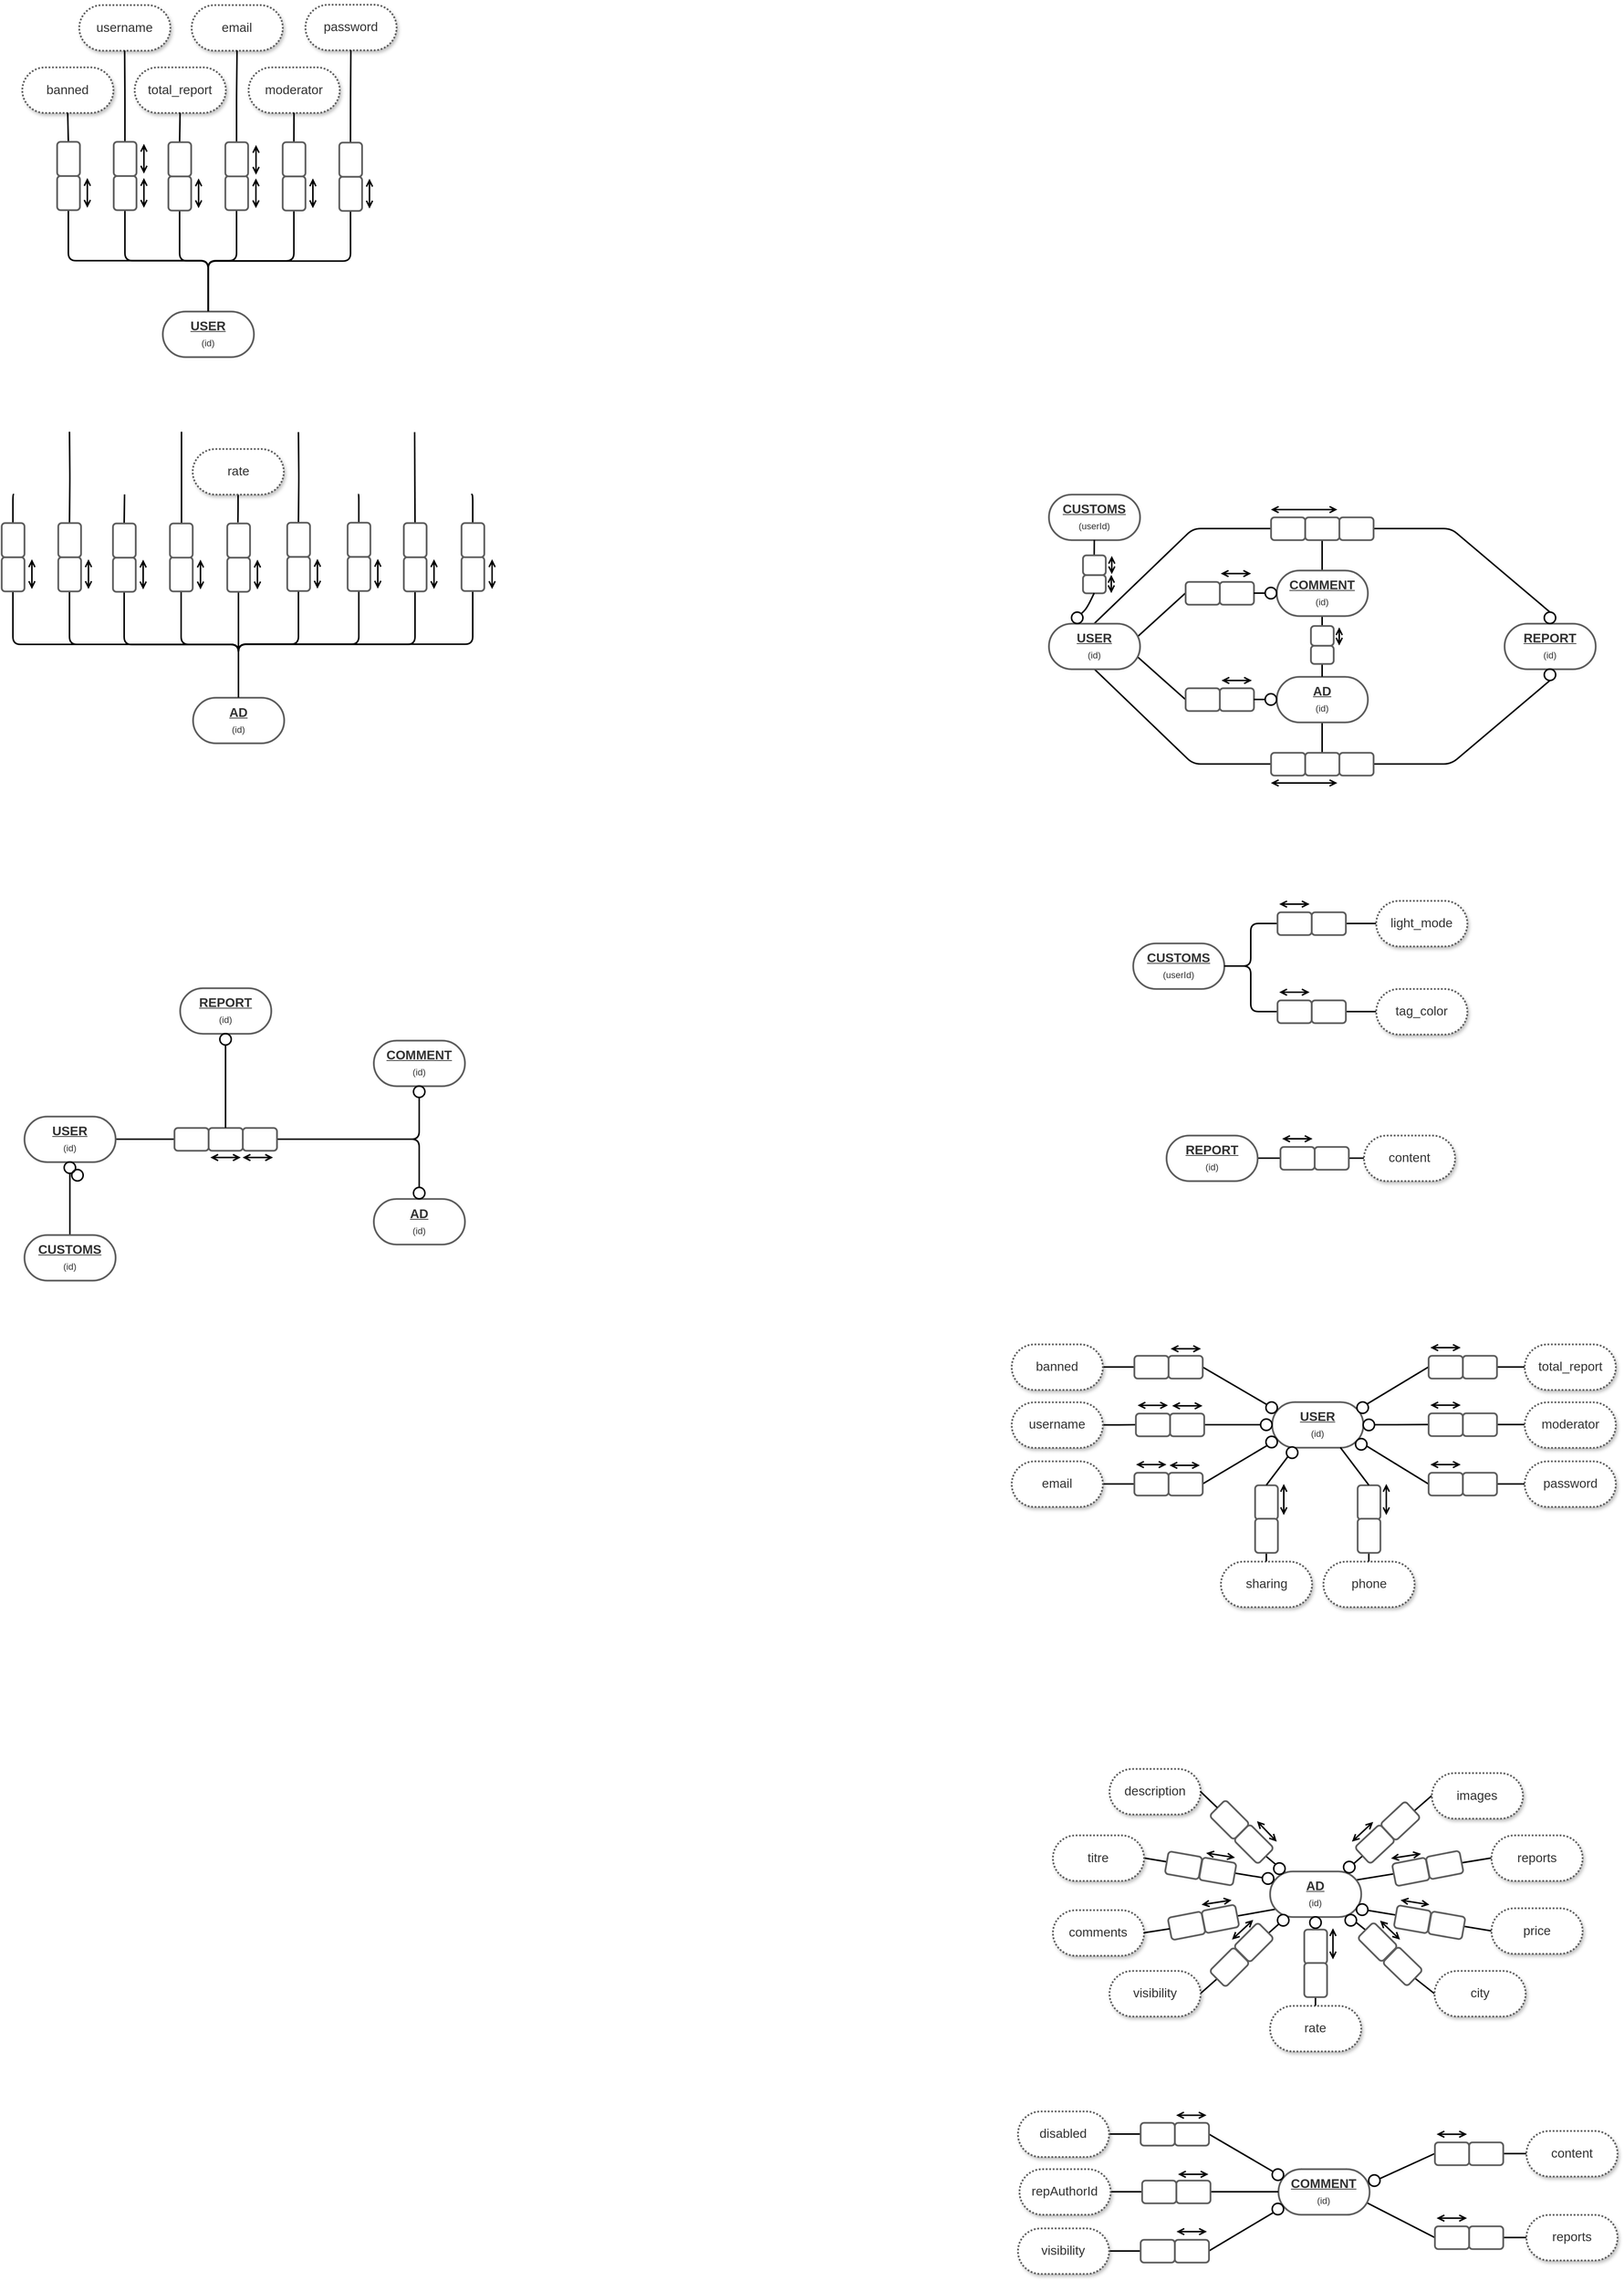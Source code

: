 <mxfile version="20.7.3" type="github" pages="2">
  <diagram id="EFU45zCrBcRfLharjm3L" name="Conceptuel">
    <mxGraphModel dx="898" dy="1577" grid="0" gridSize="10" guides="1" tooltips="1" connect="1" arrows="1" fold="1" page="1" pageScale="1" pageWidth="827" pageHeight="1169" math="0" shadow="0">
      <root>
        <mxCell id="0" />
        <mxCell id="1" parent="0" />
        <mxCell id="R62pfIv_N8Tn921w0MLI-101" value="" style="endArrow=none;html=1;rounded=0;strokeWidth=2;entryX=0;entryY=0.5;entryDx=0;entryDy=0;exitX=0.25;exitY=0;exitDx=0;exitDy=0;" edge="1" parent="1" source="R62pfIv_N8Tn921w0MLI-56" target="R62pfIv_N8Tn921w0MLI-100">
          <mxGeometry width="50" height="50" relative="1" as="geometry">
            <mxPoint x="2040.25" y="1348" as="sourcePoint" />
            <mxPoint x="2226.75" y="1509" as="targetPoint" />
          </mxGeometry>
        </mxCell>
        <mxCell id="R62pfIv_N8Tn921w0MLI-93" value="" style="endArrow=none;html=1;rounded=0;strokeWidth=2;exitX=1;exitY=0.5;exitDx=0;exitDy=0;entryX=1;entryY=0.5;entryDx=0;entryDy=0;startArrow=none;" edge="1" parent="1" source="R62pfIv_N8Tn921w0MLI-90" target="R62pfIv_N8Tn921w0MLI-56">
          <mxGeometry width="50" height="50" relative="1" as="geometry">
            <mxPoint x="1913.25" y="1463" as="sourcePoint" />
            <mxPoint x="1963.25" y="1413" as="targetPoint" />
          </mxGeometry>
        </mxCell>
        <mxCell id="R62pfIv_N8Tn921w0MLI-84" value="" style="endArrow=none;html=1;rounded=0;strokeWidth=2;entryX=1;entryY=0.5;entryDx=0;entryDy=0;exitX=0.75;exitY=1;exitDx=0;exitDy=0;" edge="1" parent="1" source="R62pfIv_N8Tn921w0MLI-56" target="R62pfIv_N8Tn921w0MLI-78">
          <mxGeometry width="50" height="50" relative="1" as="geometry">
            <mxPoint x="2100.25" y="1408" as="sourcePoint" />
            <mxPoint x="1917.25" y="1248" as="targetPoint" />
          </mxGeometry>
        </mxCell>
        <mxCell id="R62pfIv_N8Tn921w0MLI-76" value="" style="endArrow=none;html=1;rounded=0;strokeWidth=2;entryX=0;entryY=0.5;entryDx=0;entryDy=0;exitX=1;exitY=0.5;exitDx=0;exitDy=0;startArrow=none;" edge="1" parent="1" source="R62pfIv_N8Tn921w0MLI-99" target="R62pfIv_N8Tn921w0MLI-64">
          <mxGeometry width="50" height="50" relative="1" as="geometry">
            <mxPoint x="2159.25" y="1480" as="sourcePoint" />
            <mxPoint x="2209.25" y="1430" as="targetPoint" />
          </mxGeometry>
        </mxCell>
        <mxCell id="R62pfIv_N8Tn921w0MLI-75" value="" style="endArrow=none;html=1;rounded=0;strokeWidth=2;exitX=0;exitY=0.5;exitDx=0;exitDy=0;entryX=0;entryY=0.5;entryDx=0;entryDy=0;" edge="1" parent="1" source="R62pfIv_N8Tn921w0MLI-56" target="R62pfIv_N8Tn921w0MLI-63">
          <mxGeometry width="50" height="50" relative="1" as="geometry">
            <mxPoint x="2164.25" y="1452" as="sourcePoint" />
            <mxPoint x="2214.25" y="1402" as="targetPoint" />
          </mxGeometry>
        </mxCell>
        <mxCell id="R62pfIv_N8Tn921w0MLI-74" value="" style="endArrow=none;html=1;rounded=0;strokeWidth=2;entryX=0;entryY=0.5;entryDx=0;entryDy=0;exitX=0;exitY=0.5;exitDx=0;exitDy=0;" edge="1" parent="1" source="R62pfIv_N8Tn921w0MLI-56" target="R62pfIv_N8Tn921w0MLI-61">
          <mxGeometry width="50" height="50" relative="1" as="geometry">
            <mxPoint x="2166.25" y="1409" as="sourcePoint" />
            <mxPoint x="2216.25" y="1359" as="targetPoint" />
          </mxGeometry>
        </mxCell>
        <mxCell id="R62pfIv_N8Tn921w0MLI-73" value="" style="endArrow=none;html=1;rounded=0;strokeWidth=2;entryX=0;entryY=0.5;entryDx=0;entryDy=0;exitX=0.25;exitY=1;exitDx=0;exitDy=0;" edge="1" parent="1" source="R62pfIv_N8Tn921w0MLI-56" target="R62pfIv_N8Tn921w0MLI-62">
          <mxGeometry width="50" height="50" relative="1" as="geometry">
            <mxPoint x="2156.25" y="1318" as="sourcePoint" />
            <mxPoint x="2206.25" y="1268" as="targetPoint" />
          </mxGeometry>
        </mxCell>
        <mxCell id="R62pfIv_N8Tn921w0MLI-71" value="" style="endArrow=none;html=1;rounded=0;strokeWidth=2;exitX=1;exitY=0.5;exitDx=0;exitDy=0;entryX=0.75;entryY=0;entryDx=0;entryDy=0;" edge="1" parent="1" source="R62pfIv_N8Tn921w0MLI-59" target="R62pfIv_N8Tn921w0MLI-56">
          <mxGeometry width="50" height="50" relative="1" as="geometry">
            <mxPoint x="1963.25" y="1485" as="sourcePoint" />
            <mxPoint x="2013.25" y="1435" as="targetPoint" />
          </mxGeometry>
        </mxCell>
        <mxCell id="R62pfIv_N8Tn921w0MLI-67" value="" style="endArrow=none;html=1;rounded=0;strokeWidth=2;entryX=1;entryY=0.5;entryDx=0;entryDy=0;exitX=1;exitY=0.5;exitDx=0;exitDy=0;" edge="1" parent="1" source="R62pfIv_N8Tn921w0MLI-56" target="R62pfIv_N8Tn921w0MLI-57">
          <mxGeometry width="50" height="50" relative="1" as="geometry">
            <mxPoint x="2044.25" y="1495" as="sourcePoint" />
            <mxPoint x="1861.25" y="1335" as="targetPoint" />
          </mxGeometry>
        </mxCell>
        <mxCell id="R62pfIv_N8Tn921w0MLI-55" value="" style="endArrow=none;html=1;rounded=0;strokeWidth=2;exitX=1;exitY=0.5;exitDx=0;exitDy=0;entryX=0.75;entryY=0;entryDx=0;entryDy=0;" edge="1" parent="1" source="R62pfIv_N8Tn921w0MLI-43" target="C3EjMfT6K7pHPiDqoNdO-11">
          <mxGeometry width="50" height="50" relative="1" as="geometry">
            <mxPoint x="1977.25" y="1880" as="sourcePoint" />
            <mxPoint x="2027.25" y="1830" as="targetPoint" />
          </mxGeometry>
        </mxCell>
        <mxCell id="R62pfIv_N8Tn921w0MLI-52" value="" style="endArrow=none;html=1;rounded=0;strokeWidth=2;exitX=1;exitY=0.5;exitDx=0;exitDy=0;entryX=0.75;entryY=1;entryDx=0;entryDy=0;" edge="1" parent="1" source="R62pfIv_N8Tn921w0MLI-22" target="C3EjMfT6K7pHPiDqoNdO-11">
          <mxGeometry width="50" height="50" relative="1" as="geometry">
            <mxPoint x="1991.25" y="1728" as="sourcePoint" />
            <mxPoint x="2041.25" y="1678" as="targetPoint" />
          </mxGeometry>
        </mxCell>
        <mxCell id="R62pfIv_N8Tn921w0MLI-51" value="" style="endArrow=none;html=1;rounded=0;strokeWidth=2;entryX=0;entryY=0.5;entryDx=0;entryDy=0;exitX=0.25;exitY=0;exitDx=0;exitDy=0;" edge="1" parent="1" source="C3EjMfT6K7pHPiDqoNdO-11" target="R62pfIv_N8Tn921w0MLI-6">
          <mxGeometry width="50" height="50" relative="1" as="geometry">
            <mxPoint x="2061.25" y="1810" as="sourcePoint" />
            <mxPoint x="2237.25" y="1729.75" as="targetPoint" />
          </mxGeometry>
        </mxCell>
        <mxCell id="R62pfIv_N8Tn921w0MLI-49" value="" style="endArrow=none;html=1;rounded=0;strokeWidth=2;entryX=0;entryY=0.5;entryDx=0;entryDy=0;exitX=0.25;exitY=1;exitDx=0;exitDy=0;" edge="1" parent="1" source="C3EjMfT6K7pHPiDqoNdO-11" target="R62pfIv_N8Tn921w0MLI-16">
          <mxGeometry width="50" height="50" relative="1" as="geometry">
            <mxPoint x="2094.25" y="1718" as="sourcePoint" />
            <mxPoint x="2144.25" y="1668" as="targetPoint" />
          </mxGeometry>
        </mxCell>
        <mxCell id="D6gaMdaGB33uT7nynRI7-26" value="" style="endArrow=none;html=1;rounded=1;strokeWidth=2;fontSize=12;exitX=0.5;exitY=1;exitDx=0;exitDy=0;entryX=1;entryY=0.5;entryDx=0;entryDy=0;" parent="1" source="C3EjMfT6K7pHPiDqoNdO-208" target="D6gaMdaGB33uT7nynRI7-24" edge="1">
          <mxGeometry x="1" y="-230" width="50" height="50" relative="1" as="geometry">
            <mxPoint x="2379" y="-225" as="sourcePoint" />
            <mxPoint x="2146.5" y="-70" as="targetPoint" />
            <Array as="points">
              <mxPoint x="2249" y="-110" />
            </Array>
            <mxPoint x="227" y="-195" as="offset" />
          </mxGeometry>
        </mxCell>
        <mxCell id="D6gaMdaGB33uT7nynRI7-20" value="" style="endArrow=none;html=1;rounded=1;strokeWidth=2;fontSize=12;exitX=0.5;exitY=0;exitDx=0;exitDy=0;entryX=1;entryY=0.5;entryDx=0;entryDy=0;" parent="1" source="C3EjMfT6K7pHPiDqoNdO-207" target="D6gaMdaGB33uT7nynRI7-14" edge="1">
          <mxGeometry x="1" y="-230" width="50" height="50" relative="1" as="geometry">
            <mxPoint x="2216.5" y="-280" as="sourcePoint" />
            <mxPoint x="2449" y="-435" as="targetPoint" />
            <Array as="points">
              <mxPoint x="2249" y="-420" />
            </Array>
            <mxPoint x="227" y="-195" as="offset" />
          </mxGeometry>
        </mxCell>
        <mxCell id="D6gaMdaGB33uT7nynRI7-18" value="" style="endArrow=none;html=1;rounded=1;strokeWidth=2;fontSize=12;exitX=0.5;exitY=0;exitDx=0;exitDy=0;entryX=0;entryY=0.5;entryDx=0;entryDy=0;" parent="1" source="D6gaMdaGB33uT7nynRI7-1" target="D6gaMdaGB33uT7nynRI7-12" edge="1">
          <mxGeometry width="50" height="50" relative="1" as="geometry">
            <mxPoint x="1599" y="-415" as="sourcePoint" />
            <mxPoint x="1649" y="-465" as="targetPoint" />
            <Array as="points">
              <mxPoint x="1909" y="-420" />
            </Array>
          </mxGeometry>
        </mxCell>
        <mxCell id="D6gaMdaGB33uT7nynRI7-21" value="" style="endArrow=none;html=1;rounded=1;strokeWidth=2;fontSize=12;exitX=0;exitY=0.5;exitDx=0;exitDy=0;entryX=0.5;entryY=1;entryDx=0;entryDy=0;" parent="1" source="D6gaMdaGB33uT7nynRI7-22" target="D6gaMdaGB33uT7nynRI7-1" edge="1">
          <mxGeometry width="50" height="50" relative="1" as="geometry">
            <mxPoint x="2011.5" y="-70" as="sourcePoint" />
            <mxPoint x="1779" y="-225" as="targetPoint" />
            <Array as="points">
              <mxPoint x="1909" y="-110" />
            </Array>
          </mxGeometry>
        </mxCell>
        <mxCell id="D6gaMdaGB33uT7nynRI7-41" value="" style="endArrow=none;html=1;rounded=1;strokeWidth=2;fontSize=12;exitX=0.583;exitY=1;exitDx=0;exitDy=0;entryX=0;entryY=0.5;entryDx=0;entryDy=0;exitPerimeter=0;" parent="1" source="D6gaMdaGB33uT7nynRI7-1" target="D6gaMdaGB33uT7nynRI7-35" edge="1">
          <mxGeometry width="50" height="50" relative="1" as="geometry">
            <mxPoint x="1889" y="-225" as="sourcePoint" />
            <mxPoint x="1939" y="-275" as="targetPoint" />
          </mxGeometry>
        </mxCell>
        <mxCell id="D6gaMdaGB33uT7nynRI7-50" value="" style="endArrow=none;html=1;rounded=1;strokeWidth=2;fontSize=12;entryX=0;entryY=0.5;entryDx=0;entryDy=0;exitX=0.75;exitY=0.333;exitDx=0;exitDy=0;exitPerimeter=0;" parent="1" source="D6gaMdaGB33uT7nynRI7-1" target="D6gaMdaGB33uT7nynRI7-47" edge="1">
          <mxGeometry width="50" height="50" relative="1" as="geometry">
            <mxPoint x="1839" y="-125" as="sourcePoint" />
            <mxPoint x="1939" y="-135" as="targetPoint" />
          </mxGeometry>
        </mxCell>
        <mxCell id="L_SjfXFwUl33Ctqg6qsq-8" style="edgeStyle=orthogonalEdgeStyle;rounded=0;orthogonalLoop=1;jettySize=auto;html=1;exitX=1;exitY=0.5;exitDx=0;exitDy=0;entryX=0;entryY=0.5;entryDx=0;entryDy=0;strokeWidth=2;endArrow=none;endFill=0;" parent="1" source="uPJ5uowIPc4x0toajx6l-10" target="L_SjfXFwUl33Ctqg6qsq-4" edge="1">
          <mxGeometry relative="1" as="geometry" />
        </mxCell>
        <UserObject label="&lt;div&gt;&lt;u&gt;&lt;b&gt;USER&lt;/b&gt;&lt;/u&gt;&lt;/div&gt;&lt;div&gt;&lt;span style=&quot;font-size: 12px;&quot;&gt;(id)&lt;br&gt;&lt;/span&gt;&lt;/div&gt;" lucidchartObjectId="lu~Z3BZPFLyL" id="uPJ5uowIPc4x0toajx6l-10">
          <mxCell style="html=1;overflow=block;blockSpacing=1;whiteSpace=wrap;rounded=1;arcSize=50;fontSize=16.7;fontColor=#333333;align=center;spacing=3.8;strokeColor=#5e5e5e;strokeOpacity=100;strokeWidth=2.3;" parent="1" vertex="1">
            <mxGeometry x="370" y="354" width="120" height="60" as="geometry" />
          </mxCell>
        </UserObject>
        <UserObject label="username" lucidchartObjectId="lu~Z3BZPFLyL" id="uPJ5uowIPc4x0toajx6l-12">
          <mxCell style="html=1;overflow=block;blockSpacing=1;whiteSpace=wrap;rounded=1;arcSize=50;fontSize=16.7;fontColor=#333333;align=center;spacing=3.8;strokeColor=#5e5e5e;strokeOpacity=100;strokeWidth=2.3;dashed=1;dashPattern=1 1;shadow=1;" parent="1" vertex="1">
            <mxGeometry x="442.13" y="-1109.5" width="120" height="60" as="geometry" />
          </mxCell>
        </UserObject>
        <UserObject label="email" lucidchartObjectId="lu~Z3BZPFLyL" id="uPJ5uowIPc4x0toajx6l-13">
          <mxCell style="html=1;overflow=block;blockSpacing=1;whiteSpace=wrap;rounded=1;arcSize=50;fontSize=16.7;fontColor=#333333;align=center;spacing=3.8;strokeColor=#5e5e5e;strokeOpacity=100;strokeWidth=2.3;dashed=1;dashPattern=1 1;shadow=1;" parent="1" vertex="1">
            <mxGeometry x="590.13" y="-1109.5" width="120" height="60" as="geometry" />
          </mxCell>
        </UserObject>
        <UserObject label="password" lucidchartObjectId="lu~Z3BZPFLyL" id="uPJ5uowIPc4x0toajx6l-14">
          <mxCell style="html=1;overflow=block;blockSpacing=1;whiteSpace=wrap;rounded=1;arcSize=50;fontSize=16.7;fontColor=#333333;align=center;spacing=3.8;strokeColor=#5e5e5e;strokeOpacity=100;strokeWidth=2.3;dashed=1;dashPattern=1 1;shadow=1;" parent="1" vertex="1">
            <mxGeometry x="740" y="-1110" width="120" height="60" as="geometry" />
          </mxCell>
        </UserObject>
        <UserObject label="moderator" lucidchartObjectId="lu~Z3BZPFLyL" id="uPJ5uowIPc4x0toajx6l-15">
          <mxCell style="html=1;overflow=block;blockSpacing=1;whiteSpace=wrap;rounded=1;arcSize=50;fontSize=16.7;fontColor=#333333;align=center;spacing=3.8;strokeColor=#5e5e5e;strokeOpacity=100;strokeWidth=2.3;dashed=1;dashPattern=1 1;shadow=1;" parent="1" vertex="1">
            <mxGeometry x="665.13" y="-1027.5" width="120" height="60" as="geometry" />
          </mxCell>
        </UserObject>
        <UserObject label="total_report" lucidchartObjectId="lu~Z3BZPFLyL" id="uPJ5uowIPc4x0toajx6l-16">
          <mxCell style="html=1;overflow=block;blockSpacing=1;whiteSpace=wrap;rounded=1;arcSize=50;fontSize=16.7;fontColor=#333333;align=center;spacing=3.8;strokeColor=#5e5e5e;strokeOpacity=100;strokeWidth=2.3;dashed=1;dashPattern=1 1;shadow=1;" parent="1" vertex="1">
            <mxGeometry x="515.13" y="-1027.5" width="120" height="60" as="geometry" />
          </mxCell>
        </UserObject>
        <UserObject label="banned" lucidchartObjectId="lu~Z3BZPFLyL" id="uPJ5uowIPc4x0toajx6l-17">
          <mxCell style="html=1;overflow=block;blockSpacing=1;whiteSpace=wrap;rounded=1;arcSize=50;fontSize=16.7;fontColor=#333333;align=center;spacing=3.8;strokeColor=#5e5e5e;strokeOpacity=100;strokeWidth=2.3;dashed=1;dashPattern=1 1;shadow=1;" parent="1" vertex="1">
            <mxGeometry x="367.13" y="-1027.5" width="120" height="60" as="geometry" />
          </mxCell>
        </UserObject>
        <UserObject label="&lt;div&gt;&lt;u&gt;&lt;b&gt;AD&lt;/b&gt;&lt;/u&gt;&lt;/div&gt;&lt;div&gt;&lt;span style=&quot;font-size: 12px;&quot;&gt;(id)&lt;/span&gt;&lt;u&gt;&lt;b&gt;&lt;/b&gt;&lt;/u&gt;&lt;/div&gt;" lucidchartObjectId="lu~Z3BZPFLyL" id="L_SjfXFwUl33Ctqg6qsq-1">
          <mxCell style="html=1;overflow=block;blockSpacing=1;whiteSpace=wrap;rounded=1;arcSize=50;fontSize=16.7;fontColor=#333333;align=center;spacing=3.8;strokeColor=#5e5e5e;strokeOpacity=100;strokeWidth=2.3;" parent="1" vertex="1">
            <mxGeometry x="830" y="462.5" width="120" height="60" as="geometry" />
          </mxCell>
        </UserObject>
        <UserObject label="&lt;div&gt;&lt;u&gt;&lt;b&gt;COMMENT&lt;/b&gt;&lt;/u&gt;&lt;/div&gt;&lt;div&gt;&lt;span style=&quot;font-size: 12px;&quot;&gt;(id)&lt;/span&gt;&lt;u&gt;&lt;b&gt;&lt;/b&gt;&lt;/u&gt;&lt;/div&gt;" lucidchartObjectId="lu~Z3BZPFLyL" id="L_SjfXFwUl33Ctqg6qsq-2">
          <mxCell style="html=1;overflow=block;blockSpacing=1;whiteSpace=wrap;rounded=1;arcSize=50;fontSize=16.7;fontColor=#333333;align=center;spacing=3.8;strokeColor=#5e5e5e;strokeOpacity=100;strokeWidth=2.3;" parent="1" vertex="1">
            <mxGeometry x="830" y="254" width="120" height="60" as="geometry" />
          </mxCell>
        </UserObject>
        <UserObject label="&lt;div&gt;&lt;u&gt;&lt;b&gt;REPORT&lt;/b&gt;&lt;/u&gt;&lt;/div&gt;&lt;div&gt;&lt;span style=&quot;font-size: 12px;&quot;&gt;(id)&lt;/span&gt;&lt;u&gt;&lt;b&gt;&lt;/b&gt;&lt;/u&gt;&lt;/div&gt;" lucidchartObjectId="lu~Z3BZPFLyL" id="L_SjfXFwUl33Ctqg6qsq-3">
          <mxCell style="html=1;overflow=block;blockSpacing=1;whiteSpace=wrap;rounded=1;arcSize=50;fontSize=16.7;fontColor=#333333;align=center;spacing=3.8;strokeColor=#5e5e5e;strokeOpacity=100;strokeWidth=2.3;" parent="1" vertex="1">
            <mxGeometry x="575" y="185" width="120" height="60" as="geometry" />
          </mxCell>
        </UserObject>
        <UserObject label=" " lucidchartObjectId="0ZP0.2TleyX3" id="L_SjfXFwUl33Ctqg6qsq-4">
          <mxCell style="html=1;overflow=block;blockSpacing=1;whiteSpace=wrap;fontSize=16.7;fontColor=#333333;align=center;spacing=9;strokeColor=#5e5e5e;strokeOpacity=100;rounded=1;absoluteArcSize=1;arcSize=9;strokeWidth=2.3;" parent="1" vertex="1">
            <mxGeometry x="567.5" y="369" width="45" height="30" as="geometry" />
          </mxCell>
        </UserObject>
        <mxCell id="L_SjfXFwUl33Ctqg6qsq-7" style="edgeStyle=orthogonalEdgeStyle;rounded=0;orthogonalLoop=1;jettySize=auto;html=1;exitX=0.5;exitY=0;exitDx=0;exitDy=0;entryX=0.5;entryY=1;entryDx=0;entryDy=0;strokeWidth=2;endArrow=none;endFill=0;startArrow=none;" parent="1" source="XVg50m04V7IPDc87U8dQ-4" target="L_SjfXFwUl33Ctqg6qsq-3" edge="1">
          <mxGeometry relative="1" as="geometry" />
        </mxCell>
        <UserObject label=" " lucidchartObjectId="0ZP0.2TleyX3" id="L_SjfXFwUl33Ctqg6qsq-5">
          <mxCell style="html=1;overflow=block;blockSpacing=1;whiteSpace=wrap;fontSize=16.7;fontColor=#333333;align=center;spacing=9;strokeColor=#5e5e5e;strokeOpacity=100;rounded=1;absoluteArcSize=1;arcSize=9;strokeWidth=2.3;" parent="1" vertex="1">
            <mxGeometry x="612.5" y="369" width="45" height="30" as="geometry" />
          </mxCell>
        </UserObject>
        <mxCell id="XVg50m04V7IPDc87U8dQ-13" style="edgeStyle=orthogonalEdgeStyle;rounded=1;orthogonalLoop=1;jettySize=auto;html=1;entryX=0.5;entryY=1;entryDx=0;entryDy=0;strokeWidth=2;endArrow=none;endFill=0;" parent="1" source="L_SjfXFwUl33Ctqg6qsq-6" target="XVg50m04V7IPDc87U8dQ-7" edge="1">
          <mxGeometry relative="1" as="geometry" />
        </mxCell>
        <mxCell id="XVg50m04V7IPDc87U8dQ-17" style="edgeStyle=orthogonalEdgeStyle;rounded=1;orthogonalLoop=1;jettySize=auto;html=1;entryX=0.5;entryY=0;entryDx=0;entryDy=0;strokeWidth=2;endArrow=none;endFill=0;" parent="1" source="L_SjfXFwUl33Ctqg6qsq-6" target="XVg50m04V7IPDc87U8dQ-14" edge="1">
          <mxGeometry relative="1" as="geometry" />
        </mxCell>
        <UserObject label=" " lucidchartObjectId="0ZP0.2TleyX3" id="L_SjfXFwUl33Ctqg6qsq-6">
          <mxCell style="html=1;overflow=block;blockSpacing=1;whiteSpace=wrap;fontSize=16.7;fontColor=#333333;align=center;spacing=9;strokeColor=#5e5e5e;strokeOpacity=100;rounded=1;absoluteArcSize=1;arcSize=9;strokeWidth=2.3;" parent="1" vertex="1">
            <mxGeometry x="657.5" y="369" width="45" height="30" as="geometry" />
          </mxCell>
        </UserObject>
        <mxCell id="L_SjfXFwUl33Ctqg6qsq-12" value="" style="endArrow=open;html=1;rounded=1;strokeWidth=2;startArrow=open;startFill=0;endFill=0;" parent="1" edge="1">
          <mxGeometry width="50" height="50" relative="1" as="geometry">
            <mxPoint x="657.5" y="408.17" as="sourcePoint" />
            <mxPoint x="697.5" y="408.17" as="targetPoint" />
          </mxGeometry>
        </mxCell>
        <mxCell id="L_SjfXFwUl33Ctqg6qsq-30" value="" style="endArrow=open;html=1;rounded=1;strokeWidth=2;startArrow=open;startFill=0;endFill=0;" parent="1" edge="1">
          <mxGeometry width="50" height="50" relative="1" as="geometry">
            <mxPoint x="615" y="408.17" as="sourcePoint" />
            <mxPoint x="655" y="408.17" as="targetPoint" />
          </mxGeometry>
        </mxCell>
        <UserObject label="content" lucidchartObjectId="lu~Z3BZPFLyL" id="D0SpKXZhgsTwfj6XyVtu-14">
          <mxCell style="html=1;overflow=block;blockSpacing=1;whiteSpace=wrap;rounded=1;arcSize=50;fontSize=16.7;fontColor=#333333;align=center;spacing=3.8;strokeColor=#5e5e5e;strokeOpacity=100;strokeWidth=2.3;dashed=1;dashPattern=1 1;shadow=1;" parent="1" vertex="1">
            <mxGeometry x="2133.87" y="379" width="120" height="60" as="geometry" />
          </mxCell>
        </UserObject>
        <mxCell id="XVg50m04V7IPDc87U8dQ-19" style="edgeStyle=orthogonalEdgeStyle;rounded=1;orthogonalLoop=1;jettySize=auto;html=1;entryX=0.5;entryY=1;entryDx=0;entryDy=0;strokeWidth=2;endArrow=none;endFill=0;" parent="1" source="XVg50m04V7IPDc87U8dQ-1" target="XVg50m04V7IPDc87U8dQ-18" edge="1">
          <mxGeometry relative="1" as="geometry" />
        </mxCell>
        <UserObject label="&lt;div&gt;&lt;u&gt;&lt;b&gt;CUSTOMS&lt;/b&gt;&lt;/u&gt;&lt;/div&gt;&lt;div&gt;&lt;span style=&quot;font-size: 12px;&quot;&gt;(id)&lt;/span&gt;&lt;u&gt;&lt;b&gt;&lt;/b&gt;&lt;/u&gt;&lt;/div&gt;" lucidchartObjectId="lu~Z3BZPFLyL" id="XVg50m04V7IPDc87U8dQ-1">
          <mxCell style="html=1;overflow=block;blockSpacing=1;whiteSpace=wrap;rounded=1;arcSize=50;fontSize=16.7;fontColor=#333333;align=center;spacing=3.8;strokeColor=#5e5e5e;strokeOpacity=100;strokeWidth=2.3;" parent="1" vertex="1">
            <mxGeometry x="370" y="510" width="120" height="60" as="geometry" />
          </mxCell>
        </UserObject>
        <mxCell id="XVg50m04V7IPDc87U8dQ-4" value="" style="ellipse;whiteSpace=wrap;html=1;aspect=fixed;fillStyle=auto;fillColor=none;strokeWidth=2;" parent="1" vertex="1">
          <mxGeometry x="627.5" y="245" width="15" height="15" as="geometry" />
        </mxCell>
        <mxCell id="XVg50m04V7IPDc87U8dQ-6" value="" style="edgeStyle=orthogonalEdgeStyle;rounded=0;orthogonalLoop=1;jettySize=auto;html=1;exitX=0.5;exitY=0;exitDx=0;exitDy=0;entryX=0.5;entryY=1;entryDx=0;entryDy=0;strokeWidth=2;endArrow=none;endFill=0;" parent="1" source="L_SjfXFwUl33Ctqg6qsq-5" target="XVg50m04V7IPDc87U8dQ-4" edge="1">
          <mxGeometry relative="1" as="geometry">
            <mxPoint x="635" y="369" as="sourcePoint" />
            <mxPoint x="635" y="245" as="targetPoint" />
          </mxGeometry>
        </mxCell>
        <mxCell id="XVg50m04V7IPDc87U8dQ-7" value="" style="ellipse;whiteSpace=wrap;html=1;aspect=fixed;fillStyle=auto;fillColor=none;strokeWidth=2;" parent="1" vertex="1">
          <mxGeometry x="882.5" y="314" width="15" height="15" as="geometry" />
        </mxCell>
        <mxCell id="XVg50m04V7IPDc87U8dQ-14" value="" style="ellipse;whiteSpace=wrap;html=1;aspect=fixed;fillStyle=auto;fillColor=none;strokeWidth=2;" parent="1" vertex="1">
          <mxGeometry x="882.5" y="447.5" width="15" height="15" as="geometry" />
        </mxCell>
        <mxCell id="XVg50m04V7IPDc87U8dQ-18" value="" style="ellipse;whiteSpace=wrap;html=1;aspect=fixed;fillStyle=auto;fillColor=none;strokeWidth=2;" parent="1" vertex="1">
          <mxGeometry x="422.5" y="414" width="15" height="15" as="geometry" />
        </mxCell>
        <UserObject label="reports" lucidchartObjectId="lu~Z3BZPFLyL" id="XVg50m04V7IPDc87U8dQ-81">
          <mxCell style="html=1;overflow=block;blockSpacing=1;whiteSpace=wrap;rounded=1;arcSize=50;fontSize=16.7;fontColor=#333333;align=center;spacing=3.8;strokeColor=#5e5e5e;strokeOpacity=100;strokeWidth=2.3;dashed=1;dashPattern=1 1;shadow=1;" parent="1" vertex="1">
            <mxGeometry x="2347.75" y="1800.25" width="120" height="60" as="geometry" />
          </mxCell>
        </UserObject>
        <UserObject label="&lt;div&gt;&lt;u&gt;&lt;b&gt;USER&lt;/b&gt;&lt;/u&gt;&lt;/div&gt;&lt;div&gt;&lt;span style=&quot;font-size: 12px;&quot;&gt;(id)&lt;br&gt;&lt;/span&gt;&lt;/div&gt;" lucidchartObjectId="lu~Z3BZPFLyL" id="D6gaMdaGB33uT7nynRI7-1">
          <mxCell style="html=1;overflow=block;blockSpacing=1;whiteSpace=wrap;rounded=1;arcSize=50;fontSize=16.7;fontColor=#333333;align=center;spacing=3.8;strokeColor=#5e5e5e;strokeOpacity=100;strokeWidth=2.3;" parent="1" vertex="1">
            <mxGeometry x="1719" y="-295" width="120" height="60" as="geometry" />
          </mxCell>
        </UserObject>
        <UserObject label="&lt;div&gt;&lt;u&gt;&lt;b&gt;REPORT&lt;/b&gt;&lt;/u&gt;&lt;/div&gt;&lt;div&gt;&lt;span style=&quot;font-size: 12px;&quot;&gt;(id)&lt;/span&gt;&lt;u&gt;&lt;b&gt;&lt;/b&gt;&lt;/u&gt;&lt;/div&gt;" lucidchartObjectId="lu~Z3BZPFLyL" id="D6gaMdaGB33uT7nynRI7-3">
          <mxCell style="html=1;overflow=block;blockSpacing=1;whiteSpace=wrap;rounded=1;arcSize=50;fontSize=16.7;fontColor=#333333;align=center;spacing=3.8;strokeColor=#5e5e5e;strokeOpacity=100;strokeWidth=2.3;" parent="1" vertex="1">
            <mxGeometry x="2319" y="-295" width="120" height="60" as="geometry" />
          </mxCell>
        </UserObject>
        <mxCell id="D6gaMdaGB33uT7nynRI7-27" style="edgeStyle=orthogonalEdgeStyle;rounded=1;orthogonalLoop=1;jettySize=auto;html=1;entryX=0.5;entryY=0;entryDx=0;entryDy=0;strokeWidth=2;fontSize=12;startFill=1;endArrow=none;endFill=0;" parent="1" source="D6gaMdaGB33uT7nynRI7-4" target="D6gaMdaGB33uT7nynRI7-23" edge="1">
          <mxGeometry relative="1" as="geometry" />
        </mxCell>
        <UserObject label="&lt;div&gt;&lt;u&gt;&lt;b&gt;AD&lt;/b&gt;&lt;/u&gt;&lt;/div&gt;&lt;div&gt;&lt;span style=&quot;font-size: 12px;&quot;&gt;(id)&lt;/span&gt;&lt;u&gt;&lt;b&gt;&lt;/b&gt;&lt;/u&gt;&lt;/div&gt;" lucidchartObjectId="lu~Z3BZPFLyL" id="D6gaMdaGB33uT7nynRI7-4">
          <mxCell style="html=1;overflow=block;blockSpacing=1;whiteSpace=wrap;rounded=1;arcSize=50;fontSize=16.7;fontColor=#333333;align=center;spacing=3.8;strokeColor=#5e5e5e;strokeOpacity=100;strokeWidth=2.3;" parent="1" vertex="1">
            <mxGeometry x="2019" y="-225" width="120" height="60" as="geometry" />
          </mxCell>
        </UserObject>
        <mxCell id="D6gaMdaGB33uT7nynRI7-19" style="edgeStyle=orthogonalEdgeStyle;rounded=1;orthogonalLoop=1;jettySize=auto;html=1;exitX=0.5;exitY=0;exitDx=0;exitDy=0;entryX=0.5;entryY=1;entryDx=0;entryDy=0;strokeWidth=2;fontSize=12;startFill=1;endArrow=none;endFill=0;" parent="1" source="D6gaMdaGB33uT7nynRI7-5" target="D6gaMdaGB33uT7nynRI7-13" edge="1">
          <mxGeometry relative="1" as="geometry" />
        </mxCell>
        <mxCell id="C3EjMfT6K7pHPiDqoNdO-6" style="edgeStyle=orthogonalEdgeStyle;rounded=1;orthogonalLoop=1;jettySize=auto;html=1;exitX=0.5;exitY=1;exitDx=0;exitDy=0;entryX=1;entryY=0.5;entryDx=0;entryDy=0;strokeWidth=2;fontSize=12;startFill=1;endArrow=none;endFill=0;" parent="1" source="D6gaMdaGB33uT7nynRI7-5" target="C3EjMfT6K7pHPiDqoNdO-3" edge="1">
          <mxGeometry relative="1" as="geometry" />
        </mxCell>
        <UserObject label="&lt;div&gt;&lt;u&gt;&lt;b&gt;COMMENT&lt;/b&gt;&lt;/u&gt;&lt;/div&gt;&lt;div&gt;&lt;span style=&quot;font-size: 12px;&quot;&gt;(id)&lt;/span&gt;&lt;u&gt;&lt;b&gt;&lt;/b&gt;&lt;/u&gt;&lt;/div&gt;" lucidchartObjectId="lu~Z3BZPFLyL" id="D6gaMdaGB33uT7nynRI7-5">
          <mxCell style="html=1;overflow=block;blockSpacing=1;whiteSpace=wrap;rounded=1;arcSize=50;fontSize=16.7;fontColor=#333333;align=center;spacing=3.8;strokeColor=#5e5e5e;strokeOpacity=100;strokeWidth=2.3;" parent="1" vertex="1">
            <mxGeometry x="2019" y="-365" width="120" height="60" as="geometry" />
          </mxCell>
        </UserObject>
        <UserObject label=" " lucidchartObjectId="0ZP0.2TleyX3" id="D6gaMdaGB33uT7nynRI7-12">
          <mxCell style="html=1;overflow=block;blockSpacing=1;whiteSpace=wrap;fontSize=16.7;fontColor=#333333;align=center;spacing=9;strokeColor=#5e5e5e;strokeOpacity=100;rounded=1;absoluteArcSize=1;arcSize=9;strokeWidth=2.3;" parent="1" vertex="1">
            <mxGeometry x="2011.5" y="-435" width="45" height="30" as="geometry" />
          </mxCell>
        </UserObject>
        <UserObject label=" " lucidchartObjectId="0ZP0.2TleyX3" id="D6gaMdaGB33uT7nynRI7-13">
          <mxCell style="html=1;overflow=block;blockSpacing=1;whiteSpace=wrap;fontSize=16.7;fontColor=#333333;align=center;spacing=9;strokeColor=#5e5e5e;strokeOpacity=100;rounded=1;absoluteArcSize=1;arcSize=9;strokeWidth=2.3;" parent="1" vertex="1">
            <mxGeometry x="2056.5" y="-435" width="45" height="30" as="geometry" />
          </mxCell>
        </UserObject>
        <UserObject label=" " lucidchartObjectId="0ZP0.2TleyX3" id="D6gaMdaGB33uT7nynRI7-14">
          <mxCell style="html=1;overflow=block;blockSpacing=1;whiteSpace=wrap;fontSize=16.7;fontColor=#333333;align=center;spacing=9;strokeColor=#5e5e5e;strokeOpacity=100;rounded=1;absoluteArcSize=1;arcSize=9;strokeWidth=2.3;" parent="1" vertex="1">
            <mxGeometry x="2101.5" y="-435" width="45" height="30" as="geometry" />
          </mxCell>
        </UserObject>
        <mxCell id="D6gaMdaGB33uT7nynRI7-16" value="" style="endArrow=open;html=1;rounded=1;strokeWidth=2;startArrow=open;startFill=0;endFill=0;" parent="1" edge="1">
          <mxGeometry width="50" height="50" relative="1" as="geometry">
            <mxPoint x="2011.5" y="-445.0" as="sourcePoint" />
            <mxPoint x="2099" y="-445" as="targetPoint" />
          </mxGeometry>
        </mxCell>
        <UserObject label=" " lucidchartObjectId="0ZP0.2TleyX3" id="D6gaMdaGB33uT7nynRI7-22">
          <mxCell style="html=1;overflow=block;blockSpacing=1;whiteSpace=wrap;fontSize=16.7;fontColor=#333333;align=center;spacing=9;strokeColor=#5e5e5e;strokeOpacity=100;rounded=1;absoluteArcSize=1;arcSize=9;strokeWidth=2.3;" parent="1" vertex="1">
            <mxGeometry x="2011.5" y="-125" width="45" height="30" as="geometry" />
          </mxCell>
        </UserObject>
        <UserObject label=" " lucidchartObjectId="0ZP0.2TleyX3" id="D6gaMdaGB33uT7nynRI7-23">
          <mxCell style="html=1;overflow=block;blockSpacing=1;whiteSpace=wrap;fontSize=16.7;fontColor=#333333;align=center;spacing=9;strokeColor=#5e5e5e;strokeOpacity=100;rounded=1;absoluteArcSize=1;arcSize=9;strokeWidth=2.3;" parent="1" vertex="1">
            <mxGeometry x="2056.5" y="-125" width="45" height="30" as="geometry" />
          </mxCell>
        </UserObject>
        <UserObject label=" " lucidchartObjectId="0ZP0.2TleyX3" id="D6gaMdaGB33uT7nynRI7-24">
          <mxCell style="html=1;overflow=block;blockSpacing=1;whiteSpace=wrap;fontSize=16.7;fontColor=#333333;align=center;spacing=9;strokeColor=#5e5e5e;strokeOpacity=100;rounded=1;absoluteArcSize=1;arcSize=9;strokeWidth=2.3;" parent="1" vertex="1">
            <mxGeometry x="2101.5" y="-125" width="45" height="30" as="geometry" />
          </mxCell>
        </UserObject>
        <mxCell id="D6gaMdaGB33uT7nynRI7-25" value="" style="endArrow=open;html=1;rounded=1;strokeWidth=2;startArrow=open;startFill=0;endFill=0;" parent="1" edge="1">
          <mxGeometry width="50" height="50" relative="1" as="geometry">
            <mxPoint x="2011.5" y="-85" as="sourcePoint" />
            <mxPoint x="2099" y="-85" as="targetPoint" />
          </mxGeometry>
        </mxCell>
        <mxCell id="D6gaMdaGB33uT7nynRI7-30" value="" style="orthogonalLoop=1;jettySize=auto;html=1;exitX=0;exitY=0.5;exitDx=0;exitDy=0;entryX=1;entryY=0.5;entryDx=0;entryDy=0;rounded=1;edgeStyle=orthogonalEdgeStyle;endArrow=none;endFill=0;strokeWidth=2;startArrow=none;" parent="1" edge="1">
          <mxGeometry relative="1" as="geometry">
            <mxPoint x="1934.0" y="-339" as="sourcePoint" />
            <mxPoint x="1934.0" y="-339" as="targetPoint" />
            <Array as="points" />
          </mxGeometry>
        </mxCell>
        <UserObject label=" " lucidchartObjectId="0ZP0.2TleyX3" id="D6gaMdaGB33uT7nynRI7-32">
          <mxCell style="html=1;overflow=block;blockSpacing=1;whiteSpace=wrap;fontSize=16.7;fontColor=#333333;align=center;spacing=9;strokeColor=#5e5e5e;strokeOpacity=100;rounded=1;absoluteArcSize=1;arcSize=9;strokeWidth=2.3;" parent="1" vertex="1">
            <mxGeometry x="1944" y="-350" width="45" height="30" as="geometry" />
          </mxCell>
        </UserObject>
        <mxCell id="D6gaMdaGB33uT7nynRI7-33" value="" style="endArrow=open;html=1;rounded=1;strokeWidth=2;startArrow=open;startFill=0;endFill=0;" parent="1" edge="1">
          <mxGeometry width="50" height="50" relative="1" as="geometry">
            <mxPoint x="1945.5" y="-360.79" as="sourcePoint" />
            <mxPoint x="1985.5" y="-360.79" as="targetPoint" />
          </mxGeometry>
        </mxCell>
        <mxCell id="D6gaMdaGB33uT7nynRI7-34" value="" style="orthogonalLoop=1;jettySize=auto;html=1;exitX=0;exitY=0.5;exitDx=0;exitDy=0;entryX=1;entryY=0.5;entryDx=0;entryDy=0;rounded=1;edgeStyle=orthogonalEdgeStyle;endArrow=none;endFill=0;strokeWidth=2;startArrow=none;" parent="1" edge="1">
          <mxGeometry relative="1" as="geometry">
            <mxPoint x="1934.0" y="-331.5" as="sourcePoint" />
            <mxPoint x="1934.0" y="-331.5" as="targetPoint" />
            <Array as="points" />
          </mxGeometry>
        </mxCell>
        <UserObject label=" " lucidchartObjectId="0ZP0.2TleyX3" id="D6gaMdaGB33uT7nynRI7-35">
          <mxCell style="html=1;overflow=block;blockSpacing=1;whiteSpace=wrap;fontSize=16.7;fontColor=#333333;align=center;spacing=9;strokeColor=#5e5e5e;strokeOpacity=100;rounded=1;absoluteArcSize=1;arcSize=9;strokeWidth=2.3;" parent="1" vertex="1">
            <mxGeometry x="1899" y="-350" width="45" height="30" as="geometry" />
          </mxCell>
        </UserObject>
        <mxCell id="D6gaMdaGB33uT7nynRI7-37" value="" style="orthogonalLoop=1;jettySize=auto;html=1;exitX=0;exitY=0.5;exitDx=0;exitDy=0;entryX=1;entryY=0.5;entryDx=0;entryDy=0;rounded=1;edgeStyle=orthogonalEdgeStyle;endArrow=none;endFill=0;strokeWidth=2;startArrow=none;" parent="1" edge="1">
          <mxGeometry relative="1" as="geometry">
            <mxPoint x="1974.0" y="-375" as="sourcePoint" />
            <mxPoint x="1974.0" y="-375" as="targetPoint" />
            <Array as="points" />
          </mxGeometry>
        </mxCell>
        <mxCell id="D6gaMdaGB33uT7nynRI7-38" value="" style="orthogonalLoop=1;jettySize=auto;html=1;exitX=0;exitY=0.5;exitDx=0;exitDy=0;entryX=1;entryY=0.5;entryDx=0;entryDy=0;rounded=1;edgeStyle=orthogonalEdgeStyle;endArrow=none;endFill=0;strokeWidth=2;startArrow=none;" parent="1" edge="1">
          <mxGeometry relative="1" as="geometry">
            <mxPoint x="1974.0" y="-375" as="sourcePoint" />
            <mxPoint x="1974.0" y="-375" as="targetPoint" />
            <Array as="points" />
          </mxGeometry>
        </mxCell>
        <mxCell id="D6gaMdaGB33uT7nynRI7-43" value="" style="orthogonalLoop=1;jettySize=auto;html=1;exitX=0;exitY=0.5;exitDx=0;exitDy=0;entryX=1;entryY=0.5;entryDx=0;entryDy=0;rounded=1;edgeStyle=orthogonalEdgeStyle;endArrow=none;endFill=0;strokeWidth=2;startArrow=none;" parent="1" edge="1">
          <mxGeometry relative="1" as="geometry">
            <mxPoint x="1934.0" y="-199" as="sourcePoint" />
            <mxPoint x="1934.0" y="-199" as="targetPoint" />
            <Array as="points" />
          </mxGeometry>
        </mxCell>
        <UserObject label=" " lucidchartObjectId="0ZP0.2TleyX3" id="D6gaMdaGB33uT7nynRI7-44">
          <mxCell style="html=1;overflow=block;blockSpacing=1;whiteSpace=wrap;fontSize=16.7;fontColor=#333333;align=center;spacing=9;strokeColor=#5e5e5e;strokeOpacity=100;rounded=1;absoluteArcSize=1;arcSize=9;strokeWidth=2.3;" parent="1" vertex="1">
            <mxGeometry x="1944" y="-210" width="45" height="30" as="geometry" />
          </mxCell>
        </UserObject>
        <mxCell id="D6gaMdaGB33uT7nynRI7-45" value="" style="endArrow=open;html=1;rounded=1;strokeWidth=2;startArrow=open;startFill=0;endFill=0;" parent="1" edge="1">
          <mxGeometry width="50" height="50" relative="1" as="geometry">
            <mxPoint x="1946.5" y="-220" as="sourcePoint" />
            <mxPoint x="1986.5" y="-220" as="targetPoint" />
          </mxGeometry>
        </mxCell>
        <mxCell id="D6gaMdaGB33uT7nynRI7-46" value="" style="orthogonalLoop=1;jettySize=auto;html=1;exitX=0;exitY=0.5;exitDx=0;exitDy=0;entryX=1;entryY=0.5;entryDx=0;entryDy=0;rounded=1;edgeStyle=orthogonalEdgeStyle;endArrow=none;endFill=0;strokeWidth=2;startArrow=none;" parent="1" edge="1">
          <mxGeometry relative="1" as="geometry">
            <mxPoint x="1934.0" y="-191.5" as="sourcePoint" />
            <mxPoint x="1934.0" y="-191.5" as="targetPoint" />
            <Array as="points" />
          </mxGeometry>
        </mxCell>
        <UserObject label=" " lucidchartObjectId="0ZP0.2TleyX3" id="D6gaMdaGB33uT7nynRI7-47">
          <mxCell style="html=1;overflow=block;blockSpacing=1;whiteSpace=wrap;fontSize=16.7;fontColor=#333333;align=center;spacing=9;strokeColor=#5e5e5e;strokeOpacity=100;rounded=1;absoluteArcSize=1;arcSize=9;strokeWidth=2.3;" parent="1" vertex="1">
            <mxGeometry x="1899" y="-210" width="45" height="30" as="geometry" />
          </mxCell>
        </UserObject>
        <mxCell id="D6gaMdaGB33uT7nynRI7-48" value="" style="orthogonalLoop=1;jettySize=auto;html=1;exitX=0;exitY=0.5;exitDx=0;exitDy=0;entryX=1;entryY=0.5;entryDx=0;entryDy=0;rounded=1;edgeStyle=orthogonalEdgeStyle;endArrow=none;endFill=0;strokeWidth=2;startArrow=none;" parent="1" edge="1">
          <mxGeometry relative="1" as="geometry">
            <mxPoint x="1974.0" y="-235" as="sourcePoint" />
            <mxPoint x="1974.0" y="-235" as="targetPoint" />
            <Array as="points" />
          </mxGeometry>
        </mxCell>
        <mxCell id="D6gaMdaGB33uT7nynRI7-49" value="" style="orthogonalLoop=1;jettySize=auto;html=1;exitX=0;exitY=0.5;exitDx=0;exitDy=0;entryX=1;entryY=0.5;entryDx=0;entryDy=0;rounded=1;edgeStyle=orthogonalEdgeStyle;endArrow=none;endFill=0;strokeWidth=2;startArrow=none;" parent="1" edge="1">
          <mxGeometry relative="1" as="geometry">
            <mxPoint x="1974.0" y="-235" as="sourcePoint" />
            <mxPoint x="1974.0" y="-235" as="targetPoint" />
            <Array as="points" />
          </mxGeometry>
        </mxCell>
        <mxCell id="C3EjMfT6K7pHPiDqoNdO-7" style="edgeStyle=orthogonalEdgeStyle;rounded=1;orthogonalLoop=1;jettySize=auto;html=1;exitX=0;exitY=0.5;exitDx=0;exitDy=0;entryX=0.5;entryY=0;entryDx=0;entryDy=0;strokeWidth=2;fontSize=12;startFill=1;endArrow=none;endFill=0;" parent="1" source="C3EjMfT6K7pHPiDqoNdO-2" target="D6gaMdaGB33uT7nynRI7-4" edge="1">
          <mxGeometry relative="1" as="geometry" />
        </mxCell>
        <UserObject label=" " lucidchartObjectId="0ZP0.2TleyX3" id="C3EjMfT6K7pHPiDqoNdO-2">
          <mxCell style="html=1;overflow=block;blockSpacing=1;whiteSpace=wrap;fontSize=16.7;fontColor=#333333;align=center;spacing=9;strokeColor=#5e5e5e;strokeOpacity=100;rounded=1;absoluteArcSize=1;arcSize=9;strokeWidth=2.3;direction=north;flipV=0;flipH=1;" parent="1" vertex="1">
            <mxGeometry x="2064" y="-266" width="30" height="24" as="geometry" />
          </mxCell>
        </UserObject>
        <UserObject label=" " lucidchartObjectId="0ZP0.2TleyX3" id="C3EjMfT6K7pHPiDqoNdO-3">
          <mxCell style="html=1;overflow=block;blockSpacing=1;whiteSpace=wrap;fontSize=16.7;fontColor=#333333;align=center;spacing=9;strokeColor=#5e5e5e;strokeOpacity=100;rounded=1;absoluteArcSize=1;arcSize=9;strokeWidth=2.3;direction=north;flipV=0;flipH=1;" parent="1" vertex="1">
            <mxGeometry x="2064" y="-292" width="30" height="26" as="geometry" />
          </mxCell>
        </UserObject>
        <mxCell id="C3EjMfT6K7pHPiDqoNdO-5" value="" style="endArrow=open;html=1;rounded=1;strokeWidth=2;startArrow=open;startFill=0;endFill=0;" parent="1" edge="1">
          <mxGeometry x="1" y="-258" width="50" height="50" relative="1" as="geometry">
            <mxPoint x="2101.5" y="-290" as="sourcePoint" />
            <mxPoint x="2101.5" y="-266" as="targetPoint" />
            <mxPoint x="208" y="253" as="offset" />
          </mxGeometry>
        </mxCell>
        <UserObject label="&lt;div&gt;&lt;u&gt;&lt;b&gt;COMMENT&lt;/b&gt;&lt;/u&gt;&lt;/div&gt;&lt;div&gt;&lt;span style=&quot;font-size: 12px;&quot;&gt;(id)&lt;/span&gt;&lt;u&gt;&lt;b&gt;&lt;/b&gt;&lt;/u&gt;&lt;/div&gt;" lucidchartObjectId="lu~Z3BZPFLyL" id="C3EjMfT6K7pHPiDqoNdO-11">
          <mxCell style="html=1;overflow=block;blockSpacing=1;whiteSpace=wrap;rounded=1;arcSize=50;fontSize=16.7;fontColor=#333333;align=center;spacing=3.8;strokeColor=#5e5e5e;strokeOpacity=100;strokeWidth=2.3;" parent="1" vertex="1">
            <mxGeometry x="2021.25" y="1740" width="120" height="60" as="geometry" />
          </mxCell>
        </UserObject>
        <UserObject label="&lt;div&gt;&lt;u&gt;&lt;b&gt;AD&lt;/b&gt;&lt;/u&gt;&lt;/div&gt;&lt;div&gt;&lt;span style=&quot;font-size: 12px;&quot;&gt;(id)&lt;/span&gt;&lt;u&gt;&lt;b&gt;&lt;/b&gt;&lt;/u&gt;&lt;/div&gt;" lucidchartObjectId="lu~Z3BZPFLyL" id="C3EjMfT6K7pHPiDqoNdO-19">
          <mxCell style="html=1;overflow=block;blockSpacing=1;whiteSpace=wrap;rounded=1;arcSize=50;fontSize=16.7;fontColor=#333333;align=center;spacing=3.8;strokeColor=#5e5e5e;strokeOpacity=100;strokeWidth=2.3;" parent="1" vertex="1">
            <mxGeometry x="592.0" y="-197.5" width="120" height="60" as="geometry" />
          </mxCell>
        </UserObject>
        <mxCell id="C3EjMfT6K7pHPiDqoNdO-87" style="edgeStyle=orthogonalEdgeStyle;rounded=1;orthogonalLoop=1;jettySize=auto;html=1;exitX=0.5;exitY=1;exitDx=0;exitDy=0;entryX=1;entryY=0.5;entryDx=0;entryDy=0;strokeWidth=2;fontSize=12;startFill=1;endArrow=none;endFill=0;" parent="1" target="C3EjMfT6K7pHPiDqoNdO-73" edge="1">
          <mxGeometry relative="1" as="geometry">
            <mxPoint x="809.5" y="-465.0" as="sourcePoint" />
          </mxGeometry>
        </mxCell>
        <mxCell id="C3EjMfT6K7pHPiDqoNdO-86" style="edgeStyle=orthogonalEdgeStyle;rounded=1;orthogonalLoop=1;jettySize=auto;html=1;exitX=0.5;exitY=1;exitDx=0;exitDy=0;entryX=1;entryY=0.5;entryDx=0;entryDy=0;strokeWidth=2;fontSize=12;startFill=1;endArrow=none;endFill=0;" parent="1" target="C3EjMfT6K7pHPiDqoNdO-83" edge="1">
          <mxGeometry relative="1" as="geometry">
            <mxPoint x="958.5" y="-465.0" as="sourcePoint" />
          </mxGeometry>
        </mxCell>
        <mxCell id="C3EjMfT6K7pHPiDqoNdO-85" style="edgeStyle=orthogonalEdgeStyle;rounded=1;orthogonalLoop=1;jettySize=auto;html=1;exitX=0.5;exitY=1;exitDx=0;exitDy=0;entryX=1;entryY=0.5;entryDx=0;entryDy=0;strokeWidth=2;fontSize=12;startFill=1;endArrow=none;endFill=0;" parent="1" target="C3EjMfT6K7pHPiDqoNdO-79" edge="1">
          <mxGeometry relative="1" as="geometry">
            <mxPoint x="884.0" y="-547" as="sourcePoint" />
          </mxGeometry>
        </mxCell>
        <mxCell id="C3EjMfT6K7pHPiDqoNdO-84" style="edgeStyle=orthogonalEdgeStyle;rounded=1;orthogonalLoop=1;jettySize=auto;html=1;exitX=0.5;exitY=1;exitDx=0;exitDy=0;entryX=1;entryY=0.5;entryDx=0;entryDy=0;strokeWidth=2;fontSize=12;startFill=1;endArrow=none;endFill=0;" parent="1" target="C3EjMfT6K7pHPiDqoNdO-70" edge="1">
          <mxGeometry relative="1" as="geometry">
            <mxPoint x="731.0" y="-547" as="sourcePoint" />
          </mxGeometry>
        </mxCell>
        <mxCell id="C3EjMfT6K7pHPiDqoNdO-44" style="edgeStyle=orthogonalEdgeStyle;rounded=1;orthogonalLoop=1;jettySize=auto;html=1;exitX=1;exitY=0.5;exitDx=0;exitDy=0;entryX=0.5;entryY=1;entryDx=0;entryDy=0;strokeWidth=2;fontSize=12;startFill=1;endArrow=none;endFill=0;" parent="1" source="C3EjMfT6K7pHPiDqoNdO-64" edge="1">
          <mxGeometry relative="1" as="geometry">
            <mxPoint x="502.0" y="-465.0" as="targetPoint" />
          </mxGeometry>
        </mxCell>
        <mxCell id="C3EjMfT6K7pHPiDqoNdO-45" style="edgeStyle=orthogonalEdgeStyle;rounded=1;orthogonalLoop=1;jettySize=auto;html=1;entryX=1.026;entryY=0.524;entryDx=0;entryDy=0;entryPerimeter=0;strokeWidth=2;endArrow=none;endFill=0;" parent="1" source="C3EjMfT6K7pHPiDqoNdO-46" target="C3EjMfT6K7pHPiDqoNdO-61" edge="1">
          <mxGeometry relative="1" as="geometry" />
        </mxCell>
        <UserObject label="rate" lucidchartObjectId="lu~Z3BZPFLyL" id="C3EjMfT6K7pHPiDqoNdO-46">
          <mxCell style="html=1;overflow=block;blockSpacing=1;whiteSpace=wrap;rounded=1;arcSize=50;fontSize=16.7;fontColor=#333333;align=center;spacing=3.8;strokeColor=#5e5e5e;strokeOpacity=100;strokeWidth=2.3;dashed=1;dashPattern=1 1;shadow=1;" parent="1" vertex="1">
            <mxGeometry x="591.5" y="-525" width="120" height="60" as="geometry" />
          </mxCell>
        </UserObject>
        <mxCell id="C3EjMfT6K7pHPiDqoNdO-47" style="edgeStyle=orthogonalEdgeStyle;rounded=1;orthogonalLoop=1;jettySize=auto;html=1;entryX=1;entryY=0.5;entryDx=0;entryDy=0;strokeWidth=2;endArrow=none;endFill=0;" parent="1" edge="1">
          <mxGeometry relative="1" as="geometry">
            <mxPoint x="577.0" y="-427.0" as="targetPoint" />
            <mxPoint x="577.0" y="-547.5" as="sourcePoint" />
          </mxGeometry>
        </mxCell>
        <mxCell id="C3EjMfT6K7pHPiDqoNdO-50" style="edgeStyle=orthogonalEdgeStyle;rounded=1;orthogonalLoop=1;jettySize=auto;html=1;exitX=0.5;exitY=1;exitDx=0;exitDy=0;entryX=1;entryY=0.5;entryDx=0;entryDy=0;strokeWidth=2;endArrow=none;endFill=0;" parent="1" target="C3EjMfT6K7pHPiDqoNdO-55" edge="1">
          <mxGeometry relative="1" as="geometry">
            <mxPoint x="356.5" y="-465.0" as="sourcePoint" />
          </mxGeometry>
        </mxCell>
        <mxCell id="C3EjMfT6K7pHPiDqoNdO-52" style="edgeStyle=orthogonalEdgeStyle;rounded=1;orthogonalLoop=1;jettySize=auto;html=1;entryX=1;entryY=0.5;entryDx=0;entryDy=0;strokeWidth=2;endArrow=none;endFill=0;" parent="1" target="C3EjMfT6K7pHPiDqoNdO-58" edge="1">
          <mxGeometry relative="1" as="geometry">
            <mxPoint x="429.5" y="-547.5" as="sourcePoint" />
          </mxGeometry>
        </mxCell>
        <mxCell id="C3EjMfT6K7pHPiDqoNdO-94" style="edgeStyle=orthogonalEdgeStyle;rounded=1;orthogonalLoop=1;jettySize=auto;html=1;exitX=0;exitY=0.5;exitDx=0;exitDy=0;entryX=0.5;entryY=0;entryDx=0;entryDy=0;strokeWidth=2;fontSize=12;startFill=1;endArrow=none;endFill=0;" parent="1" source="C3EjMfT6K7pHPiDqoNdO-54" target="C3EjMfT6K7pHPiDqoNdO-19" edge="1">
          <mxGeometry relative="1" as="geometry" />
        </mxCell>
        <UserObject label=" " lucidchartObjectId="0ZP0.2TleyX3" id="C3EjMfT6K7pHPiDqoNdO-54">
          <mxCell style="html=1;overflow=block;blockSpacing=1;whiteSpace=wrap;fontSize=16.7;fontColor=#333333;align=center;spacing=9;strokeColor=#5e5e5e;strokeOpacity=100;rounded=1;absoluteArcSize=1;arcSize=9;strokeWidth=2.3;direction=north;flipV=0;flipH=1;" parent="1" vertex="1">
            <mxGeometry x="340.0" y="-382.5" width="30" height="45" as="geometry" />
          </mxCell>
        </UserObject>
        <UserObject label=" " lucidchartObjectId="0ZP0.2TleyX3" id="C3EjMfT6K7pHPiDqoNdO-55">
          <mxCell style="html=1;overflow=block;blockSpacing=1;whiteSpace=wrap;fontSize=16.7;fontColor=#333333;align=center;spacing=9;strokeColor=#5e5e5e;strokeOpacity=100;rounded=1;absoluteArcSize=1;arcSize=9;strokeWidth=2.3;direction=north;flipV=0;flipH=1;" parent="1" vertex="1">
            <mxGeometry x="340.0" y="-427.5" width="30" height="45" as="geometry" />
          </mxCell>
        </UserObject>
        <mxCell id="C3EjMfT6K7pHPiDqoNdO-56" value="" style="endArrow=open;html=1;rounded=1;strokeWidth=2;startArrow=open;startFill=0;endFill=0;" parent="1" edge="1">
          <mxGeometry width="50" height="50" relative="1" as="geometry">
            <mxPoint x="380.0" y="-379.587" as="sourcePoint" />
            <mxPoint x="380.0" y="-340.42" as="targetPoint" />
          </mxGeometry>
        </mxCell>
        <mxCell id="C3EjMfT6K7pHPiDqoNdO-95" style="edgeStyle=orthogonalEdgeStyle;rounded=1;orthogonalLoop=1;jettySize=auto;html=1;exitX=0;exitY=0.5;exitDx=0;exitDy=0;entryX=0.5;entryY=0;entryDx=0;entryDy=0;strokeWidth=2;fontSize=12;startFill=1;endArrow=none;endFill=0;" parent="1" source="C3EjMfT6K7pHPiDqoNdO-57" target="C3EjMfT6K7pHPiDqoNdO-19" edge="1">
          <mxGeometry relative="1" as="geometry" />
        </mxCell>
        <UserObject label=" " lucidchartObjectId="0ZP0.2TleyX3" id="C3EjMfT6K7pHPiDqoNdO-57">
          <mxCell style="html=1;overflow=block;blockSpacing=1;whiteSpace=wrap;fontSize=16.7;fontColor=#333333;align=center;spacing=9;strokeColor=#5e5e5e;strokeOpacity=100;rounded=1;absoluteArcSize=1;arcSize=9;strokeWidth=2.3;direction=north;flipV=0;flipH=1;" parent="1" vertex="1">
            <mxGeometry x="414.5" y="-382.5" width="30" height="45" as="geometry" />
          </mxCell>
        </UserObject>
        <UserObject label=" " lucidchartObjectId="0ZP0.2TleyX3" id="C3EjMfT6K7pHPiDqoNdO-58">
          <mxCell style="html=1;overflow=block;blockSpacing=1;whiteSpace=wrap;fontSize=16.7;fontColor=#333333;align=center;spacing=9;strokeColor=#5e5e5e;strokeOpacity=100;rounded=1;absoluteArcSize=1;arcSize=9;strokeWidth=2.3;direction=north;flipV=0;flipH=1;" parent="1" vertex="1">
            <mxGeometry x="414.5" y="-427.5" width="30" height="45" as="geometry" />
          </mxCell>
        </UserObject>
        <mxCell id="C3EjMfT6K7pHPiDqoNdO-59" value="" style="endArrow=open;html=1;rounded=1;strokeWidth=2;startArrow=open;startFill=0;endFill=0;" parent="1" edge="1">
          <mxGeometry width="50" height="50" relative="1" as="geometry">
            <mxPoint x="454.5" y="-379.587" as="sourcePoint" />
            <mxPoint x="454.5" y="-340.42" as="targetPoint" />
          </mxGeometry>
        </mxCell>
        <mxCell id="C3EjMfT6K7pHPiDqoNdO-93" style="edgeStyle=orthogonalEdgeStyle;rounded=1;orthogonalLoop=1;jettySize=auto;html=1;exitX=0;exitY=0.5;exitDx=0;exitDy=0;entryX=0.5;entryY=0;entryDx=0;entryDy=0;strokeWidth=2;fontSize=12;startFill=1;endArrow=none;endFill=0;" parent="1" source="C3EjMfT6K7pHPiDqoNdO-60" target="C3EjMfT6K7pHPiDqoNdO-19" edge="1">
          <mxGeometry relative="1" as="geometry" />
        </mxCell>
        <UserObject label=" " lucidchartObjectId="0ZP0.2TleyX3" id="C3EjMfT6K7pHPiDqoNdO-60">
          <mxCell style="html=1;overflow=block;blockSpacing=1;whiteSpace=wrap;fontSize=16.7;fontColor=#333333;align=center;spacing=9;strokeColor=#5e5e5e;strokeOpacity=100;rounded=1;absoluteArcSize=1;arcSize=9;strokeWidth=2.3;direction=north;flipV=0;flipH=1;" parent="1" vertex="1">
            <mxGeometry x="637.0" y="-382" width="30" height="45" as="geometry" />
          </mxCell>
        </UserObject>
        <UserObject label=" " lucidchartObjectId="0ZP0.2TleyX3" id="C3EjMfT6K7pHPiDqoNdO-61">
          <mxCell style="html=1;overflow=block;blockSpacing=1;whiteSpace=wrap;fontSize=16.7;fontColor=#333333;align=center;spacing=9;strokeColor=#5e5e5e;strokeOpacity=100;rounded=1;absoluteArcSize=1;arcSize=9;strokeWidth=2.3;direction=north;flipV=0;flipH=1;" parent="1" vertex="1">
            <mxGeometry x="637.0" y="-427" width="30" height="45" as="geometry" />
          </mxCell>
        </UserObject>
        <mxCell id="C3EjMfT6K7pHPiDqoNdO-62" value="" style="endArrow=open;html=1;rounded=1;strokeWidth=2;startArrow=open;startFill=0;endFill=0;" parent="1" edge="1">
          <mxGeometry width="50" height="50" relative="1" as="geometry">
            <mxPoint x="677.0" y="-379.087" as="sourcePoint" />
            <mxPoint x="677.0" y="-339.92" as="targetPoint" />
          </mxGeometry>
        </mxCell>
        <mxCell id="C3EjMfT6K7pHPiDqoNdO-96" style="edgeStyle=orthogonalEdgeStyle;rounded=1;orthogonalLoop=1;jettySize=auto;html=1;exitX=0;exitY=0.5;exitDx=0;exitDy=0;entryX=0.5;entryY=0;entryDx=0;entryDy=0;strokeWidth=2;fontSize=12;startFill=1;endArrow=none;endFill=0;" parent="1" source="C3EjMfT6K7pHPiDqoNdO-63" target="C3EjMfT6K7pHPiDqoNdO-19" edge="1">
          <mxGeometry relative="1" as="geometry" />
        </mxCell>
        <UserObject label=" " lucidchartObjectId="0ZP0.2TleyX3" id="C3EjMfT6K7pHPiDqoNdO-63">
          <mxCell style="html=1;overflow=block;blockSpacing=1;whiteSpace=wrap;fontSize=16.7;fontColor=#333333;align=center;spacing=9;strokeColor=#5e5e5e;strokeOpacity=100;rounded=1;absoluteArcSize=1;arcSize=9;strokeWidth=2.3;direction=north;flipV=0;flipH=1;" parent="1" vertex="1">
            <mxGeometry x="486.5" y="-382" width="30" height="45" as="geometry" />
          </mxCell>
        </UserObject>
        <UserObject label=" " lucidchartObjectId="0ZP0.2TleyX3" id="C3EjMfT6K7pHPiDqoNdO-64">
          <mxCell style="html=1;overflow=block;blockSpacing=1;whiteSpace=wrap;fontSize=16.7;fontColor=#333333;align=center;spacing=9;strokeColor=#5e5e5e;strokeOpacity=100;rounded=1;absoluteArcSize=1;arcSize=9;strokeWidth=2.3;direction=north;flipV=0;flipH=1;" parent="1" vertex="1">
            <mxGeometry x="486.5" y="-427" width="30" height="45" as="geometry" />
          </mxCell>
        </UserObject>
        <mxCell id="C3EjMfT6K7pHPiDqoNdO-65" value="" style="endArrow=open;html=1;rounded=1;strokeWidth=2;startArrow=open;startFill=0;endFill=0;" parent="1" edge="1">
          <mxGeometry width="50" height="50" relative="1" as="geometry">
            <mxPoint x="526.5" y="-379.087" as="sourcePoint" />
            <mxPoint x="526.5" y="-339.92" as="targetPoint" />
          </mxGeometry>
        </mxCell>
        <mxCell id="C3EjMfT6K7pHPiDqoNdO-97" style="edgeStyle=orthogonalEdgeStyle;rounded=1;orthogonalLoop=1;jettySize=auto;html=1;exitX=0;exitY=0.5;exitDx=0;exitDy=0;entryX=0.5;entryY=0;entryDx=0;entryDy=0;strokeWidth=2;fontSize=12;startFill=1;endArrow=none;endFill=0;" parent="1" source="C3EjMfT6K7pHPiDqoNdO-66" target="C3EjMfT6K7pHPiDqoNdO-19" edge="1">
          <mxGeometry relative="1" as="geometry" />
        </mxCell>
        <UserObject label=" " lucidchartObjectId="0ZP0.2TleyX3" id="C3EjMfT6K7pHPiDqoNdO-66">
          <mxCell style="html=1;overflow=block;blockSpacing=1;whiteSpace=wrap;fontSize=16.7;fontColor=#333333;align=center;spacing=9;strokeColor=#5e5e5e;strokeOpacity=100;rounded=1;absoluteArcSize=1;arcSize=9;strokeWidth=2.3;direction=north;flipV=0;flipH=1;" parent="1" vertex="1">
            <mxGeometry x="561.5" y="-382.5" width="30" height="45" as="geometry" />
          </mxCell>
        </UserObject>
        <mxCell id="C3EjMfT6K7pHPiDqoNdO-67" value="" style="endArrow=open;html=1;rounded=1;strokeWidth=2;startArrow=open;startFill=0;endFill=0;" parent="1" edge="1">
          <mxGeometry width="50" height="50" relative="1" as="geometry">
            <mxPoint x="602.0" y="-379.087" as="sourcePoint" />
            <mxPoint x="602.0" y="-339.92" as="targetPoint" />
          </mxGeometry>
        </mxCell>
        <UserObject label=" " lucidchartObjectId="0ZP0.2TleyX3" id="C3EjMfT6K7pHPiDqoNdO-68">
          <mxCell style="html=1;overflow=block;blockSpacing=1;whiteSpace=wrap;fontSize=16.7;fontColor=#333333;align=center;spacing=9;strokeColor=#5e5e5e;strokeOpacity=100;rounded=1;absoluteArcSize=1;arcSize=9;strokeWidth=2.3;direction=north;flipV=0;flipH=1;" parent="1" vertex="1">
            <mxGeometry x="561.5" y="-427" width="30" height="45" as="geometry" />
          </mxCell>
        </UserObject>
        <mxCell id="C3EjMfT6K7pHPiDqoNdO-98" style="edgeStyle=orthogonalEdgeStyle;rounded=1;orthogonalLoop=1;jettySize=auto;html=1;exitX=0;exitY=0.5;exitDx=0;exitDy=0;entryX=0.5;entryY=0;entryDx=0;entryDy=0;strokeWidth=2;fontSize=12;startFill=1;endArrow=none;endFill=0;" parent="1" source="C3EjMfT6K7pHPiDqoNdO-69" target="C3EjMfT6K7pHPiDqoNdO-19" edge="1">
          <mxGeometry relative="1" as="geometry" />
        </mxCell>
        <UserObject label=" " lucidchartObjectId="0ZP0.2TleyX3" id="C3EjMfT6K7pHPiDqoNdO-69">
          <mxCell style="html=1;overflow=block;blockSpacing=1;whiteSpace=wrap;fontSize=16.7;fontColor=#333333;align=center;spacing=9;strokeColor=#5e5e5e;strokeOpacity=100;rounded=1;absoluteArcSize=1;arcSize=9;strokeWidth=2.3;direction=north;flipV=0;flipH=1;" parent="1" vertex="1">
            <mxGeometry x="716.0" y="-383" width="30" height="45" as="geometry" />
          </mxCell>
        </UserObject>
        <UserObject label=" " lucidchartObjectId="0ZP0.2TleyX3" id="C3EjMfT6K7pHPiDqoNdO-70">
          <mxCell style="html=1;overflow=block;blockSpacing=1;whiteSpace=wrap;fontSize=16.7;fontColor=#333333;align=center;spacing=9;strokeColor=#5e5e5e;strokeOpacity=100;rounded=1;absoluteArcSize=1;arcSize=9;strokeWidth=2.3;direction=north;flipV=0;flipH=1;" parent="1" vertex="1">
            <mxGeometry x="716.0" y="-428" width="30" height="45" as="geometry" />
          </mxCell>
        </UserObject>
        <mxCell id="C3EjMfT6K7pHPiDqoNdO-71" value="" style="endArrow=open;html=1;rounded=1;strokeWidth=2;startArrow=open;startFill=0;endFill=0;" parent="1" edge="1">
          <mxGeometry width="50" height="50" relative="1" as="geometry">
            <mxPoint x="756.0" y="-380.087" as="sourcePoint" />
            <mxPoint x="756.0" y="-340.92" as="targetPoint" />
          </mxGeometry>
        </mxCell>
        <mxCell id="C3EjMfT6K7pHPiDqoNdO-99" style="edgeStyle=orthogonalEdgeStyle;rounded=1;orthogonalLoop=1;jettySize=auto;html=1;exitX=0;exitY=0.5;exitDx=0;exitDy=0;entryX=0.5;entryY=0;entryDx=0;entryDy=0;strokeWidth=2;fontSize=12;startFill=1;endArrow=none;endFill=0;" parent="1" source="C3EjMfT6K7pHPiDqoNdO-72" target="C3EjMfT6K7pHPiDqoNdO-19" edge="1">
          <mxGeometry relative="1" as="geometry" />
        </mxCell>
        <UserObject label=" " lucidchartObjectId="0ZP0.2TleyX3" id="C3EjMfT6K7pHPiDqoNdO-72">
          <mxCell style="html=1;overflow=block;blockSpacing=1;whiteSpace=wrap;fontSize=16.7;fontColor=#333333;align=center;spacing=9;strokeColor=#5e5e5e;strokeOpacity=100;rounded=1;absoluteArcSize=1;arcSize=9;strokeWidth=2.3;direction=north;flipV=0;flipH=1;" parent="1" vertex="1">
            <mxGeometry x="795.5" y="-383" width="30" height="45" as="geometry" />
          </mxCell>
        </UserObject>
        <UserObject label=" " lucidchartObjectId="0ZP0.2TleyX3" id="C3EjMfT6K7pHPiDqoNdO-73">
          <mxCell style="html=1;overflow=block;blockSpacing=1;whiteSpace=wrap;fontSize=16.7;fontColor=#333333;align=center;spacing=9;strokeColor=#5e5e5e;strokeOpacity=100;rounded=1;absoluteArcSize=1;arcSize=9;strokeWidth=2.3;direction=north;flipV=0;flipH=1;" parent="1" vertex="1">
            <mxGeometry x="795.5" y="-428" width="30" height="45" as="geometry" />
          </mxCell>
        </UserObject>
        <mxCell id="C3EjMfT6K7pHPiDqoNdO-74" value="" style="endArrow=open;html=1;rounded=1;strokeWidth=2;startArrow=open;startFill=0;endFill=0;" parent="1" edge="1">
          <mxGeometry width="50" height="50" relative="1" as="geometry">
            <mxPoint x="835.5" y="-380.087" as="sourcePoint" />
            <mxPoint x="835.5" y="-340.92" as="targetPoint" />
          </mxGeometry>
        </mxCell>
        <mxCell id="C3EjMfT6K7pHPiDqoNdO-100" style="edgeStyle=orthogonalEdgeStyle;rounded=1;orthogonalLoop=1;jettySize=auto;html=1;exitX=0;exitY=0.5;exitDx=0;exitDy=0;entryX=0.5;entryY=0;entryDx=0;entryDy=0;strokeWidth=2;fontSize=12;startFill=1;endArrow=none;endFill=0;" parent="1" source="C3EjMfT6K7pHPiDqoNdO-78" target="C3EjMfT6K7pHPiDqoNdO-19" edge="1">
          <mxGeometry relative="1" as="geometry" />
        </mxCell>
        <UserObject label=" " lucidchartObjectId="0ZP0.2TleyX3" id="C3EjMfT6K7pHPiDqoNdO-78">
          <mxCell style="html=1;overflow=block;blockSpacing=1;whiteSpace=wrap;fontSize=16.7;fontColor=#333333;align=center;spacing=9;strokeColor=#5e5e5e;strokeOpacity=100;rounded=1;absoluteArcSize=1;arcSize=9;strokeWidth=2.3;direction=north;flipV=0;flipH=1;" parent="1" vertex="1">
            <mxGeometry x="869.5" y="-382.5" width="30" height="45" as="geometry" />
          </mxCell>
        </UserObject>
        <UserObject label=" " lucidchartObjectId="0ZP0.2TleyX3" id="C3EjMfT6K7pHPiDqoNdO-79">
          <mxCell style="html=1;overflow=block;blockSpacing=1;whiteSpace=wrap;fontSize=16.7;fontColor=#333333;align=center;spacing=9;strokeColor=#5e5e5e;strokeOpacity=100;rounded=1;absoluteArcSize=1;arcSize=9;strokeWidth=2.3;direction=north;flipV=0;flipH=1;" parent="1" vertex="1">
            <mxGeometry x="869.5" y="-427.5" width="30" height="45" as="geometry" />
          </mxCell>
        </UserObject>
        <mxCell id="C3EjMfT6K7pHPiDqoNdO-80" value="" style="endArrow=open;html=1;rounded=1;strokeWidth=2;startArrow=open;startFill=0;endFill=0;" parent="1" edge="1">
          <mxGeometry width="50" height="50" relative="1" as="geometry">
            <mxPoint x="909.5" y="-379.587" as="sourcePoint" />
            <mxPoint x="909.5" y="-340.42" as="targetPoint" />
          </mxGeometry>
        </mxCell>
        <mxCell id="C3EjMfT6K7pHPiDqoNdO-101" style="edgeStyle=orthogonalEdgeStyle;rounded=1;orthogonalLoop=1;jettySize=auto;html=1;exitX=0;exitY=0.5;exitDx=0;exitDy=0;entryX=0.5;entryY=0;entryDx=0;entryDy=0;strokeWidth=2;fontSize=12;startFill=1;endArrow=none;endFill=0;" parent="1" source="C3EjMfT6K7pHPiDqoNdO-81" target="C3EjMfT6K7pHPiDqoNdO-19" edge="1">
          <mxGeometry relative="1" as="geometry" />
        </mxCell>
        <UserObject label=" " lucidchartObjectId="0ZP0.2TleyX3" id="C3EjMfT6K7pHPiDqoNdO-81">
          <mxCell style="html=1;overflow=block;blockSpacing=1;whiteSpace=wrap;fontSize=16.7;fontColor=#333333;align=center;spacing=9;strokeColor=#5e5e5e;strokeOpacity=100;rounded=1;absoluteArcSize=1;arcSize=9;strokeWidth=2.3;direction=north;flipV=0;flipH=1;" parent="1" vertex="1">
            <mxGeometry x="945.5" y="-383" width="30" height="45" as="geometry" />
          </mxCell>
        </UserObject>
        <mxCell id="C3EjMfT6K7pHPiDqoNdO-82" value="" style="endArrow=open;html=1;rounded=1;strokeWidth=2;startArrow=open;startFill=0;endFill=0;" parent="1" edge="1">
          <mxGeometry width="50" height="50" relative="1" as="geometry">
            <mxPoint x="986.0" y="-379.587" as="sourcePoint" />
            <mxPoint x="986.0" y="-340.42" as="targetPoint" />
          </mxGeometry>
        </mxCell>
        <UserObject label=" " lucidchartObjectId="0ZP0.2TleyX3" id="C3EjMfT6K7pHPiDqoNdO-83">
          <mxCell style="html=1;overflow=block;blockSpacing=1;whiteSpace=wrap;fontSize=16.7;fontColor=#333333;align=center;spacing=9;strokeColor=#5e5e5e;strokeOpacity=100;rounded=1;absoluteArcSize=1;arcSize=9;strokeWidth=2.3;direction=north;flipV=0;flipH=1;" parent="1" vertex="1">
            <mxGeometry x="945.5" y="-427.5" width="30" height="45" as="geometry" />
          </mxCell>
        </UserObject>
        <UserObject label="&lt;div&gt;&lt;u&gt;&lt;b&gt;USER&lt;/b&gt;&lt;/u&gt;&lt;/div&gt;&lt;div&gt;&lt;span style=&quot;font-size: 12px;&quot;&gt;(id)&lt;br&gt;&lt;/span&gt;&lt;/div&gt;" lucidchartObjectId="lu~Z3BZPFLyL" id="C3EjMfT6K7pHPiDqoNdO-102">
          <mxCell style="html=1;overflow=block;blockSpacing=1;whiteSpace=wrap;rounded=1;arcSize=50;fontSize=16.7;fontColor=#333333;align=center;spacing=3.8;strokeColor=#5e5e5e;strokeOpacity=100;strokeWidth=2.3;" parent="1" vertex="1">
            <mxGeometry x="552.13" y="-706" width="120" height="60" as="geometry" />
          </mxCell>
        </UserObject>
        <mxCell id="C3EjMfT6K7pHPiDqoNdO-127" style="edgeStyle=orthogonalEdgeStyle;rounded=1;orthogonalLoop=1;jettySize=auto;html=1;exitX=0;exitY=0.5;exitDx=0;exitDy=0;entryX=0.5;entryY=0;entryDx=0;entryDy=0;strokeWidth=2;fontSize=12;startFill=1;endArrow=none;endFill=0;" parent="1" source="C3EjMfT6K7pHPiDqoNdO-103" target="C3EjMfT6K7pHPiDqoNdO-102" edge="1">
          <mxGeometry relative="1" as="geometry" />
        </mxCell>
        <UserObject label=" " lucidchartObjectId="0ZP0.2TleyX3" id="C3EjMfT6K7pHPiDqoNdO-103">
          <mxCell style="html=1;overflow=block;blockSpacing=1;whiteSpace=wrap;fontSize=16.7;fontColor=#333333;align=center;spacing=9;strokeColor=#5e5e5e;strokeOpacity=100;rounded=1;absoluteArcSize=1;arcSize=9;strokeWidth=2.3;direction=north;flipV=0;flipH=1;" parent="1" vertex="1">
            <mxGeometry x="413" y="-884.5" width="30" height="45" as="geometry" />
          </mxCell>
        </UserObject>
        <mxCell id="C3EjMfT6K7pHPiDqoNdO-122" style="edgeStyle=orthogonalEdgeStyle;rounded=1;orthogonalLoop=1;jettySize=auto;html=1;exitX=1;exitY=0.5;exitDx=0;exitDy=0;entryX=0.5;entryY=1;entryDx=0;entryDy=0;strokeWidth=2;fontSize=12;startFill=1;endArrow=none;endFill=0;" parent="1" source="C3EjMfT6K7pHPiDqoNdO-104" target="uPJ5uowIPc4x0toajx6l-17" edge="1">
          <mxGeometry relative="1" as="geometry" />
        </mxCell>
        <UserObject label=" " lucidchartObjectId="0ZP0.2TleyX3" id="C3EjMfT6K7pHPiDqoNdO-104">
          <mxCell style="html=1;overflow=block;blockSpacing=1;whiteSpace=wrap;fontSize=16.7;fontColor=#333333;align=center;spacing=9;strokeColor=#5e5e5e;strokeOpacity=100;rounded=1;absoluteArcSize=1;arcSize=9;strokeWidth=2.3;direction=north;flipV=0;flipH=1;" parent="1" vertex="1">
            <mxGeometry x="413" y="-929.5" width="30" height="45" as="geometry" />
          </mxCell>
        </UserObject>
        <mxCell id="C3EjMfT6K7pHPiDqoNdO-105" value="" style="endArrow=open;html=1;rounded=1;strokeWidth=2;startArrow=open;startFill=0;endFill=0;" parent="1" edge="1">
          <mxGeometry width="50" height="50" relative="1" as="geometry">
            <mxPoint x="453" y="-881.587" as="sourcePoint" />
            <mxPoint x="453" y="-842.42" as="targetPoint" />
          </mxGeometry>
        </mxCell>
        <mxCell id="C3EjMfT6K7pHPiDqoNdO-126" style="edgeStyle=orthogonalEdgeStyle;rounded=1;orthogonalLoop=1;jettySize=auto;html=1;exitX=0;exitY=0.5;exitDx=0;exitDy=0;entryX=0.5;entryY=0;entryDx=0;entryDy=0;strokeWidth=2;fontSize=12;startFill=1;endArrow=none;endFill=0;" parent="1" source="C3EjMfT6K7pHPiDqoNdO-106" target="C3EjMfT6K7pHPiDqoNdO-102" edge="1">
          <mxGeometry relative="1" as="geometry" />
        </mxCell>
        <UserObject label=" " lucidchartObjectId="0ZP0.2TleyX3" id="C3EjMfT6K7pHPiDqoNdO-106">
          <mxCell style="html=1;overflow=block;blockSpacing=1;whiteSpace=wrap;fontSize=16.7;fontColor=#333333;align=center;spacing=9;strokeColor=#5e5e5e;strokeOpacity=100;rounded=1;absoluteArcSize=1;arcSize=9;strokeWidth=2.3;direction=north;flipV=0;flipH=1;" parent="1" vertex="1">
            <mxGeometry x="487.5" y="-884.5" width="30" height="45" as="geometry" />
          </mxCell>
        </UserObject>
        <mxCell id="C3EjMfT6K7pHPiDqoNdO-118" style="edgeStyle=orthogonalEdgeStyle;rounded=1;orthogonalLoop=1;jettySize=auto;html=1;exitX=1;exitY=0.5;exitDx=0;exitDy=0;entryX=0.5;entryY=1;entryDx=0;entryDy=0;strokeWidth=2;fontSize=12;startFill=1;endArrow=none;endFill=0;" parent="1" source="C3EjMfT6K7pHPiDqoNdO-107" target="uPJ5uowIPc4x0toajx6l-12" edge="1">
          <mxGeometry relative="1" as="geometry" />
        </mxCell>
        <UserObject label=" " lucidchartObjectId="0ZP0.2TleyX3" id="C3EjMfT6K7pHPiDqoNdO-107">
          <mxCell style="html=1;overflow=block;blockSpacing=1;whiteSpace=wrap;fontSize=16.7;fontColor=#333333;align=center;spacing=9;strokeColor=#5e5e5e;strokeOpacity=100;rounded=1;absoluteArcSize=1;arcSize=9;strokeWidth=2.3;direction=north;flipV=0;flipH=1;" parent="1" vertex="1">
            <mxGeometry x="487.5" y="-929.5" width="30" height="45" as="geometry" />
          </mxCell>
        </UserObject>
        <mxCell id="C3EjMfT6K7pHPiDqoNdO-108" value="" style="endArrow=open;html=1;rounded=1;strokeWidth=2;startArrow=open;startFill=0;endFill=0;" parent="1" edge="1">
          <mxGeometry width="50" height="50" relative="1" as="geometry">
            <mxPoint x="527.5" y="-881.587" as="sourcePoint" />
            <mxPoint x="527.5" y="-842.42" as="targetPoint" />
          </mxGeometry>
        </mxCell>
        <mxCell id="C3EjMfT6K7pHPiDqoNdO-129" style="edgeStyle=orthogonalEdgeStyle;rounded=1;orthogonalLoop=1;jettySize=auto;html=1;exitX=0;exitY=0.5;exitDx=0;exitDy=0;strokeWidth=2;fontSize=12;startFill=1;endArrow=none;endFill=0;" parent="1" source="C3EjMfT6K7pHPiDqoNdO-109" target="C3EjMfT6K7pHPiDqoNdO-102" edge="1">
          <mxGeometry relative="1" as="geometry" />
        </mxCell>
        <UserObject label=" " lucidchartObjectId="0ZP0.2TleyX3" id="C3EjMfT6K7pHPiDqoNdO-109">
          <mxCell style="html=1;overflow=block;blockSpacing=1;whiteSpace=wrap;fontSize=16.7;fontColor=#333333;align=center;spacing=9;strokeColor=#5e5e5e;strokeOpacity=100;rounded=1;absoluteArcSize=1;arcSize=9;strokeWidth=2.3;direction=north;flipV=0;flipH=1;" parent="1" vertex="1">
            <mxGeometry x="710" y="-884" width="30" height="45" as="geometry" />
          </mxCell>
        </UserObject>
        <mxCell id="C3EjMfT6K7pHPiDqoNdO-121" style="edgeStyle=orthogonalEdgeStyle;rounded=1;orthogonalLoop=1;jettySize=auto;html=1;exitX=1;exitY=0.5;exitDx=0;exitDy=0;entryX=0.5;entryY=1;entryDx=0;entryDy=0;strokeWidth=2;fontSize=12;startFill=1;endArrow=none;endFill=0;" parent="1" source="C3EjMfT6K7pHPiDqoNdO-110" target="uPJ5uowIPc4x0toajx6l-15" edge="1">
          <mxGeometry relative="1" as="geometry" />
        </mxCell>
        <UserObject label=" " lucidchartObjectId="0ZP0.2TleyX3" id="C3EjMfT6K7pHPiDqoNdO-110">
          <mxCell style="html=1;overflow=block;blockSpacing=1;whiteSpace=wrap;fontSize=16.7;fontColor=#333333;align=center;spacing=9;strokeColor=#5e5e5e;strokeOpacity=100;rounded=1;absoluteArcSize=1;arcSize=9;strokeWidth=2.3;direction=north;flipV=0;flipH=1;" parent="1" vertex="1">
            <mxGeometry x="710" y="-929" width="30" height="45" as="geometry" />
          </mxCell>
        </UserObject>
        <mxCell id="C3EjMfT6K7pHPiDqoNdO-111" value="" style="endArrow=open;html=1;rounded=1;strokeWidth=2;startArrow=open;startFill=0;endFill=0;" parent="1" edge="1">
          <mxGeometry width="50" height="50" relative="1" as="geometry">
            <mxPoint x="750" y="-881.087" as="sourcePoint" />
            <mxPoint x="750" y="-841.92" as="targetPoint" />
          </mxGeometry>
        </mxCell>
        <mxCell id="C3EjMfT6K7pHPiDqoNdO-125" style="edgeStyle=orthogonalEdgeStyle;rounded=1;orthogonalLoop=1;jettySize=auto;html=1;exitX=0;exitY=0.5;exitDx=0;exitDy=0;entryX=0.5;entryY=0;entryDx=0;entryDy=0;strokeWidth=2;fontSize=12;startFill=1;endArrow=none;endFill=0;" parent="1" source="C3EjMfT6K7pHPiDqoNdO-112" target="C3EjMfT6K7pHPiDqoNdO-102" edge="1">
          <mxGeometry relative="1" as="geometry" />
        </mxCell>
        <UserObject label=" " lucidchartObjectId="0ZP0.2TleyX3" id="C3EjMfT6K7pHPiDqoNdO-112">
          <mxCell style="html=1;overflow=block;blockSpacing=1;whiteSpace=wrap;fontSize=16.7;fontColor=#333333;align=center;spacing=9;strokeColor=#5e5e5e;strokeOpacity=100;rounded=1;absoluteArcSize=1;arcSize=9;strokeWidth=2.3;direction=north;flipV=0;flipH=1;" parent="1" vertex="1">
            <mxGeometry x="559.5" y="-884" width="30" height="45" as="geometry" />
          </mxCell>
        </UserObject>
        <mxCell id="C3EjMfT6K7pHPiDqoNdO-119" style="edgeStyle=orthogonalEdgeStyle;rounded=1;orthogonalLoop=1;jettySize=auto;html=1;exitX=1;exitY=0.5;exitDx=0;exitDy=0;entryX=0.5;entryY=1;entryDx=0;entryDy=0;strokeWidth=2;fontSize=12;startFill=1;endArrow=none;endFill=0;" parent="1" source="C3EjMfT6K7pHPiDqoNdO-113" target="uPJ5uowIPc4x0toajx6l-16" edge="1">
          <mxGeometry relative="1" as="geometry" />
        </mxCell>
        <UserObject label=" " lucidchartObjectId="0ZP0.2TleyX3" id="C3EjMfT6K7pHPiDqoNdO-113">
          <mxCell style="html=1;overflow=block;blockSpacing=1;whiteSpace=wrap;fontSize=16.7;fontColor=#333333;align=center;spacing=9;strokeColor=#5e5e5e;strokeOpacity=100;rounded=1;absoluteArcSize=1;arcSize=9;strokeWidth=2.3;direction=north;flipV=0;flipH=1;" parent="1" vertex="1">
            <mxGeometry x="559.5" y="-929" width="30" height="45" as="geometry" />
          </mxCell>
        </UserObject>
        <mxCell id="C3EjMfT6K7pHPiDqoNdO-114" value="" style="endArrow=open;html=1;rounded=1;strokeWidth=2;startArrow=open;startFill=0;endFill=0;" parent="1" edge="1">
          <mxGeometry width="50" height="50" relative="1" as="geometry">
            <mxPoint x="599.5" y="-881.087" as="sourcePoint" />
            <mxPoint x="599.5" y="-841.92" as="targetPoint" />
          </mxGeometry>
        </mxCell>
        <mxCell id="C3EjMfT6K7pHPiDqoNdO-128" style="edgeStyle=orthogonalEdgeStyle;rounded=1;orthogonalLoop=1;jettySize=auto;html=1;exitX=0;exitY=0.5;exitDx=0;exitDy=0;strokeWidth=2;fontSize=12;startFill=1;endArrow=none;endFill=0;" parent="1" source="C3EjMfT6K7pHPiDqoNdO-115" target="C3EjMfT6K7pHPiDqoNdO-102" edge="1">
          <mxGeometry relative="1" as="geometry" />
        </mxCell>
        <UserObject label=" " lucidchartObjectId="0ZP0.2TleyX3" id="C3EjMfT6K7pHPiDqoNdO-115">
          <mxCell style="html=1;overflow=block;blockSpacing=1;whiteSpace=wrap;fontSize=16.7;fontColor=#333333;align=center;spacing=9;strokeColor=#5e5e5e;strokeOpacity=100;rounded=1;absoluteArcSize=1;arcSize=9;strokeWidth=2.3;direction=north;flipV=0;flipH=1;" parent="1" vertex="1">
            <mxGeometry x="634.5" y="-884.5" width="30" height="45" as="geometry" />
          </mxCell>
        </UserObject>
        <mxCell id="C3EjMfT6K7pHPiDqoNdO-116" value="" style="endArrow=open;html=1;rounded=1;strokeWidth=2;startArrow=open;startFill=0;endFill=0;" parent="1" edge="1">
          <mxGeometry width="50" height="50" relative="1" as="geometry">
            <mxPoint x="675" y="-881.087" as="sourcePoint" />
            <mxPoint x="675" y="-841.92" as="targetPoint" />
          </mxGeometry>
        </mxCell>
        <mxCell id="C3EjMfT6K7pHPiDqoNdO-120" style="edgeStyle=orthogonalEdgeStyle;rounded=1;orthogonalLoop=1;jettySize=auto;html=1;exitX=1;exitY=0.5;exitDx=0;exitDy=0;entryX=0.5;entryY=1;entryDx=0;entryDy=0;strokeWidth=2;fontSize=12;startFill=1;endArrow=none;endFill=0;" parent="1" source="C3EjMfT6K7pHPiDqoNdO-117" target="uPJ5uowIPc4x0toajx6l-13" edge="1">
          <mxGeometry relative="1" as="geometry" />
        </mxCell>
        <UserObject label=" " lucidchartObjectId="0ZP0.2TleyX3" id="C3EjMfT6K7pHPiDqoNdO-117">
          <mxCell style="html=1;overflow=block;blockSpacing=1;whiteSpace=wrap;fontSize=16.7;fontColor=#333333;align=center;spacing=9;strokeColor=#5e5e5e;strokeOpacity=100;rounded=1;absoluteArcSize=1;arcSize=9;strokeWidth=2.3;direction=north;flipV=0;flipH=1;" parent="1" vertex="1">
            <mxGeometry x="634.5" y="-929" width="30" height="45" as="geometry" />
          </mxCell>
        </UserObject>
        <mxCell id="C3EjMfT6K7pHPiDqoNdO-123" value="" style="endArrow=open;html=1;rounded=1;strokeWidth=2;startArrow=open;startFill=0;endFill=0;" parent="1" edge="1">
          <mxGeometry width="50" height="50" relative="1" as="geometry">
            <mxPoint x="527.5" y="-926.587" as="sourcePoint" />
            <mxPoint x="527.5" y="-887.42" as="targetPoint" />
          </mxGeometry>
        </mxCell>
        <mxCell id="C3EjMfT6K7pHPiDqoNdO-124" value="" style="endArrow=open;html=1;rounded=1;strokeWidth=2;startArrow=open;startFill=0;endFill=0;" parent="1" edge="1">
          <mxGeometry x="-0.664" y="145" width="50" height="50" relative="1" as="geometry">
            <mxPoint x="675.13" y="-925.087" as="sourcePoint" />
            <mxPoint x="675.13" y="-885.92" as="targetPoint" />
            <mxPoint as="offset" />
          </mxGeometry>
        </mxCell>
        <mxCell id="C3EjMfT6K7pHPiDqoNdO-143" style="edgeStyle=orthogonalEdgeStyle;rounded=1;orthogonalLoop=1;jettySize=auto;html=1;exitX=0;exitY=0.5;exitDx=0;exitDy=0;strokeWidth=2;fontSize=12;startFill=1;endArrow=none;endFill=0;" parent="1" source="C3EjMfT6K7pHPiDqoNdO-139" target="C3EjMfT6K7pHPiDqoNdO-102" edge="1">
          <mxGeometry relative="1" as="geometry" />
        </mxCell>
        <UserObject label=" " lucidchartObjectId="0ZP0.2TleyX3" id="C3EjMfT6K7pHPiDqoNdO-139">
          <mxCell style="html=1;overflow=block;blockSpacing=1;whiteSpace=wrap;fontSize=16.7;fontColor=#333333;align=center;spacing=9;strokeColor=#5e5e5e;strokeOpacity=100;rounded=1;absoluteArcSize=1;arcSize=9;strokeWidth=2.3;direction=north;flipV=0;flipH=1;" parent="1" vertex="1">
            <mxGeometry x="784.55" y="-883.5" width="30" height="45" as="geometry" />
          </mxCell>
        </UserObject>
        <mxCell id="C3EjMfT6K7pHPiDqoNdO-142" style="edgeStyle=orthogonalEdgeStyle;rounded=1;orthogonalLoop=1;jettySize=auto;html=1;exitX=1;exitY=0.5;exitDx=0;exitDy=0;entryX=0.5;entryY=1;entryDx=0;entryDy=0;strokeWidth=2;fontSize=12;startFill=1;endArrow=none;endFill=0;" parent="1" source="C3EjMfT6K7pHPiDqoNdO-140" target="uPJ5uowIPc4x0toajx6l-14" edge="1">
          <mxGeometry relative="1" as="geometry" />
        </mxCell>
        <UserObject label=" " lucidchartObjectId="0ZP0.2TleyX3" id="C3EjMfT6K7pHPiDqoNdO-140">
          <mxCell style="html=1;overflow=block;blockSpacing=1;whiteSpace=wrap;fontSize=16.7;fontColor=#333333;align=center;spacing=9;strokeColor=#5e5e5e;strokeOpacity=100;rounded=1;absoluteArcSize=1;arcSize=9;strokeWidth=2.3;direction=north;flipV=0;flipH=1;" parent="1" vertex="1">
            <mxGeometry x="784.55" y="-928.5" width="30" height="45" as="geometry" />
          </mxCell>
        </UserObject>
        <mxCell id="C3EjMfT6K7pHPiDqoNdO-141" value="" style="endArrow=open;html=1;rounded=1;strokeWidth=2;startArrow=open;startFill=0;endFill=0;" parent="1" edge="1">
          <mxGeometry width="50" height="50" relative="1" as="geometry">
            <mxPoint x="824.55" y="-880.587" as="sourcePoint" />
            <mxPoint x="824.55" y="-841.42" as="targetPoint" />
          </mxGeometry>
        </mxCell>
        <mxCell id="C3EjMfT6K7pHPiDqoNdO-153" style="edgeStyle=orthogonalEdgeStyle;rounded=1;orthogonalLoop=1;jettySize=auto;html=1;exitX=1;exitY=0.5;exitDx=0;exitDy=0;entryX=0;entryY=0.5;entryDx=0;entryDy=0;strokeWidth=2;fontSize=12;startFill=1;endArrow=none;endFill=0;" parent="1" source="C3EjMfT6K7pHPiDqoNdO-145" target="C3EjMfT6K7pHPiDqoNdO-150" edge="1">
          <mxGeometry relative="1" as="geometry" />
        </mxCell>
        <UserObject label="&lt;div&gt;&lt;u&gt;&lt;b&gt;REPORT&lt;/b&gt;&lt;/u&gt;&lt;/div&gt;&lt;div&gt;&lt;span style=&quot;font-size: 12px;&quot;&gt;(id)&lt;/span&gt;&lt;u&gt;&lt;b&gt;&lt;/b&gt;&lt;/u&gt;&lt;/div&gt;" lucidchartObjectId="lu~Z3BZPFLyL" id="C3EjMfT6K7pHPiDqoNdO-145">
          <mxCell style="html=1;overflow=block;blockSpacing=1;whiteSpace=wrap;rounded=1;arcSize=50;fontSize=16.7;fontColor=#333333;align=center;spacing=3.8;strokeColor=#5e5e5e;strokeOpacity=100;strokeWidth=2.3;" parent="1" vertex="1">
            <mxGeometry x="1873.87" y="379" width="120" height="60" as="geometry" />
          </mxCell>
        </UserObject>
        <mxCell id="C3EjMfT6K7pHPiDqoNdO-146" value="" style="orthogonalLoop=1;jettySize=auto;html=1;exitX=0;exitY=0.5;exitDx=0;exitDy=0;entryX=1;entryY=0.5;entryDx=0;entryDy=0;rounded=1;edgeStyle=orthogonalEdgeStyle;endArrow=none;endFill=0;strokeWidth=2;startArrow=none;" parent="1" edge="1">
          <mxGeometry relative="1" as="geometry">
            <mxPoint x="2058.87" y="405" as="sourcePoint" />
            <mxPoint x="2058.87" y="405" as="targetPoint" />
            <Array as="points" />
          </mxGeometry>
        </mxCell>
        <mxCell id="C3EjMfT6K7pHPiDqoNdO-154" style="edgeStyle=orthogonalEdgeStyle;rounded=1;orthogonalLoop=1;jettySize=auto;html=1;exitX=1;exitY=0.5;exitDx=0;exitDy=0;entryX=0;entryY=0.5;entryDx=0;entryDy=0;strokeWidth=2;fontSize=12;startFill=1;endArrow=none;endFill=0;" parent="1" source="C3EjMfT6K7pHPiDqoNdO-147" target="D0SpKXZhgsTwfj6XyVtu-14" edge="1">
          <mxGeometry relative="1" as="geometry" />
        </mxCell>
        <UserObject label=" " lucidchartObjectId="0ZP0.2TleyX3" id="C3EjMfT6K7pHPiDqoNdO-147">
          <mxCell style="html=1;overflow=block;blockSpacing=1;whiteSpace=wrap;fontSize=16.7;fontColor=#333333;align=center;spacing=9;strokeColor=#5e5e5e;strokeOpacity=100;rounded=1;absoluteArcSize=1;arcSize=9;strokeWidth=2.3;" parent="1" vertex="1">
            <mxGeometry x="2068.87" y="394" width="45" height="30" as="geometry" />
          </mxCell>
        </UserObject>
        <mxCell id="C3EjMfT6K7pHPiDqoNdO-148" value="" style="endArrow=open;html=1;rounded=1;strokeWidth=2;startArrow=open;startFill=0;endFill=0;" parent="1" edge="1">
          <mxGeometry width="50" height="50" relative="1" as="geometry">
            <mxPoint x="2026.37" y="383.5" as="sourcePoint" />
            <mxPoint x="2066.37" y="383.5" as="targetPoint" />
          </mxGeometry>
        </mxCell>
        <mxCell id="C3EjMfT6K7pHPiDqoNdO-149" value="" style="orthogonalLoop=1;jettySize=auto;html=1;exitX=0;exitY=0.5;exitDx=0;exitDy=0;entryX=1;entryY=0.5;entryDx=0;entryDy=0;rounded=1;edgeStyle=orthogonalEdgeStyle;endArrow=none;endFill=0;strokeWidth=2;startArrow=none;" parent="1" edge="1">
          <mxGeometry relative="1" as="geometry">
            <mxPoint x="2058.87" y="412.5" as="sourcePoint" />
            <mxPoint x="2058.87" y="412.5" as="targetPoint" />
            <Array as="points" />
          </mxGeometry>
        </mxCell>
        <UserObject label=" " lucidchartObjectId="0ZP0.2TleyX3" id="C3EjMfT6K7pHPiDqoNdO-150">
          <mxCell style="html=1;overflow=block;blockSpacing=1;whiteSpace=wrap;fontSize=16.7;fontColor=#333333;align=center;spacing=9;strokeColor=#5e5e5e;strokeOpacity=100;rounded=1;absoluteArcSize=1;arcSize=9;strokeWidth=2.3;" parent="1" vertex="1">
            <mxGeometry x="2023.87" y="394" width="45" height="30" as="geometry" />
          </mxCell>
        </UserObject>
        <mxCell id="C3EjMfT6K7pHPiDqoNdO-151" value="" style="orthogonalLoop=1;jettySize=auto;html=1;exitX=0;exitY=0.5;exitDx=0;exitDy=0;entryX=1;entryY=0.5;entryDx=0;entryDy=0;rounded=1;edgeStyle=orthogonalEdgeStyle;endArrow=none;endFill=0;strokeWidth=2;startArrow=none;" parent="1" edge="1">
          <mxGeometry relative="1" as="geometry">
            <mxPoint x="2098.87" y="369" as="sourcePoint" />
            <mxPoint x="2098.87" y="369" as="targetPoint" />
            <Array as="points" />
          </mxGeometry>
        </mxCell>
        <mxCell id="C3EjMfT6K7pHPiDqoNdO-152" value="" style="orthogonalLoop=1;jettySize=auto;html=1;exitX=0;exitY=0.5;exitDx=0;exitDy=0;entryX=1;entryY=0.5;entryDx=0;entryDy=0;rounded=1;edgeStyle=orthogonalEdgeStyle;endArrow=none;endFill=0;strokeWidth=2;startArrow=none;" parent="1" edge="1">
          <mxGeometry relative="1" as="geometry">
            <mxPoint x="2098.87" y="369" as="sourcePoint" />
            <mxPoint x="2098.87" y="369" as="targetPoint" />
            <Array as="points" />
          </mxGeometry>
        </mxCell>
        <UserObject label="&lt;div&gt;&lt;u&gt;&lt;b&gt;CUSTOMS&lt;/b&gt;&lt;/u&gt;&lt;/div&gt;&lt;div&gt;&lt;span style=&quot;font-size: 12px;&quot;&gt;(userId)&lt;/span&gt;&lt;/div&gt;" lucidchartObjectId="lu~Z3BZPFLyL" id="C3EjMfT6K7pHPiDqoNdO-155">
          <mxCell style="html=1;overflow=block;blockSpacing=1;whiteSpace=wrap;rounded=1;arcSize=50;fontSize=16.7;fontColor=#333333;align=center;spacing=3.8;strokeColor=#5e5e5e;strokeOpacity=100;strokeWidth=2.3;" parent="1" vertex="1">
            <mxGeometry x="1830" y="126" width="120" height="60" as="geometry" />
          </mxCell>
        </UserObject>
        <UserObject label="&lt;div&gt;&lt;u&gt;&lt;b&gt;CUSTOMS&lt;/b&gt;&lt;/u&gt;&lt;/div&gt;&lt;div&gt;&lt;span style=&quot;font-size: 12px;&quot;&gt;(userId)&lt;/span&gt;&lt;/div&gt;" lucidchartObjectId="lu~Z3BZPFLyL" id="C3EjMfT6K7pHPiDqoNdO-156">
          <mxCell style="html=1;overflow=block;blockSpacing=1;whiteSpace=wrap;rounded=1;arcSize=50;fontSize=16.7;fontColor=#333333;align=center;spacing=3.8;strokeColor=#5e5e5e;strokeOpacity=100;strokeWidth=2.3;" parent="1" vertex="1">
            <mxGeometry x="1719" y="-465" width="120" height="60" as="geometry" />
          </mxCell>
        </UserObject>
        <UserObject label=" " lucidchartObjectId="0ZP0.2TleyX3" id="C3EjMfT6K7pHPiDqoNdO-157">
          <mxCell style="html=1;overflow=block;blockSpacing=1;whiteSpace=wrap;fontSize=16.7;fontColor=#333333;align=center;spacing=9;strokeColor=#5e5e5e;strokeOpacity=100;rounded=1;absoluteArcSize=1;arcSize=9;strokeWidth=2.3;direction=north;flipV=0;flipH=1;" parent="1" vertex="1">
            <mxGeometry x="1763.85" y="-359" width="30" height="24" as="geometry" />
          </mxCell>
        </UserObject>
        <mxCell id="C3EjMfT6K7pHPiDqoNdO-161" style="edgeStyle=orthogonalEdgeStyle;rounded=1;orthogonalLoop=1;jettySize=auto;html=1;exitX=1;exitY=0.5;exitDx=0;exitDy=0;entryX=0.5;entryY=1;entryDx=0;entryDy=0;strokeWidth=2;fontSize=12;startFill=1;endArrow=none;endFill=0;" parent="1" source="C3EjMfT6K7pHPiDqoNdO-158" target="C3EjMfT6K7pHPiDqoNdO-156" edge="1">
          <mxGeometry relative="1" as="geometry" />
        </mxCell>
        <UserObject label=" " lucidchartObjectId="0ZP0.2TleyX3" id="C3EjMfT6K7pHPiDqoNdO-158">
          <mxCell style="html=1;overflow=block;blockSpacing=1;whiteSpace=wrap;fontSize=16.7;fontColor=#333333;align=center;spacing=9;strokeColor=#5e5e5e;strokeOpacity=100;rounded=1;absoluteArcSize=1;arcSize=9;strokeWidth=2.3;direction=north;flipV=0;flipH=1;" parent="1" vertex="1">
            <mxGeometry x="1763.85" y="-385" width="30" height="26" as="geometry" />
          </mxCell>
        </UserObject>
        <mxCell id="C3EjMfT6K7pHPiDqoNdO-159" value="" style="endArrow=open;html=1;rounded=1;strokeWidth=2;startArrow=open;startFill=0;endFill=0;" parent="1" edge="1">
          <mxGeometry x="1" y="-258" width="50" height="50" relative="1" as="geometry">
            <mxPoint x="1801.35" y="-359" as="sourcePoint" />
            <mxPoint x="1801.35" y="-335" as="targetPoint" />
            <mxPoint x="208" y="253" as="offset" />
          </mxGeometry>
        </mxCell>
        <mxCell id="C3EjMfT6K7pHPiDqoNdO-162" value="" style="endArrow=none;html=1;rounded=1;strokeWidth=2;fontSize=12;exitX=1;exitY=0;exitDx=0;exitDy=0;entryX=0;entryY=0.5;entryDx=0;entryDy=0;" parent="1" source="C3EjMfT6K7pHPiDqoNdO-201" target="C3EjMfT6K7pHPiDqoNdO-157" edge="1">
          <mxGeometry width="50" height="50" relative="1" as="geometry">
            <mxPoint x="1495" y="-234" as="sourcePoint" />
            <mxPoint x="1727.5" y="-359" as="targetPoint" />
            <Array as="points">
              <mxPoint x="1769" y="-315" />
            </Array>
          </mxGeometry>
        </mxCell>
        <mxCell id="C3EjMfT6K7pHPiDqoNdO-195" style="edgeStyle=orthogonalEdgeStyle;rounded=1;orthogonalLoop=1;jettySize=auto;html=1;exitX=0;exitY=0.5;exitDx=0;exitDy=0;entryX=1;entryY=0.5;entryDx=0;entryDy=0;strokeWidth=2;fontSize=12;startFill=1;endArrow=none;endFill=0;" parent="1" source="C3EjMfT6K7pHPiDqoNdO-163" target="C3EjMfT6K7pHPiDqoNdO-182" edge="1">
          <mxGeometry relative="1" as="geometry" />
        </mxCell>
        <UserObject label="light_mode" lucidchartObjectId="lu~Z3BZPFLyL" id="C3EjMfT6K7pHPiDqoNdO-163">
          <mxCell style="html=1;overflow=block;blockSpacing=1;whiteSpace=wrap;rounded=1;arcSize=50;fontSize=16.7;fontColor=#333333;align=center;spacing=3.8;strokeColor=#5e5e5e;strokeOpacity=100;strokeWidth=2.3;dashed=1;dashPattern=1 1;shadow=1;" parent="1" vertex="1">
            <mxGeometry x="2150" y="70" width="120" height="60" as="geometry" />
          </mxCell>
        </UserObject>
        <UserObject label="tag_color" lucidchartObjectId="lu~Z3BZPFLyL" id="C3EjMfT6K7pHPiDqoNdO-164">
          <mxCell style="html=1;overflow=block;blockSpacing=1;whiteSpace=wrap;rounded=1;arcSize=50;fontSize=16.7;fontColor=#333333;align=center;spacing=3.8;strokeColor=#5e5e5e;strokeOpacity=100;strokeWidth=2.3;dashed=1;dashPattern=1 1;shadow=1;" parent="1" vertex="1">
            <mxGeometry x="2150" y="186" width="120" height="60" as="geometry" />
          </mxCell>
        </UserObject>
        <mxCell id="C3EjMfT6K7pHPiDqoNdO-181" value="" style="orthogonalLoop=1;jettySize=auto;html=1;exitX=0;exitY=0.5;exitDx=0;exitDy=0;entryX=1;entryY=0.5;entryDx=0;entryDy=0;rounded=1;edgeStyle=orthogonalEdgeStyle;endArrow=none;endFill=0;strokeWidth=2;startArrow=none;" parent="1" edge="1">
          <mxGeometry relative="1" as="geometry">
            <mxPoint x="2055" y="96" as="sourcePoint" />
            <mxPoint x="2055" y="96" as="targetPoint" />
            <Array as="points" />
          </mxGeometry>
        </mxCell>
        <UserObject label=" " lucidchartObjectId="0ZP0.2TleyX3" id="C3EjMfT6K7pHPiDqoNdO-182">
          <mxCell style="html=1;overflow=block;blockSpacing=1;whiteSpace=wrap;fontSize=16.7;fontColor=#333333;align=center;spacing=9;strokeColor=#5e5e5e;strokeOpacity=100;rounded=1;absoluteArcSize=1;arcSize=9;strokeWidth=2.3;" parent="1" vertex="1">
            <mxGeometry x="2065" y="85" width="45" height="30" as="geometry" />
          </mxCell>
        </UserObject>
        <mxCell id="C3EjMfT6K7pHPiDqoNdO-183" value="" style="endArrow=open;html=1;rounded=1;strokeWidth=2;startArrow=open;startFill=0;endFill=0;" parent="1" edge="1">
          <mxGeometry width="50" height="50" relative="1" as="geometry">
            <mxPoint x="2022.5" y="74.5" as="sourcePoint" />
            <mxPoint x="2062.5" y="74.5" as="targetPoint" />
          </mxGeometry>
        </mxCell>
        <mxCell id="C3EjMfT6K7pHPiDqoNdO-184" value="" style="orthogonalLoop=1;jettySize=auto;html=1;exitX=0;exitY=0.5;exitDx=0;exitDy=0;entryX=1;entryY=0.5;entryDx=0;entryDy=0;rounded=1;edgeStyle=orthogonalEdgeStyle;endArrow=none;endFill=0;strokeWidth=2;startArrow=none;" parent="1" edge="1">
          <mxGeometry relative="1" as="geometry">
            <mxPoint x="2055" y="103.5" as="sourcePoint" />
            <mxPoint x="2055" y="103.5" as="targetPoint" />
            <Array as="points" />
          </mxGeometry>
        </mxCell>
        <mxCell id="C3EjMfT6K7pHPiDqoNdO-198" style="edgeStyle=orthogonalEdgeStyle;rounded=1;orthogonalLoop=1;jettySize=auto;html=1;exitX=0;exitY=0.5;exitDx=0;exitDy=0;entryX=1;entryY=0.5;entryDx=0;entryDy=0;strokeWidth=2;fontSize=12;startFill=1;endArrow=none;endFill=0;" parent="1" source="C3EjMfT6K7pHPiDqoNdO-185" target="C3EjMfT6K7pHPiDqoNdO-155" edge="1">
          <mxGeometry relative="1" as="geometry" />
        </mxCell>
        <UserObject label=" " lucidchartObjectId="0ZP0.2TleyX3" id="C3EjMfT6K7pHPiDqoNdO-185">
          <mxCell style="html=1;overflow=block;blockSpacing=1;whiteSpace=wrap;fontSize=16.7;fontColor=#333333;align=center;spacing=9;strokeColor=#5e5e5e;strokeOpacity=100;rounded=1;absoluteArcSize=1;arcSize=9;strokeWidth=2.3;" parent="1" vertex="1">
            <mxGeometry x="2020" y="85" width="45" height="30" as="geometry" />
          </mxCell>
        </UserObject>
        <mxCell id="C3EjMfT6K7pHPiDqoNdO-186" value="" style="orthogonalLoop=1;jettySize=auto;html=1;exitX=0;exitY=0.5;exitDx=0;exitDy=0;entryX=1;entryY=0.5;entryDx=0;entryDy=0;rounded=1;edgeStyle=orthogonalEdgeStyle;endArrow=none;endFill=0;strokeWidth=2;startArrow=none;" parent="1" edge="1">
          <mxGeometry relative="1" as="geometry">
            <mxPoint x="2095" y="60" as="sourcePoint" />
            <mxPoint x="2095" y="60" as="targetPoint" />
            <Array as="points" />
          </mxGeometry>
        </mxCell>
        <mxCell id="C3EjMfT6K7pHPiDqoNdO-187" value="" style="orthogonalLoop=1;jettySize=auto;html=1;exitX=0;exitY=0.5;exitDx=0;exitDy=0;entryX=1;entryY=0.5;entryDx=0;entryDy=0;rounded=1;edgeStyle=orthogonalEdgeStyle;endArrow=none;endFill=0;strokeWidth=2;startArrow=none;" parent="1" edge="1">
          <mxGeometry relative="1" as="geometry">
            <mxPoint x="2095" y="60" as="sourcePoint" />
            <mxPoint x="2095" y="60" as="targetPoint" />
            <Array as="points" />
          </mxGeometry>
        </mxCell>
        <mxCell id="C3EjMfT6K7pHPiDqoNdO-188" value="" style="orthogonalLoop=1;jettySize=auto;html=1;exitX=0;exitY=0.5;exitDx=0;exitDy=0;entryX=1;entryY=0.5;entryDx=0;entryDy=0;rounded=1;edgeStyle=orthogonalEdgeStyle;endArrow=none;endFill=0;strokeWidth=2;startArrow=none;" parent="1" edge="1">
          <mxGeometry relative="1" as="geometry">
            <mxPoint x="2055" y="212" as="sourcePoint" />
            <mxPoint x="2055" y="212" as="targetPoint" />
            <Array as="points" />
          </mxGeometry>
        </mxCell>
        <mxCell id="C3EjMfT6K7pHPiDqoNdO-197" style="edgeStyle=orthogonalEdgeStyle;rounded=1;orthogonalLoop=1;jettySize=auto;html=1;exitX=1;exitY=0.5;exitDx=0;exitDy=0;entryX=0;entryY=0.5;entryDx=0;entryDy=0;strokeWidth=2;fontSize=12;startFill=1;endArrow=none;endFill=0;" parent="1" source="C3EjMfT6K7pHPiDqoNdO-189" target="C3EjMfT6K7pHPiDqoNdO-164" edge="1">
          <mxGeometry relative="1" as="geometry" />
        </mxCell>
        <UserObject label=" " lucidchartObjectId="0ZP0.2TleyX3" id="C3EjMfT6K7pHPiDqoNdO-189">
          <mxCell style="html=1;overflow=block;blockSpacing=1;whiteSpace=wrap;fontSize=16.7;fontColor=#333333;align=center;spacing=9;strokeColor=#5e5e5e;strokeOpacity=100;rounded=1;absoluteArcSize=1;arcSize=9;strokeWidth=2.3;" parent="1" vertex="1">
            <mxGeometry x="2065" y="201" width="45" height="30" as="geometry" />
          </mxCell>
        </UserObject>
        <mxCell id="C3EjMfT6K7pHPiDqoNdO-190" value="" style="endArrow=open;html=1;rounded=1;strokeWidth=2;startArrow=open;startFill=0;endFill=0;" parent="1" edge="1">
          <mxGeometry width="50" height="50" relative="1" as="geometry">
            <mxPoint x="2022.5" y="190.5" as="sourcePoint" />
            <mxPoint x="2062.5" y="190.5" as="targetPoint" />
          </mxGeometry>
        </mxCell>
        <mxCell id="C3EjMfT6K7pHPiDqoNdO-191" value="" style="orthogonalLoop=1;jettySize=auto;html=1;exitX=0;exitY=0.5;exitDx=0;exitDy=0;entryX=1;entryY=0.5;entryDx=0;entryDy=0;rounded=1;edgeStyle=orthogonalEdgeStyle;endArrow=none;endFill=0;strokeWidth=2;startArrow=none;" parent="1" edge="1">
          <mxGeometry relative="1" as="geometry">
            <mxPoint x="2055" y="219.5" as="sourcePoint" />
            <mxPoint x="2055" y="219.5" as="targetPoint" />
            <Array as="points" />
          </mxGeometry>
        </mxCell>
        <mxCell id="C3EjMfT6K7pHPiDqoNdO-199" style="edgeStyle=orthogonalEdgeStyle;rounded=1;orthogonalLoop=1;jettySize=auto;html=1;exitX=0;exitY=0.5;exitDx=0;exitDy=0;entryX=1;entryY=0.5;entryDx=0;entryDy=0;strokeWidth=2;fontSize=12;startFill=1;endArrow=none;endFill=0;" parent="1" source="C3EjMfT6K7pHPiDqoNdO-192" target="C3EjMfT6K7pHPiDqoNdO-155" edge="1">
          <mxGeometry relative="1" as="geometry" />
        </mxCell>
        <UserObject label=" " lucidchartObjectId="0ZP0.2TleyX3" id="C3EjMfT6K7pHPiDqoNdO-192">
          <mxCell style="html=1;overflow=block;blockSpacing=1;whiteSpace=wrap;fontSize=16.7;fontColor=#333333;align=center;spacing=9;strokeColor=#5e5e5e;strokeOpacity=100;rounded=1;absoluteArcSize=1;arcSize=9;strokeWidth=2.3;" parent="1" vertex="1">
            <mxGeometry x="2020" y="201" width="45" height="30" as="geometry" />
          </mxCell>
        </UserObject>
        <mxCell id="C3EjMfT6K7pHPiDqoNdO-193" value="" style="orthogonalLoop=1;jettySize=auto;html=1;exitX=0;exitY=0.5;exitDx=0;exitDy=0;entryX=1;entryY=0.5;entryDx=0;entryDy=0;rounded=1;edgeStyle=orthogonalEdgeStyle;endArrow=none;endFill=0;strokeWidth=2;startArrow=none;" parent="1" edge="1">
          <mxGeometry relative="1" as="geometry">
            <mxPoint x="2095" y="176" as="sourcePoint" />
            <mxPoint x="2095" y="176" as="targetPoint" />
            <Array as="points" />
          </mxGeometry>
        </mxCell>
        <mxCell id="C3EjMfT6K7pHPiDqoNdO-194" value="" style="orthogonalLoop=1;jettySize=auto;html=1;exitX=0;exitY=0.5;exitDx=0;exitDy=0;entryX=1;entryY=0.5;entryDx=0;entryDy=0;rounded=1;edgeStyle=orthogonalEdgeStyle;endArrow=none;endFill=0;strokeWidth=2;startArrow=none;" parent="1" edge="1">
          <mxGeometry relative="1" as="geometry">
            <mxPoint x="2095" y="176" as="sourcePoint" />
            <mxPoint x="2095" y="176" as="targetPoint" />
            <Array as="points" />
          </mxGeometry>
        </mxCell>
        <mxCell id="C3EjMfT6K7pHPiDqoNdO-201" value="" style="ellipse;whiteSpace=wrap;html=1;aspect=fixed;fillStyle=auto;fillColor=none;strokeWidth=2;" parent="1" vertex="1">
          <mxGeometry x="1749" y="-310" width="15" height="15" as="geometry" />
        </mxCell>
        <mxCell id="C3EjMfT6K7pHPiDqoNdO-206" style="edgeStyle=orthogonalEdgeStyle;rounded=1;orthogonalLoop=1;jettySize=auto;html=1;exitX=0;exitY=0.5;exitDx=0;exitDy=0;entryX=1;entryY=0.5;entryDx=0;entryDy=0;strokeWidth=2;fontSize=12;startFill=1;endArrow=none;endFill=0;" parent="1" source="C3EjMfT6K7pHPiDqoNdO-202" target="D6gaMdaGB33uT7nynRI7-32" edge="1">
          <mxGeometry relative="1" as="geometry" />
        </mxCell>
        <mxCell id="C3EjMfT6K7pHPiDqoNdO-202" value="" style="ellipse;whiteSpace=wrap;html=1;aspect=fixed;fillStyle=auto;fillColor=none;strokeWidth=2;" parent="1" vertex="1">
          <mxGeometry x="2004" y="-342.5" width="15" height="15" as="geometry" />
        </mxCell>
        <mxCell id="C3EjMfT6K7pHPiDqoNdO-205" style="edgeStyle=orthogonalEdgeStyle;rounded=1;orthogonalLoop=1;jettySize=auto;html=1;exitX=0;exitY=0.5;exitDx=0;exitDy=0;entryX=1;entryY=0.5;entryDx=0;entryDy=0;strokeWidth=2;fontSize=12;startFill=1;endArrow=none;endFill=0;" parent="1" source="C3EjMfT6K7pHPiDqoNdO-204" target="D6gaMdaGB33uT7nynRI7-44" edge="1">
          <mxGeometry relative="1" as="geometry" />
        </mxCell>
        <mxCell id="C3EjMfT6K7pHPiDqoNdO-204" value="" style="ellipse;whiteSpace=wrap;html=1;aspect=fixed;fillStyle=auto;fillColor=none;strokeWidth=2;" parent="1" vertex="1">
          <mxGeometry x="2004" y="-202.5" width="15" height="15" as="geometry" />
        </mxCell>
        <mxCell id="C3EjMfT6K7pHPiDqoNdO-207" value="" style="ellipse;whiteSpace=wrap;html=1;aspect=fixed;fillStyle=auto;fillColor=none;strokeWidth=2;" parent="1" vertex="1">
          <mxGeometry x="2371.5" y="-310" width="15" height="15" as="geometry" />
        </mxCell>
        <mxCell id="C3EjMfT6K7pHPiDqoNdO-208" value="" style="ellipse;whiteSpace=wrap;html=1;aspect=fixed;fillStyle=auto;fillColor=none;strokeWidth=2;" parent="1" vertex="1">
          <mxGeometry x="2371.5" y="-235" width="15" height="15" as="geometry" />
        </mxCell>
        <mxCell id="R62pfIv_N8Tn921w0MLI-2" value="" style="orthogonalLoop=1;jettySize=auto;html=1;exitX=0;exitY=0.5;exitDx=0;exitDy=0;entryX=1;entryY=0.5;entryDx=0;entryDy=0;rounded=1;edgeStyle=orthogonalEdgeStyle;endArrow=none;endFill=0;strokeWidth=2;startArrow=none;" edge="1" parent="1">
          <mxGeometry relative="1" as="geometry">
            <mxPoint x="2262.25" y="1826.25" as="sourcePoint" />
            <mxPoint x="2262.25" y="1826.25" as="targetPoint" />
            <Array as="points" />
          </mxGeometry>
        </mxCell>
        <mxCell id="R62pfIv_N8Tn921w0MLI-9" style="edgeStyle=orthogonalEdgeStyle;rounded=0;orthogonalLoop=1;jettySize=auto;html=1;entryX=0;entryY=0.5;entryDx=0;entryDy=0;strokeWidth=2;endArrow=none;endFill=0;" edge="1" parent="1" source="R62pfIv_N8Tn921w0MLI-3" target="XVg50m04V7IPDc87U8dQ-81">
          <mxGeometry relative="1" as="geometry" />
        </mxCell>
        <UserObject label=" " lucidchartObjectId="0ZP0.2TleyX3" id="R62pfIv_N8Tn921w0MLI-3">
          <mxCell style="html=1;overflow=block;blockSpacing=1;whiteSpace=wrap;fontSize=16.7;fontColor=#333333;align=center;spacing=9;strokeColor=#5e5e5e;strokeOpacity=100;rounded=1;absoluteArcSize=1;arcSize=9;strokeWidth=2.3;" vertex="1" parent="1">
            <mxGeometry x="2272.25" y="1815.25" width="45" height="30" as="geometry" />
          </mxCell>
        </UserObject>
        <mxCell id="R62pfIv_N8Tn921w0MLI-4" value="" style="endArrow=open;html=1;rounded=1;strokeWidth=2;startArrow=open;startFill=0;endFill=0;" edge="1" parent="1">
          <mxGeometry width="50" height="50" relative="1" as="geometry">
            <mxPoint x="2229.75" y="1804.75" as="sourcePoint" />
            <mxPoint x="2269.75" y="1804.75" as="targetPoint" />
          </mxGeometry>
        </mxCell>
        <mxCell id="R62pfIv_N8Tn921w0MLI-5" value="" style="orthogonalLoop=1;jettySize=auto;html=1;exitX=0;exitY=0.5;exitDx=0;exitDy=0;entryX=1;entryY=0.5;entryDx=0;entryDy=0;rounded=1;edgeStyle=orthogonalEdgeStyle;endArrow=none;endFill=0;strokeWidth=2;startArrow=none;" edge="1" parent="1">
          <mxGeometry relative="1" as="geometry">
            <mxPoint x="2262.25" y="1833.75" as="sourcePoint" />
            <mxPoint x="2262.25" y="1833.75" as="targetPoint" />
            <Array as="points" />
          </mxGeometry>
        </mxCell>
        <UserObject label=" " lucidchartObjectId="0ZP0.2TleyX3" id="R62pfIv_N8Tn921w0MLI-6">
          <mxCell style="html=1;overflow=block;blockSpacing=1;whiteSpace=wrap;fontSize=16.7;fontColor=#333333;align=center;spacing=9;strokeColor=#5e5e5e;strokeOpacity=100;rounded=1;absoluteArcSize=1;arcSize=9;strokeWidth=2.3;" vertex="1" parent="1">
            <mxGeometry x="2227.25" y="1815.25" width="45" height="30" as="geometry" />
          </mxCell>
        </UserObject>
        <mxCell id="R62pfIv_N8Tn921w0MLI-7" value="" style="orthogonalLoop=1;jettySize=auto;html=1;exitX=0;exitY=0.5;exitDx=0;exitDy=0;entryX=1;entryY=0.5;entryDx=0;entryDy=0;rounded=1;edgeStyle=orthogonalEdgeStyle;endArrow=none;endFill=0;strokeWidth=2;startArrow=none;" edge="1" parent="1">
          <mxGeometry relative="1" as="geometry">
            <mxPoint x="2302.25" y="1790.25" as="sourcePoint" />
            <mxPoint x="2302.25" y="1790.25" as="targetPoint" />
            <Array as="points" />
          </mxGeometry>
        </mxCell>
        <mxCell id="R62pfIv_N8Tn921w0MLI-8" value="" style="orthogonalLoop=1;jettySize=auto;html=1;exitX=0;exitY=0.5;exitDx=0;exitDy=0;entryX=1;entryY=0.5;entryDx=0;entryDy=0;rounded=1;edgeStyle=orthogonalEdgeStyle;endArrow=none;endFill=0;strokeWidth=2;startArrow=none;" edge="1" parent="1">
          <mxGeometry relative="1" as="geometry">
            <mxPoint x="2302.25" y="1790.25" as="sourcePoint" />
            <mxPoint x="2302.25" y="1790.25" as="targetPoint" />
            <Array as="points" />
          </mxGeometry>
        </mxCell>
        <UserObject label="content" lucidchartObjectId="lu~Z3BZPFLyL" id="R62pfIv_N8Tn921w0MLI-10">
          <mxCell style="html=1;overflow=block;blockSpacing=1;whiteSpace=wrap;rounded=1;arcSize=50;fontSize=16.7;fontColor=#333333;align=center;spacing=3.8;strokeColor=#5e5e5e;strokeOpacity=100;strokeWidth=2.3;dashed=1;dashPattern=1 1;shadow=1;" vertex="1" parent="1">
            <mxGeometry x="2347.75" y="1689.75" width="120" height="60" as="geometry" />
          </mxCell>
        </UserObject>
        <mxCell id="R62pfIv_N8Tn921w0MLI-11" value="" style="orthogonalLoop=1;jettySize=auto;html=1;exitX=0;exitY=0.5;exitDx=0;exitDy=0;entryX=1;entryY=0.5;entryDx=0;entryDy=0;rounded=1;edgeStyle=orthogonalEdgeStyle;endArrow=none;endFill=0;strokeWidth=2;startArrow=none;" edge="1" parent="1">
          <mxGeometry relative="1" as="geometry">
            <mxPoint x="2262.25" y="1715.75" as="sourcePoint" />
            <mxPoint x="2262.25" y="1715.75" as="targetPoint" />
            <Array as="points" />
          </mxGeometry>
        </mxCell>
        <mxCell id="R62pfIv_N8Tn921w0MLI-12" style="edgeStyle=orthogonalEdgeStyle;rounded=0;orthogonalLoop=1;jettySize=auto;html=1;entryX=0;entryY=0.5;entryDx=0;entryDy=0;strokeWidth=2;endArrow=none;endFill=0;" edge="1" parent="1" source="R62pfIv_N8Tn921w0MLI-13" target="R62pfIv_N8Tn921w0MLI-10">
          <mxGeometry relative="1" as="geometry" />
        </mxCell>
        <UserObject label=" " lucidchartObjectId="0ZP0.2TleyX3" id="R62pfIv_N8Tn921w0MLI-13">
          <mxCell style="html=1;overflow=block;blockSpacing=1;whiteSpace=wrap;fontSize=16.7;fontColor=#333333;align=center;spacing=9;strokeColor=#5e5e5e;strokeOpacity=100;rounded=1;absoluteArcSize=1;arcSize=9;strokeWidth=2.3;" vertex="1" parent="1">
            <mxGeometry x="2272.25" y="1704.75" width="45" height="30" as="geometry" />
          </mxCell>
        </UserObject>
        <mxCell id="R62pfIv_N8Tn921w0MLI-14" value="" style="endArrow=open;html=1;rounded=1;strokeWidth=2;startArrow=open;startFill=0;endFill=0;" edge="1" parent="1">
          <mxGeometry width="50" height="50" relative="1" as="geometry">
            <mxPoint x="2229.75" y="1694.25" as="sourcePoint" />
            <mxPoint x="2269.75" y="1694.25" as="targetPoint" />
          </mxGeometry>
        </mxCell>
        <mxCell id="R62pfIv_N8Tn921w0MLI-15" value="" style="orthogonalLoop=1;jettySize=auto;html=1;exitX=0;exitY=0.5;exitDx=0;exitDy=0;entryX=1;entryY=0.5;entryDx=0;entryDy=0;rounded=1;edgeStyle=orthogonalEdgeStyle;endArrow=none;endFill=0;strokeWidth=2;startArrow=none;" edge="1" parent="1">
          <mxGeometry relative="1" as="geometry">
            <mxPoint x="2262.25" y="1723.25" as="sourcePoint" />
            <mxPoint x="2262.25" y="1723.25" as="targetPoint" />
            <Array as="points" />
          </mxGeometry>
        </mxCell>
        <UserObject label=" " lucidchartObjectId="0ZP0.2TleyX3" id="R62pfIv_N8Tn921w0MLI-16">
          <mxCell style="html=1;overflow=block;blockSpacing=1;whiteSpace=wrap;fontSize=16.7;fontColor=#333333;align=center;spacing=9;strokeColor=#5e5e5e;strokeOpacity=100;rounded=1;absoluteArcSize=1;arcSize=9;strokeWidth=2.3;" vertex="1" parent="1">
            <mxGeometry x="2227.25" y="1704.75" width="45" height="30" as="geometry" />
          </mxCell>
        </UserObject>
        <mxCell id="R62pfIv_N8Tn921w0MLI-17" value="" style="orthogonalLoop=1;jettySize=auto;html=1;exitX=0;exitY=0.5;exitDx=0;exitDy=0;entryX=1;entryY=0.5;entryDx=0;entryDy=0;rounded=1;edgeStyle=orthogonalEdgeStyle;endArrow=none;endFill=0;strokeWidth=2;startArrow=none;" edge="1" parent="1">
          <mxGeometry relative="1" as="geometry">
            <mxPoint x="2302.25" y="1679.75" as="sourcePoint" />
            <mxPoint x="2302.25" y="1679.75" as="targetPoint" />
            <Array as="points" />
          </mxGeometry>
        </mxCell>
        <mxCell id="R62pfIv_N8Tn921w0MLI-18" value="" style="orthogonalLoop=1;jettySize=auto;html=1;exitX=0;exitY=0.5;exitDx=0;exitDy=0;entryX=1;entryY=0.5;entryDx=0;entryDy=0;rounded=1;edgeStyle=orthogonalEdgeStyle;endArrow=none;endFill=0;strokeWidth=2;startArrow=none;" edge="1" parent="1">
          <mxGeometry relative="1" as="geometry">
            <mxPoint x="2302.25" y="1679.75" as="sourcePoint" />
            <mxPoint x="2302.25" y="1679.75" as="targetPoint" />
            <Array as="points" />
          </mxGeometry>
        </mxCell>
        <mxCell id="R62pfIv_N8Tn921w0MLI-30" style="edgeStyle=orthogonalEdgeStyle;rounded=0;orthogonalLoop=1;jettySize=auto;html=1;exitX=1;exitY=0.5;exitDx=0;exitDy=0;entryX=0;entryY=0.5;entryDx=0;entryDy=0;strokeWidth=2;endArrow=none;endFill=0;" edge="1" parent="1" source="R62pfIv_N8Tn921w0MLI-19" target="R62pfIv_N8Tn921w0MLI-25">
          <mxGeometry relative="1" as="geometry" />
        </mxCell>
        <UserObject label="disabled" lucidchartObjectId="lu~Z3BZPFLyL" id="R62pfIv_N8Tn921w0MLI-19">
          <mxCell style="html=1;overflow=block;blockSpacing=1;whiteSpace=wrap;rounded=1;arcSize=50;fontSize=16.7;fontColor=#333333;align=center;spacing=3.8;strokeColor=#5e5e5e;strokeOpacity=100;strokeWidth=2.3;dashed=1;dashPattern=1 1;shadow=1;" vertex="1" parent="1">
            <mxGeometry x="1678.25" y="1664" width="120" height="60" as="geometry" />
          </mxCell>
        </UserObject>
        <mxCell id="R62pfIv_N8Tn921w0MLI-20" value="" style="orthogonalLoop=1;jettySize=auto;html=1;exitX=0;exitY=0.5;exitDx=0;exitDy=0;entryX=1;entryY=0.5;entryDx=0;entryDy=0;rounded=1;edgeStyle=orthogonalEdgeStyle;endArrow=none;endFill=0;strokeWidth=2;startArrow=none;" edge="1" parent="1">
          <mxGeometry relative="1" as="geometry">
            <mxPoint x="1874.75" y="1690" as="sourcePoint" />
            <mxPoint x="1874.75" y="1690" as="targetPoint" />
            <Array as="points" />
          </mxGeometry>
        </mxCell>
        <UserObject label=" " lucidchartObjectId="0ZP0.2TleyX3" id="R62pfIv_N8Tn921w0MLI-22">
          <mxCell style="html=1;overflow=block;blockSpacing=1;whiteSpace=wrap;fontSize=16.7;fontColor=#333333;align=center;spacing=9;strokeColor=#5e5e5e;strokeOpacity=100;rounded=1;absoluteArcSize=1;arcSize=9;strokeWidth=2.3;" vertex="1" parent="1">
            <mxGeometry x="1884.75" y="1679" width="45" height="30" as="geometry" />
          </mxCell>
        </UserObject>
        <mxCell id="R62pfIv_N8Tn921w0MLI-23" value="" style="endArrow=open;html=1;rounded=1;strokeWidth=2;startArrow=open;startFill=0;endFill=0;" edge="1" parent="1">
          <mxGeometry width="50" height="50" relative="1" as="geometry">
            <mxPoint x="1886.75" y="1669.26" as="sourcePoint" />
            <mxPoint x="1926.75" y="1669.26" as="targetPoint" />
          </mxGeometry>
        </mxCell>
        <mxCell id="R62pfIv_N8Tn921w0MLI-24" value="" style="orthogonalLoop=1;jettySize=auto;html=1;exitX=0;exitY=0.5;exitDx=0;exitDy=0;entryX=1;entryY=0.5;entryDx=0;entryDy=0;rounded=1;edgeStyle=orthogonalEdgeStyle;endArrow=none;endFill=0;strokeWidth=2;startArrow=none;" edge="1" parent="1">
          <mxGeometry relative="1" as="geometry">
            <mxPoint x="1874.75" y="1697.5" as="sourcePoint" />
            <mxPoint x="1874.75" y="1697.5" as="targetPoint" />
            <Array as="points" />
          </mxGeometry>
        </mxCell>
        <UserObject label=" " lucidchartObjectId="0ZP0.2TleyX3" id="R62pfIv_N8Tn921w0MLI-25">
          <mxCell style="html=1;overflow=block;blockSpacing=1;whiteSpace=wrap;fontSize=16.7;fontColor=#333333;align=center;spacing=9;strokeColor=#5e5e5e;strokeOpacity=100;rounded=1;absoluteArcSize=1;arcSize=9;strokeWidth=2.3;" vertex="1" parent="1">
            <mxGeometry x="1839.75" y="1679" width="45" height="30" as="geometry" />
          </mxCell>
        </UserObject>
        <mxCell id="R62pfIv_N8Tn921w0MLI-26" value="" style="orthogonalLoop=1;jettySize=auto;html=1;exitX=0;exitY=0.5;exitDx=0;exitDy=0;entryX=1;entryY=0.5;entryDx=0;entryDy=0;rounded=1;edgeStyle=orthogonalEdgeStyle;endArrow=none;endFill=0;strokeWidth=2;startArrow=none;" edge="1" parent="1">
          <mxGeometry relative="1" as="geometry">
            <mxPoint x="1914.75" y="1654.0" as="sourcePoint" />
            <mxPoint x="1914.75" y="1654.0" as="targetPoint" />
            <Array as="points" />
          </mxGeometry>
        </mxCell>
        <mxCell id="R62pfIv_N8Tn921w0MLI-27" value="" style="orthogonalLoop=1;jettySize=auto;html=1;exitX=0;exitY=0.5;exitDx=0;exitDy=0;entryX=1;entryY=0.5;entryDx=0;entryDy=0;rounded=1;edgeStyle=orthogonalEdgeStyle;endArrow=none;endFill=0;strokeWidth=2;startArrow=none;" edge="1" parent="1">
          <mxGeometry relative="1" as="geometry">
            <mxPoint x="1914.75" y="1654.0" as="sourcePoint" />
            <mxPoint x="1914.75" y="1654.0" as="targetPoint" />
            <Array as="points" />
          </mxGeometry>
        </mxCell>
        <mxCell id="R62pfIv_N8Tn921w0MLI-31" style="edgeStyle=orthogonalEdgeStyle;rounded=0;orthogonalLoop=1;jettySize=auto;html=1;exitX=1;exitY=0.5;exitDx=0;exitDy=0;entryX=0;entryY=0.5;entryDx=0;entryDy=0;strokeWidth=2;endArrow=none;endFill=0;" edge="1" parent="1" source="R62pfIv_N8Tn921w0MLI-32" target="R62pfIv_N8Tn921w0MLI-37">
          <mxGeometry relative="1" as="geometry" />
        </mxCell>
        <UserObject label="repAuthorId" lucidchartObjectId="lu~Z3BZPFLyL" id="R62pfIv_N8Tn921w0MLI-32">
          <mxCell style="html=1;overflow=block;blockSpacing=1;whiteSpace=wrap;rounded=1;arcSize=50;fontSize=16.7;fontColor=#333333;align=center;spacing=3.8;strokeColor=#5e5e5e;strokeOpacity=100;strokeWidth=2.3;dashed=1;dashPattern=1 1;shadow=1;" vertex="1" parent="1">
            <mxGeometry x="1680.25" y="1740" width="120" height="60" as="geometry" />
          </mxCell>
        </UserObject>
        <mxCell id="R62pfIv_N8Tn921w0MLI-33" value="" style="orthogonalLoop=1;jettySize=auto;html=1;exitX=0;exitY=0.5;exitDx=0;exitDy=0;entryX=1;entryY=0.5;entryDx=0;entryDy=0;rounded=1;edgeStyle=orthogonalEdgeStyle;endArrow=none;endFill=0;strokeWidth=2;startArrow=none;" edge="1" parent="1">
          <mxGeometry relative="1" as="geometry">
            <mxPoint x="1876.75" y="1766" as="sourcePoint" />
            <mxPoint x="1876.75" y="1766" as="targetPoint" />
            <Array as="points" />
          </mxGeometry>
        </mxCell>
        <mxCell id="R62pfIv_N8Tn921w0MLI-53" style="edgeStyle=orthogonalEdgeStyle;rounded=0;orthogonalLoop=1;jettySize=auto;html=1;exitX=1;exitY=0.5;exitDx=0;exitDy=0;entryX=0;entryY=0.5;entryDx=0;entryDy=0;strokeWidth=2;endArrow=none;endFill=0;" edge="1" parent="1" source="R62pfIv_N8Tn921w0MLI-34" target="C3EjMfT6K7pHPiDqoNdO-11">
          <mxGeometry relative="1" as="geometry" />
        </mxCell>
        <UserObject label=" " lucidchartObjectId="0ZP0.2TleyX3" id="R62pfIv_N8Tn921w0MLI-34">
          <mxCell style="html=1;overflow=block;blockSpacing=1;whiteSpace=wrap;fontSize=16.7;fontColor=#333333;align=center;spacing=9;strokeColor=#5e5e5e;strokeOpacity=100;rounded=1;absoluteArcSize=1;arcSize=9;strokeWidth=2.3;" vertex="1" parent="1">
            <mxGeometry x="1886.75" y="1755" width="45" height="30" as="geometry" />
          </mxCell>
        </UserObject>
        <mxCell id="R62pfIv_N8Tn921w0MLI-35" value="" style="endArrow=open;html=1;rounded=1;strokeWidth=2;startArrow=open;startFill=0;endFill=0;" edge="1" parent="1">
          <mxGeometry width="50" height="50" relative="1" as="geometry">
            <mxPoint x="1889.25" y="1747.01" as="sourcePoint" />
            <mxPoint x="1929.25" y="1747.01" as="targetPoint" />
          </mxGeometry>
        </mxCell>
        <mxCell id="R62pfIv_N8Tn921w0MLI-36" value="" style="orthogonalLoop=1;jettySize=auto;html=1;exitX=0;exitY=0.5;exitDx=0;exitDy=0;entryX=1;entryY=0.5;entryDx=0;entryDy=0;rounded=1;edgeStyle=orthogonalEdgeStyle;endArrow=none;endFill=0;strokeWidth=2;startArrow=none;" edge="1" parent="1">
          <mxGeometry relative="1" as="geometry">
            <mxPoint x="1876.75" y="1773.5" as="sourcePoint" />
            <mxPoint x="1876.75" y="1773.5" as="targetPoint" />
            <Array as="points" />
          </mxGeometry>
        </mxCell>
        <UserObject label=" " lucidchartObjectId="0ZP0.2TleyX3" id="R62pfIv_N8Tn921w0MLI-37">
          <mxCell style="html=1;overflow=block;blockSpacing=1;whiteSpace=wrap;fontSize=16.7;fontColor=#333333;align=center;spacing=9;strokeColor=#5e5e5e;strokeOpacity=100;rounded=1;absoluteArcSize=1;arcSize=9;strokeWidth=2.3;" vertex="1" parent="1">
            <mxGeometry x="1841.75" y="1755" width="45" height="30" as="geometry" />
          </mxCell>
        </UserObject>
        <mxCell id="R62pfIv_N8Tn921w0MLI-38" value="" style="orthogonalLoop=1;jettySize=auto;html=1;exitX=0;exitY=0.5;exitDx=0;exitDy=0;entryX=1;entryY=0.5;entryDx=0;entryDy=0;rounded=1;edgeStyle=orthogonalEdgeStyle;endArrow=none;endFill=0;strokeWidth=2;startArrow=none;" edge="1" parent="1">
          <mxGeometry relative="1" as="geometry">
            <mxPoint x="1916.75" y="1732.0" as="sourcePoint" />
            <mxPoint x="1916.75" y="1732.0" as="targetPoint" />
            <Array as="points" />
          </mxGeometry>
        </mxCell>
        <mxCell id="R62pfIv_N8Tn921w0MLI-39" value="" style="orthogonalLoop=1;jettySize=auto;html=1;exitX=0;exitY=0.5;exitDx=0;exitDy=0;entryX=1;entryY=0.5;entryDx=0;entryDy=0;rounded=1;edgeStyle=orthogonalEdgeStyle;endArrow=none;endFill=0;strokeWidth=2;startArrow=none;" edge="1" parent="1">
          <mxGeometry relative="1" as="geometry">
            <mxPoint x="1916.75" y="1732.0" as="sourcePoint" />
            <mxPoint x="1916.75" y="1732.0" as="targetPoint" />
            <Array as="points" />
          </mxGeometry>
        </mxCell>
        <mxCell id="R62pfIv_N8Tn921w0MLI-40" style="edgeStyle=orthogonalEdgeStyle;rounded=0;orthogonalLoop=1;jettySize=auto;html=1;exitX=1;exitY=0.5;exitDx=0;exitDy=0;entryX=0;entryY=0.5;entryDx=0;entryDy=0;strokeWidth=2;endArrow=none;endFill=0;" edge="1" parent="1" source="R62pfIv_N8Tn921w0MLI-41" target="R62pfIv_N8Tn921w0MLI-46">
          <mxGeometry relative="1" as="geometry" />
        </mxCell>
        <UserObject label="visibility" lucidchartObjectId="lu~Z3BZPFLyL" id="R62pfIv_N8Tn921w0MLI-41">
          <mxCell style="html=1;overflow=block;blockSpacing=1;whiteSpace=wrap;rounded=1;arcSize=50;fontSize=16.7;fontColor=#333333;align=center;spacing=3.8;strokeColor=#5e5e5e;strokeOpacity=100;strokeWidth=2.3;dashed=1;dashPattern=1 1;shadow=1;" vertex="1" parent="1">
            <mxGeometry x="1678.25" y="1818" width="120" height="60" as="geometry" />
          </mxCell>
        </UserObject>
        <mxCell id="R62pfIv_N8Tn921w0MLI-42" value="" style="orthogonalLoop=1;jettySize=auto;html=1;exitX=0;exitY=0.5;exitDx=0;exitDy=0;entryX=1;entryY=0.5;entryDx=0;entryDy=0;rounded=1;edgeStyle=orthogonalEdgeStyle;endArrow=none;endFill=0;strokeWidth=2;startArrow=none;" edge="1" parent="1">
          <mxGeometry relative="1" as="geometry">
            <mxPoint x="1874.75" y="1844" as="sourcePoint" />
            <mxPoint x="1874.75" y="1844" as="targetPoint" />
            <Array as="points" />
          </mxGeometry>
        </mxCell>
        <UserObject label=" " lucidchartObjectId="0ZP0.2TleyX3" id="R62pfIv_N8Tn921w0MLI-43">
          <mxCell style="html=1;overflow=block;blockSpacing=1;whiteSpace=wrap;fontSize=16.7;fontColor=#333333;align=center;spacing=9;strokeColor=#5e5e5e;strokeOpacity=100;rounded=1;absoluteArcSize=1;arcSize=9;strokeWidth=2.3;" vertex="1" parent="1">
            <mxGeometry x="1884.75" y="1833" width="45" height="30" as="geometry" />
          </mxCell>
        </UserObject>
        <mxCell id="R62pfIv_N8Tn921w0MLI-44" value="" style="endArrow=open;html=1;rounded=1;strokeWidth=2;startArrow=open;startFill=0;endFill=0;" edge="1" parent="1">
          <mxGeometry width="50" height="50" relative="1" as="geometry">
            <mxPoint x="1887.25" y="1822.5" as="sourcePoint" />
            <mxPoint x="1927.25" y="1822.5" as="targetPoint" />
          </mxGeometry>
        </mxCell>
        <mxCell id="R62pfIv_N8Tn921w0MLI-45" value="" style="orthogonalLoop=1;jettySize=auto;html=1;exitX=0;exitY=0.5;exitDx=0;exitDy=0;entryX=1;entryY=0.5;entryDx=0;entryDy=0;rounded=1;edgeStyle=orthogonalEdgeStyle;endArrow=none;endFill=0;strokeWidth=2;startArrow=none;" edge="1" parent="1">
          <mxGeometry relative="1" as="geometry">
            <mxPoint x="1874.75" y="1851.5" as="sourcePoint" />
            <mxPoint x="1874.75" y="1851.5" as="targetPoint" />
            <Array as="points" />
          </mxGeometry>
        </mxCell>
        <UserObject label=" " lucidchartObjectId="0ZP0.2TleyX3" id="R62pfIv_N8Tn921w0MLI-46">
          <mxCell style="html=1;overflow=block;blockSpacing=1;whiteSpace=wrap;fontSize=16.7;fontColor=#333333;align=center;spacing=9;strokeColor=#5e5e5e;strokeOpacity=100;rounded=1;absoluteArcSize=1;arcSize=9;strokeWidth=2.3;" vertex="1" parent="1">
            <mxGeometry x="1839.75" y="1833" width="45" height="30" as="geometry" />
          </mxCell>
        </UserObject>
        <mxCell id="R62pfIv_N8Tn921w0MLI-47" value="" style="orthogonalLoop=1;jettySize=auto;html=1;exitX=0;exitY=0.5;exitDx=0;exitDy=0;entryX=1;entryY=0.5;entryDx=0;entryDy=0;rounded=1;edgeStyle=orthogonalEdgeStyle;endArrow=none;endFill=0;strokeWidth=2;startArrow=none;" edge="1" parent="1">
          <mxGeometry relative="1" as="geometry">
            <mxPoint x="1914.75" y="1808.0" as="sourcePoint" />
            <mxPoint x="1914.75" y="1808.0" as="targetPoint" />
            <Array as="points" />
          </mxGeometry>
        </mxCell>
        <mxCell id="R62pfIv_N8Tn921w0MLI-48" value="" style="orthogonalLoop=1;jettySize=auto;html=1;exitX=0;exitY=0.5;exitDx=0;exitDy=0;entryX=1;entryY=0.5;entryDx=0;entryDy=0;rounded=1;edgeStyle=orthogonalEdgeStyle;endArrow=none;endFill=0;strokeWidth=2;startArrow=none;" edge="1" parent="1">
          <mxGeometry relative="1" as="geometry">
            <mxPoint x="1914.75" y="1808.0" as="sourcePoint" />
            <mxPoint x="1914.75" y="1808.0" as="targetPoint" />
            <Array as="points" />
          </mxGeometry>
        </mxCell>
        <UserObject label="&lt;div&gt;&lt;u&gt;&lt;b&gt;AD&lt;/b&gt;&lt;/u&gt;&lt;/div&gt;&lt;div&gt;&lt;span style=&quot;font-size: 12px;&quot;&gt;(id)&lt;/span&gt;&lt;u&gt;&lt;b&gt;&lt;/b&gt;&lt;/u&gt;&lt;/div&gt;" lucidchartObjectId="lu~Z3BZPFLyL" id="R62pfIv_N8Tn921w0MLI-56">
          <mxCell style="html=1;overflow=block;blockSpacing=1;whiteSpace=wrap;rounded=1;arcSize=50;fontSize=16.7;fontColor=#333333;align=center;spacing=3.8;strokeColor=#5e5e5e;strokeOpacity=100;strokeWidth=2.3;" vertex="1" parent="1">
            <mxGeometry x="2010.25" y="1348" width="120" height="60" as="geometry" />
          </mxCell>
        </UserObject>
        <UserObject label="titre" lucidchartObjectId="lu~Z3BZPFLyL" id="R62pfIv_N8Tn921w0MLI-57">
          <mxCell style="html=1;overflow=block;blockSpacing=1;whiteSpace=wrap;rounded=1;arcSize=50;fontSize=16.7;fontColor=#333333;align=center;spacing=3.8;strokeColor=#5e5e5e;strokeOpacity=100;strokeWidth=2.3;dashed=1;dashPattern=1 1;shadow=1;" vertex="1" parent="1">
            <mxGeometry x="1724.25" y="1300.5" width="120" height="60" as="geometry" />
          </mxCell>
        </UserObject>
        <UserObject label="description" lucidchartObjectId="lu~Z3BZPFLyL" id="R62pfIv_N8Tn921w0MLI-58">
          <mxCell style="html=1;overflow=block;blockSpacing=1;whiteSpace=wrap;rounded=1;arcSize=50;fontSize=16.7;fontColor=#333333;align=center;spacing=3.8;strokeColor=#5e5e5e;strokeOpacity=100;strokeWidth=2.3;dashed=1;dashPattern=1 1;shadow=1;" vertex="1" parent="1">
            <mxGeometry x="1798.75" y="1213" width="120" height="60" as="geometry" />
          </mxCell>
        </UserObject>
        <UserObject label="visibility" lucidchartObjectId="lu~Z3BZPFLyL" id="R62pfIv_N8Tn921w0MLI-59">
          <mxCell style="html=1;overflow=block;blockSpacing=1;whiteSpace=wrap;rounded=1;arcSize=50;fontSize=16.7;fontColor=#333333;align=center;spacing=3.8;strokeColor=#5e5e5e;strokeOpacity=100;strokeWidth=2.3;dashed=1;dashPattern=1 1;shadow=1;" vertex="1" parent="1">
            <mxGeometry x="1798.75" y="1479" width="120" height="60" as="geometry" />
          </mxCell>
        </UserObject>
        <UserObject label="comments" lucidchartObjectId="lu~Z3BZPFLyL" id="R62pfIv_N8Tn921w0MLI-60">
          <mxCell style="html=1;overflow=block;blockSpacing=1;whiteSpace=wrap;rounded=1;arcSize=50;fontSize=16.7;fontColor=#333333;align=center;spacing=3.8;strokeColor=#5e5e5e;strokeOpacity=100;strokeWidth=2.3;dashed=1;dashPattern=1 1;shadow=1;" vertex="1" parent="1">
            <mxGeometry x="1724.25" y="1399" width="120" height="60" as="geometry" />
          </mxCell>
        </UserObject>
        <UserObject label="reports" lucidchartObjectId="lu~Z3BZPFLyL" id="R62pfIv_N8Tn921w0MLI-61">
          <mxCell style="html=1;overflow=block;blockSpacing=1;whiteSpace=wrap;rounded=1;arcSize=50;fontSize=16.7;fontColor=#333333;align=center;spacing=3.8;strokeColor=#5e5e5e;strokeOpacity=100;strokeWidth=2.3;dashed=1;dashPattern=1 1;shadow=1;" vertex="1" parent="1">
            <mxGeometry x="2301.75" y="1300.5" width="120" height="60" as="geometry" />
          </mxCell>
        </UserObject>
        <UserObject label="images" lucidchartObjectId="lu~Z3BZPFLyL" id="R62pfIv_N8Tn921w0MLI-62">
          <mxCell style="html=1;overflow=block;blockSpacing=1;whiteSpace=wrap;rounded=1;arcSize=50;fontSize=16.7;fontColor=#333333;align=center;spacing=3.8;strokeColor=#5e5e5e;strokeOpacity=100;strokeWidth=2.3;dashed=1;dashPattern=1 1;shadow=1;" vertex="1" parent="1">
            <mxGeometry x="2223.25" y="1218.5" width="120" height="60" as="geometry" />
          </mxCell>
        </UserObject>
        <UserObject label="price" lucidchartObjectId="lu~Z3BZPFLyL" id="R62pfIv_N8Tn921w0MLI-63">
          <mxCell style="html=1;overflow=block;blockSpacing=1;whiteSpace=wrap;rounded=1;arcSize=50;fontSize=16.7;fontColor=#333333;align=center;spacing=3.8;strokeColor=#5e5e5e;strokeOpacity=100;strokeWidth=2.3;dashed=1;dashPattern=1 1;shadow=1;" vertex="1" parent="1">
            <mxGeometry x="2301.75" y="1396.5" width="120" height="60" as="geometry" />
          </mxCell>
        </UserObject>
        <UserObject label="city" lucidchartObjectId="lu~Z3BZPFLyL" id="R62pfIv_N8Tn921w0MLI-64">
          <mxCell style="html=1;overflow=block;blockSpacing=1;whiteSpace=wrap;rounded=1;arcSize=50;fontSize=16.7;fontColor=#333333;align=center;spacing=3.8;strokeColor=#5e5e5e;strokeOpacity=100;strokeWidth=2.3;dashed=1;dashPattern=1 1;shadow=1;" vertex="1" parent="1">
            <mxGeometry x="2226.75" y="1479" width="120" height="60" as="geometry" />
          </mxCell>
        </UserObject>
        <UserObject label="rate" lucidchartObjectId="lu~Z3BZPFLyL" id="R62pfIv_N8Tn921w0MLI-65">
          <mxCell style="html=1;overflow=block;blockSpacing=1;whiteSpace=wrap;rounded=1;arcSize=50;fontSize=16.7;fontColor=#333333;align=center;spacing=3.8;strokeColor=#5e5e5e;strokeOpacity=100;strokeWidth=2.3;dashed=1;dashPattern=1 1;shadow=1;" vertex="1" parent="1">
            <mxGeometry x="2010.25" y="1525" width="120" height="60" as="geometry" />
          </mxCell>
        </UserObject>
        <mxCell id="R62pfIv_N8Tn921w0MLI-79" value="" style="endArrow=open;html=1;rounded=1;strokeWidth=2;startArrow=open;startFill=0;endFill=0;" edge="1" parent="1">
          <mxGeometry width="50" height="50" relative="1" as="geometry">
            <mxPoint x="1993.25" y="1282" as="sourcePoint" />
            <mxPoint x="2019.25" y="1309" as="targetPoint" />
          </mxGeometry>
        </mxCell>
        <UserObject label=" " lucidchartObjectId="0ZP0.2TleyX3" id="R62pfIv_N8Tn921w0MLI-78">
          <mxCell style="html=1;overflow=block;blockSpacing=1;whiteSpace=wrap;fontSize=16.7;fontColor=#333333;align=center;spacing=9;strokeColor=#5e5e5e;strokeOpacity=100;rounded=1;absoluteArcSize=1;arcSize=9;strokeWidth=2.3;rotation=45;" vertex="1" parent="1">
            <mxGeometry x="1966.25" y="1297" width="45" height="30" as="geometry" />
          </mxCell>
        </UserObject>
        <UserObject label=" " lucidchartObjectId="0ZP0.2TleyX3" id="R62pfIv_N8Tn921w0MLI-85">
          <mxCell style="html=1;overflow=block;blockSpacing=1;whiteSpace=wrap;fontSize=16.7;fontColor=#333333;align=center;spacing=9;strokeColor=#5e5e5e;strokeOpacity=100;rounded=1;absoluteArcSize=1;arcSize=9;strokeWidth=2.3;rotation=45;" vertex="1" parent="1">
            <mxGeometry x="1934.25" y="1265" width="45" height="30" as="geometry" />
          </mxCell>
        </UserObject>
        <mxCell id="R62pfIv_N8Tn921w0MLI-86" value="" style="endArrow=none;html=1;rounded=0;strokeWidth=2;exitX=1;exitY=0.5;exitDx=0;exitDy=0;entryX=0;entryY=0.5;entryDx=0;entryDy=0;" edge="1" parent="1" source="R62pfIv_N8Tn921w0MLI-58" target="R62pfIv_N8Tn921w0MLI-85">
          <mxGeometry width="50" height="50" relative="1" as="geometry">
            <mxPoint x="2016.25" y="1243" as="sourcePoint" />
            <mxPoint x="2066.25" y="1193" as="targetPoint" />
          </mxGeometry>
        </mxCell>
        <mxCell id="R62pfIv_N8Tn921w0MLI-87" value="" style="endArrow=open;html=1;rounded=1;strokeWidth=2;startArrow=open;startFill=0;endFill=0;" edge="1" parent="1">
          <mxGeometry width="50" height="50" relative="1" as="geometry">
            <mxPoint x="1926.25" y="1324" as="sourcePoint" />
            <mxPoint x="1964.25" y="1330" as="targetPoint" />
          </mxGeometry>
        </mxCell>
        <UserObject label=" " lucidchartObjectId="0ZP0.2TleyX3" id="R62pfIv_N8Tn921w0MLI-88">
          <mxCell style="html=1;overflow=block;blockSpacing=1;whiteSpace=wrap;fontSize=16.7;fontColor=#333333;align=center;spacing=9;strokeColor=#5e5e5e;strokeOpacity=100;rounded=1;absoluteArcSize=1;arcSize=9;strokeWidth=2.3;rotation=10;" vertex="1" parent="1">
            <mxGeometry x="1918.75" y="1333" width="45" height="30" as="geometry" />
          </mxCell>
        </UserObject>
        <UserObject label=" " lucidchartObjectId="0ZP0.2TleyX3" id="R62pfIv_N8Tn921w0MLI-89">
          <mxCell style="html=1;overflow=block;blockSpacing=1;whiteSpace=wrap;fontSize=16.7;fontColor=#333333;align=center;spacing=9;strokeColor=#5e5e5e;strokeOpacity=100;rounded=1;absoluteArcSize=1;arcSize=9;strokeWidth=2.3;rotation=10;" vertex="1" parent="1">
            <mxGeometry x="1873.75" y="1325" width="45" height="30" as="geometry" />
          </mxCell>
        </UserObject>
        <UserObject label=" " lucidchartObjectId="0ZP0.2TleyX3" id="R62pfIv_N8Tn921w0MLI-90">
          <mxCell style="html=1;overflow=block;blockSpacing=1;whiteSpace=wrap;fontSize=16.7;fontColor=#333333;align=center;spacing=9;strokeColor=#5e5e5e;strokeOpacity=100;rounded=1;absoluteArcSize=1;arcSize=9;strokeWidth=2.3;rotation=79;flipV=0;flipH=0;direction=south;" vertex="1" parent="1">
            <mxGeometry x="1929.75" y="1388" width="30" height="45" as="geometry" />
          </mxCell>
        </UserObject>
        <mxCell id="R62pfIv_N8Tn921w0MLI-94" value="" style="endArrow=none;html=1;rounded=0;strokeWidth=2;exitX=1;exitY=0.5;exitDx=0;exitDy=0;entryX=1;entryY=0.5;entryDx=0;entryDy=0;startArrow=none;" edge="1" parent="1" source="R62pfIv_N8Tn921w0MLI-95" target="R62pfIv_N8Tn921w0MLI-90">
          <mxGeometry width="50" height="50" relative="1" as="geometry">
            <mxPoint x="1844.25" y="1427" as="sourcePoint" />
            <mxPoint x="2130.25" y="1378" as="targetPoint" />
          </mxGeometry>
        </mxCell>
        <UserObject label=" " lucidchartObjectId="0ZP0.2TleyX3" id="R62pfIv_N8Tn921w0MLI-95">
          <mxCell style="html=1;overflow=block;blockSpacing=1;whiteSpace=wrap;fontSize=16.7;fontColor=#333333;align=center;spacing=9;strokeColor=#5e5e5e;strokeOpacity=100;rounded=1;absoluteArcSize=1;arcSize=9;strokeWidth=2.3;rotation=79;flipV=0;flipH=0;direction=south;" vertex="1" parent="1">
            <mxGeometry x="1885.25" y="1397" width="30" height="45" as="geometry" />
          </mxCell>
        </UserObject>
        <mxCell id="R62pfIv_N8Tn921w0MLI-96" value="" style="endArrow=none;html=1;rounded=0;strokeWidth=2;exitX=1;exitY=0.5;exitDx=0;exitDy=0;entryX=1;entryY=0.5;entryDx=0;entryDy=0;" edge="1" parent="1" source="R62pfIv_N8Tn921w0MLI-60" target="R62pfIv_N8Tn921w0MLI-95">
          <mxGeometry width="50" height="50" relative="1" as="geometry">
            <mxPoint x="1844.25" y="1427" as="sourcePoint" />
            <mxPoint x="1922.663" y="1414.793" as="targetPoint" />
          </mxGeometry>
        </mxCell>
        <mxCell id="R62pfIv_N8Tn921w0MLI-97" value="" style="endArrow=open;html=1;rounded=1;strokeWidth=2;startArrow=open;startFill=0;endFill=0;" edge="1" parent="1">
          <mxGeometry width="50" height="50" relative="1" as="geometry">
            <mxPoint x="1920.25" y="1392" as="sourcePoint" />
            <mxPoint x="1959.75" y="1386" as="targetPoint" />
          </mxGeometry>
        </mxCell>
        <mxCell id="R62pfIv_N8Tn921w0MLI-98" value="" style="endArrow=open;html=1;rounded=1;strokeWidth=2;startArrow=open;startFill=0;endFill=0;" edge="1" parent="1">
          <mxGeometry width="50" height="50" relative="1" as="geometry">
            <mxPoint x="2155.25" y="1413" as="sourcePoint" />
            <mxPoint x="2181.62" y="1438" as="targetPoint" />
          </mxGeometry>
        </mxCell>
        <UserObject label=" " lucidchartObjectId="0ZP0.2TleyX3" id="R62pfIv_N8Tn921w0MLI-100">
          <mxCell style="html=1;overflow=block;blockSpacing=1;whiteSpace=wrap;fontSize=16.7;fontColor=#333333;align=center;spacing=9;strokeColor=#5e5e5e;strokeOpacity=100;rounded=1;absoluteArcSize=1;arcSize=9;strokeWidth=2.3;rotation=45;" vertex="1" parent="1">
            <mxGeometry x="2129.25" y="1426" width="45" height="30" as="geometry" />
          </mxCell>
        </UserObject>
        <UserObject label=" " lucidchartObjectId="0ZP0.2TleyX3" id="R62pfIv_N8Tn921w0MLI-99">
          <mxCell style="html=1;overflow=block;blockSpacing=1;whiteSpace=wrap;fontSize=16.7;fontColor=#333333;align=center;spacing=9;strokeColor=#5e5e5e;strokeOpacity=100;rounded=1;absoluteArcSize=1;arcSize=9;strokeWidth=2.3;rotation=44;" vertex="1" parent="1">
            <mxGeometry x="2162.25" y="1458" width="45" height="30" as="geometry" />
          </mxCell>
        </UserObject>
        <UserObject label=" " lucidchartObjectId="0ZP0.2TleyX3" id="R62pfIv_N8Tn921w0MLI-102">
          <mxCell style="html=1;overflow=block;blockSpacing=1;whiteSpace=wrap;fontSize=16.7;fontColor=#333333;align=center;spacing=9;strokeColor=#5e5e5e;strokeOpacity=100;rounded=1;absoluteArcSize=1;arcSize=9;strokeWidth=2.3;rotation=45;direction=south;" vertex="1" parent="1">
            <mxGeometry x="1941.75" y="1451.5" width="30" height="45" as="geometry" />
          </mxCell>
        </UserObject>
        <UserObject label=" " lucidchartObjectId="0ZP0.2TleyX3" id="R62pfIv_N8Tn921w0MLI-103">
          <mxCell style="html=1;overflow=block;blockSpacing=1;whiteSpace=wrap;fontSize=16.7;fontColor=#333333;align=center;spacing=9;strokeColor=#5e5e5e;strokeOpacity=100;rounded=1;absoluteArcSize=1;arcSize=9;strokeWidth=2.3;rotation=45;direction=south;" vertex="1" parent="1">
            <mxGeometry x="1973.75" y="1419" width="30" height="45" as="geometry" />
          </mxCell>
        </UserObject>
        <mxCell id="R62pfIv_N8Tn921w0MLI-104" value="" style="endArrow=open;html=1;rounded=1;strokeWidth=2;startArrow=open;startFill=0;endFill=0;" edge="1" parent="1">
          <mxGeometry width="50" height="50" relative="1" as="geometry">
            <mxPoint x="1960.25" y="1438" as="sourcePoint" />
            <mxPoint x="1988.25" y="1412" as="targetPoint" />
          </mxGeometry>
        </mxCell>
        <UserObject label=" " lucidchartObjectId="0ZP0.2TleyX3" id="R62pfIv_N8Tn921w0MLI-105">
          <mxCell style="html=1;overflow=block;blockSpacing=1;whiteSpace=wrap;fontSize=16.7;fontColor=#333333;align=center;spacing=9;strokeColor=#5e5e5e;strokeOpacity=100;rounded=1;absoluteArcSize=1;arcSize=9;strokeWidth=2.3;rotation=79;flipV=0;flipH=0;direction=south;" vertex="1" parent="1">
            <mxGeometry x="2225.12" y="1317" width="30" height="45" as="geometry" />
          </mxCell>
        </UserObject>
        <mxCell id="R62pfIv_N8Tn921w0MLI-106" value="" style="endArrow=none;html=1;rounded=0;strokeWidth=2;exitX=1;exitY=0.5;exitDx=0;exitDy=0;entryX=1;entryY=0.5;entryDx=0;entryDy=0;startArrow=none;" edge="1" parent="1" source="R62pfIv_N8Tn921w0MLI-107" target="R62pfIv_N8Tn921w0MLI-105">
          <mxGeometry width="50" height="50" relative="1" as="geometry">
            <mxPoint x="2139.62" y="1356" as="sourcePoint" />
            <mxPoint x="2425.62" y="1307" as="targetPoint" />
          </mxGeometry>
        </mxCell>
        <UserObject label=" " lucidchartObjectId="0ZP0.2TleyX3" id="R62pfIv_N8Tn921w0MLI-107">
          <mxCell style="html=1;overflow=block;blockSpacing=1;whiteSpace=wrap;fontSize=16.7;fontColor=#333333;align=center;spacing=9;strokeColor=#5e5e5e;strokeOpacity=100;rounded=1;absoluteArcSize=1;arcSize=9;strokeWidth=2.3;rotation=79;flipV=0;flipH=0;direction=south;" vertex="1" parent="1">
            <mxGeometry x="2180.62" y="1326" width="30" height="45" as="geometry" />
          </mxCell>
        </UserObject>
        <mxCell id="R62pfIv_N8Tn921w0MLI-108" value="" style="endArrow=open;html=1;rounded=1;strokeWidth=2;startArrow=open;startFill=0;endFill=0;" edge="1" parent="1">
          <mxGeometry width="50" height="50" relative="1" as="geometry">
            <mxPoint x="2169.75" y="1331" as="sourcePoint" />
            <mxPoint x="2209.25" y="1325" as="targetPoint" />
          </mxGeometry>
        </mxCell>
        <mxCell id="R62pfIv_N8Tn921w0MLI-109" value="" style="endArrow=open;html=1;rounded=1;strokeWidth=2;startArrow=open;startFill=0;endFill=0;" edge="1" parent="1">
          <mxGeometry width="50" height="50" relative="1" as="geometry">
            <mxPoint x="2182.25" y="1386" as="sourcePoint" />
            <mxPoint x="2220.25" y="1392" as="targetPoint" />
          </mxGeometry>
        </mxCell>
        <UserObject label=" " lucidchartObjectId="0ZP0.2TleyX3" id="R62pfIv_N8Tn921w0MLI-110">
          <mxCell style="html=1;overflow=block;blockSpacing=1;whiteSpace=wrap;fontSize=16.7;fontColor=#333333;align=center;spacing=9;strokeColor=#5e5e5e;strokeOpacity=100;rounded=1;absoluteArcSize=1;arcSize=9;strokeWidth=2.3;rotation=10;" vertex="1" parent="1">
            <mxGeometry x="2220.25" y="1404" width="45" height="30" as="geometry" />
          </mxCell>
        </UserObject>
        <UserObject label=" " lucidchartObjectId="0ZP0.2TleyX3" id="R62pfIv_N8Tn921w0MLI-111">
          <mxCell style="html=1;overflow=block;blockSpacing=1;whiteSpace=wrap;fontSize=16.7;fontColor=#333333;align=center;spacing=9;strokeColor=#5e5e5e;strokeOpacity=100;rounded=1;absoluteArcSize=1;arcSize=9;strokeWidth=2.3;rotation=10;" vertex="1" parent="1">
            <mxGeometry x="2175.25" y="1396" width="45" height="30" as="geometry" />
          </mxCell>
        </UserObject>
        <UserObject label=" " lucidchartObjectId="0ZP0.2TleyX3" id="R62pfIv_N8Tn921w0MLI-112">
          <mxCell style="html=1;overflow=block;blockSpacing=1;whiteSpace=wrap;fontSize=16.7;fontColor=#333333;align=center;spacing=9;strokeColor=#5e5e5e;strokeOpacity=100;rounded=1;absoluteArcSize=1;arcSize=9;strokeWidth=2.3;rotation=47;direction=south;" vertex="1" parent="1">
            <mxGeometry x="2133.25" y="1289.5" width="30" height="45" as="geometry" />
          </mxCell>
        </UserObject>
        <UserObject label=" " lucidchartObjectId="0ZP0.2TleyX3" id="R62pfIv_N8Tn921w0MLI-113">
          <mxCell style="html=1;overflow=block;blockSpacing=1;whiteSpace=wrap;fontSize=16.7;fontColor=#333333;align=center;spacing=9;strokeColor=#5e5e5e;strokeOpacity=100;rounded=1;absoluteArcSize=1;arcSize=9;strokeWidth=2.3;rotation=47;direction=south;" vertex="1" parent="1">
            <mxGeometry x="2166.75" y="1259" width="30" height="45" as="geometry" />
          </mxCell>
        </UserObject>
        <mxCell id="R62pfIv_N8Tn921w0MLI-114" value="" style="endArrow=open;html=1;rounded=1;strokeWidth=2;startArrow=open;startFill=0;endFill=0;" edge="1" parent="1">
          <mxGeometry width="50" height="50" relative="1" as="geometry">
            <mxPoint x="2118.25" y="1309" as="sourcePoint" />
            <mxPoint x="2146.25" y="1283" as="targetPoint" />
          </mxGeometry>
        </mxCell>
        <mxCell id="R62pfIv_N8Tn921w0MLI-126" style="edgeStyle=orthogonalEdgeStyle;rounded=0;orthogonalLoop=1;jettySize=auto;html=1;exitX=0;exitY=0.5;exitDx=0;exitDy=0;entryX=0.5;entryY=1;entryDx=0;entryDy=0;strokeWidth=2;endArrow=none;endFill=0;" edge="1" parent="1" source="R62pfIv_N8Tn921w0MLI-116" target="R62pfIv_N8Tn921w0MLI-56">
          <mxGeometry relative="1" as="geometry" />
        </mxCell>
        <UserObject label=" " lucidchartObjectId="0ZP0.2TleyX3" id="R62pfIv_N8Tn921w0MLI-116">
          <mxCell style="html=1;overflow=block;blockSpacing=1;whiteSpace=wrap;fontSize=16.7;fontColor=#333333;align=center;spacing=9;strokeColor=#5e5e5e;strokeOpacity=100;rounded=1;absoluteArcSize=1;arcSize=9;strokeWidth=2.3;rotation=90;" vertex="1" parent="1">
            <mxGeometry x="2047.75" y="1432" width="45" height="30" as="geometry" />
          </mxCell>
        </UserObject>
        <mxCell id="R62pfIv_N8Tn921w0MLI-120" style="edgeStyle=orthogonalEdgeStyle;rounded=0;orthogonalLoop=1;jettySize=auto;html=1;exitX=1;exitY=0.5;exitDx=0;exitDy=0;entryX=0.5;entryY=0;entryDx=0;entryDy=0;strokeWidth=2;endArrow=none;endFill=0;" edge="1" parent="1" source="R62pfIv_N8Tn921w0MLI-118" target="R62pfIv_N8Tn921w0MLI-65">
          <mxGeometry relative="1" as="geometry" />
        </mxCell>
        <UserObject label=" " lucidchartObjectId="0ZP0.2TleyX3" id="R62pfIv_N8Tn921w0MLI-118">
          <mxCell style="html=1;overflow=block;blockSpacing=1;whiteSpace=wrap;fontSize=16.7;fontColor=#333333;align=center;spacing=9;strokeColor=#5e5e5e;strokeOpacity=100;rounded=1;absoluteArcSize=1;arcSize=9;strokeWidth=2.3;rotation=90;" vertex="1" parent="1">
            <mxGeometry x="2047.75" y="1476" width="45" height="30" as="geometry" />
          </mxCell>
        </UserObject>
        <mxCell id="R62pfIv_N8Tn921w0MLI-121" value="" style="endArrow=open;html=1;rounded=1;strokeWidth=2;startArrow=open;startFill=0;endFill=0;" edge="1" parent="1">
          <mxGeometry width="50" height="50" relative="1" as="geometry">
            <mxPoint x="2093.25" y="1423" as="sourcePoint" />
            <mxPoint x="2093.25" y="1464" as="targetPoint" />
          </mxGeometry>
        </mxCell>
        <mxCell id="R62pfIv_N8Tn921w0MLI-127" value="" style="ellipse;whiteSpace=wrap;html=1;aspect=fixed;fillStyle=auto;fillColor=none;strokeWidth=2;" vertex="1" parent="1">
          <mxGeometry x="432.5" y="424" width="15" height="15" as="geometry" />
        </mxCell>
        <mxCell id="R62pfIv_N8Tn921w0MLI-129" value="" style="ellipse;whiteSpace=wrap;html=1;aspect=fixed;fillStyle=auto;fillColor=default;strokeWidth=2;connectable=0;allowArrows=0;" vertex="1" parent="1">
          <mxGeometry x="2013.25" y="1785.25" width="15" height="15" as="geometry" />
        </mxCell>
        <mxCell id="R62pfIv_N8Tn921w0MLI-131" value="" style="ellipse;whiteSpace=wrap;html=1;aspect=fixed;fillStyle=auto;fillColor=default;strokeWidth=2;connectable=0;allowArrows=0;" vertex="1" parent="1">
          <mxGeometry x="2140.25" y="1747.75" width="15" height="15" as="geometry" />
        </mxCell>
        <mxCell id="R62pfIv_N8Tn921w0MLI-132" value="" style="ellipse;whiteSpace=wrap;html=1;aspect=fixed;fillStyle=auto;fillColor=default;strokeWidth=2;connectable=0;allowArrows=0;" vertex="1" parent="1">
          <mxGeometry x="2013.25" y="1740" width="15" height="15" as="geometry" />
        </mxCell>
        <mxCell id="R62pfIv_N8Tn921w0MLI-134" value="" style="ellipse;whiteSpace=wrap;html=1;aspect=fixed;fillStyle=auto;fillColor=default;strokeWidth=2;connectable=0;allowArrows=0;" vertex="1" parent="1">
          <mxGeometry x="2015.25" y="1337" width="15" height="15" as="geometry" />
        </mxCell>
        <mxCell id="R62pfIv_N8Tn921w0MLI-135" value="" style="ellipse;whiteSpace=wrap;html=1;aspect=fixed;fillStyle=auto;fillColor=default;strokeWidth=2;connectable=0;allowArrows=0;" vertex="1" parent="1">
          <mxGeometry x="2000.25" y="1350" width="15" height="15" as="geometry" />
        </mxCell>
        <mxCell id="R62pfIv_N8Tn921w0MLI-136" value="" style="ellipse;whiteSpace=wrap;html=1;aspect=fixed;fillStyle=auto;fillColor=default;strokeWidth=2;connectable=0;allowArrows=0;" vertex="1" parent="1">
          <mxGeometry x="2020.25" y="1405" width="15" height="15" as="geometry" />
        </mxCell>
        <mxCell id="R62pfIv_N8Tn921w0MLI-137" value="" style="ellipse;whiteSpace=wrap;html=1;aspect=fixed;fillStyle=auto;fillColor=default;strokeWidth=2;connectable=0;allowArrows=0;" vertex="1" parent="1">
          <mxGeometry x="2062.75" y="1408" width="15" height="15" as="geometry" />
        </mxCell>
        <mxCell id="R62pfIv_N8Tn921w0MLI-138" value="" style="ellipse;whiteSpace=wrap;html=1;aspect=fixed;fillStyle=auto;fillColor=default;strokeWidth=2;connectable=0;allowArrows=0;" vertex="1" parent="1">
          <mxGeometry x="2109.25" y="1405" width="15" height="15" as="geometry" />
        </mxCell>
        <mxCell id="R62pfIv_N8Tn921w0MLI-139" value="" style="ellipse;whiteSpace=wrap;html=1;aspect=fixed;fillStyle=auto;fillColor=default;strokeWidth=2;connectable=0;allowArrows=0;" vertex="1" parent="1">
          <mxGeometry x="2124.25" y="1391" width="15" height="15" as="geometry" />
        </mxCell>
        <mxCell id="R62pfIv_N8Tn921w0MLI-140" value="" style="ellipse;whiteSpace=wrap;html=1;aspect=fixed;fillStyle=auto;fillColor=default;strokeWidth=2;connectable=0;allowArrows=0;" vertex="1" parent="1">
          <mxGeometry x="2107.25" y="1335" width="15" height="15" as="geometry" />
        </mxCell>
        <mxCell id="R62pfIv_N8Tn921w0MLI-141" value="" style="endArrow=none;html=1;rounded=0;strokeWidth=2;exitX=1;exitY=0.5;exitDx=0;exitDy=0;entryX=0.75;entryY=0;entryDx=0;entryDy=0;" edge="1" parent="1" source="R62pfIv_N8Tn921w0MLI-186" target="R62pfIv_N8Tn921w0MLI-146">
          <mxGeometry width="50" height="50" relative="1" as="geometry">
            <mxPoint x="1969" y="870" as="sourcePoint" />
            <mxPoint x="2019" y="820" as="targetPoint" />
          </mxGeometry>
        </mxCell>
        <mxCell id="R62pfIv_N8Tn921w0MLI-142" value="" style="endArrow=none;html=1;rounded=0;strokeWidth=2;exitX=1;exitY=0.5;exitDx=0;exitDy=0;entryX=0.75;entryY=1;entryDx=0;entryDy=0;" edge="1" parent="1" source="R62pfIv_N8Tn921w0MLI-167" target="R62pfIv_N8Tn921w0MLI-146">
          <mxGeometry width="50" height="50" relative="1" as="geometry">
            <mxPoint x="1983" y="718" as="sourcePoint" />
            <mxPoint x="2033" y="668" as="targetPoint" />
          </mxGeometry>
        </mxCell>
        <mxCell id="R62pfIv_N8Tn921w0MLI-143" value="" style="endArrow=none;html=1;rounded=0;strokeWidth=2;entryX=0;entryY=0.5;entryDx=0;entryDy=0;exitX=0.25;exitY=0;exitDx=0;exitDy=0;" edge="1" parent="1" source="R62pfIv_N8Tn921w0MLI-146" target="R62pfIv_N8Tn921w0MLI-152">
          <mxGeometry width="50" height="50" relative="1" as="geometry">
            <mxPoint x="2053" y="800" as="sourcePoint" />
            <mxPoint x="2229" y="719.75" as="targetPoint" />
          </mxGeometry>
        </mxCell>
        <mxCell id="R62pfIv_N8Tn921w0MLI-144" value="" style="endArrow=none;html=1;rounded=0;strokeWidth=2;entryX=0;entryY=0.5;entryDx=0;entryDy=0;exitX=0.25;exitY=1;exitDx=0;exitDy=0;" edge="1" parent="1" source="R62pfIv_N8Tn921w0MLI-146" target="R62pfIv_N8Tn921w0MLI-161">
          <mxGeometry width="50" height="50" relative="1" as="geometry">
            <mxPoint x="2086" y="708" as="sourcePoint" />
            <mxPoint x="2136" y="658" as="targetPoint" />
          </mxGeometry>
        </mxCell>
        <UserObject label="password" lucidchartObjectId="lu~Z3BZPFLyL" id="R62pfIv_N8Tn921w0MLI-145">
          <mxCell style="html=1;overflow=block;blockSpacing=1;whiteSpace=wrap;rounded=1;arcSize=50;fontSize=16.7;fontColor=#333333;align=center;spacing=3.8;strokeColor=#5e5e5e;strokeOpacity=100;strokeWidth=2.3;dashed=1;dashPattern=1 1;shadow=1;" vertex="1" parent="1">
            <mxGeometry x="2345.5" y="808" width="120" height="60" as="geometry" />
          </mxCell>
        </UserObject>
        <mxCell id="R62pfIv_N8Tn921w0MLI-227" style="edgeStyle=orthogonalEdgeStyle;rounded=0;orthogonalLoop=1;jettySize=auto;html=1;exitX=1;exitY=0.5;exitDx=0;exitDy=0;entryX=0;entryY=0.5;entryDx=0;entryDy=0;strokeWidth=2;endArrow=none;endFill=0;" edge="1" parent="1" source="R62pfIv_N8Tn921w0MLI-146" target="R62pfIv_N8Tn921w0MLI-199">
          <mxGeometry relative="1" as="geometry" />
        </mxCell>
        <UserObject label="&lt;div&gt;&lt;u&gt;&lt;b&gt;USER&lt;/b&gt;&lt;/u&gt;&lt;/div&gt;&lt;div&gt;&lt;span style=&quot;font-size: 12px;&quot;&gt;(id)&lt;/span&gt;&lt;u&gt;&lt;b&gt;&lt;/b&gt;&lt;/u&gt;&lt;/div&gt;" lucidchartObjectId="lu~Z3BZPFLyL" id="R62pfIv_N8Tn921w0MLI-146">
          <mxCell style="html=1;overflow=block;blockSpacing=1;whiteSpace=wrap;rounded=1;arcSize=50;fontSize=16.7;fontColor=#333333;align=center;spacing=3.8;strokeColor=#5e5e5e;strokeOpacity=100;strokeWidth=2.3;" vertex="1" parent="1">
            <mxGeometry x="2013" y="730" width="120" height="60" as="geometry" />
          </mxCell>
        </UserObject>
        <mxCell id="R62pfIv_N8Tn921w0MLI-147" value="" style="orthogonalLoop=1;jettySize=auto;html=1;exitX=0;exitY=0.5;exitDx=0;exitDy=0;entryX=1;entryY=0.5;entryDx=0;entryDy=0;rounded=1;edgeStyle=orthogonalEdgeStyle;endArrow=none;endFill=0;strokeWidth=2;startArrow=none;" edge="1" parent="1">
          <mxGeometry relative="1" as="geometry">
            <mxPoint x="2254.0" y="834" as="sourcePoint" />
            <mxPoint x="2254.0" y="834" as="targetPoint" />
            <Array as="points" />
          </mxGeometry>
        </mxCell>
        <mxCell id="R62pfIv_N8Tn921w0MLI-148" style="edgeStyle=orthogonalEdgeStyle;rounded=0;orthogonalLoop=1;jettySize=auto;html=1;entryX=0;entryY=0.5;entryDx=0;entryDy=0;strokeWidth=2;endArrow=none;endFill=0;" edge="1" parent="1" source="R62pfIv_N8Tn921w0MLI-149" target="R62pfIv_N8Tn921w0MLI-145">
          <mxGeometry relative="1" as="geometry" />
        </mxCell>
        <UserObject label=" " lucidchartObjectId="0ZP0.2TleyX3" id="R62pfIv_N8Tn921w0MLI-149">
          <mxCell style="html=1;overflow=block;blockSpacing=1;whiteSpace=wrap;fontSize=16.7;fontColor=#333333;align=center;spacing=9;strokeColor=#5e5e5e;strokeOpacity=100;rounded=1;absoluteArcSize=1;arcSize=9;strokeWidth=2.3;" vertex="1" parent="1">
            <mxGeometry x="2264" y="823" width="45" height="30" as="geometry" />
          </mxCell>
        </UserObject>
        <mxCell id="R62pfIv_N8Tn921w0MLI-150" value="" style="endArrow=open;html=1;rounded=1;strokeWidth=2;startArrow=open;startFill=0;endFill=0;" edge="1" parent="1">
          <mxGeometry width="50" height="50" relative="1" as="geometry">
            <mxPoint x="2221.5" y="812.5" as="sourcePoint" />
            <mxPoint x="2261.5" y="812.5" as="targetPoint" />
          </mxGeometry>
        </mxCell>
        <mxCell id="R62pfIv_N8Tn921w0MLI-151" value="" style="orthogonalLoop=1;jettySize=auto;html=1;exitX=0;exitY=0.5;exitDx=0;exitDy=0;entryX=1;entryY=0.5;entryDx=0;entryDy=0;rounded=1;edgeStyle=orthogonalEdgeStyle;endArrow=none;endFill=0;strokeWidth=2;startArrow=none;" edge="1" parent="1">
          <mxGeometry relative="1" as="geometry">
            <mxPoint x="2254.0" y="841.5" as="sourcePoint" />
            <mxPoint x="2254.0" y="841.5" as="targetPoint" />
            <Array as="points" />
          </mxGeometry>
        </mxCell>
        <UserObject label=" " lucidchartObjectId="0ZP0.2TleyX3" id="R62pfIv_N8Tn921w0MLI-152">
          <mxCell style="html=1;overflow=block;blockSpacing=1;whiteSpace=wrap;fontSize=16.7;fontColor=#333333;align=center;spacing=9;strokeColor=#5e5e5e;strokeOpacity=100;rounded=1;absoluteArcSize=1;arcSize=9;strokeWidth=2.3;" vertex="1" parent="1">
            <mxGeometry x="2219" y="823" width="45" height="30" as="geometry" />
          </mxCell>
        </UserObject>
        <mxCell id="R62pfIv_N8Tn921w0MLI-153" value="" style="orthogonalLoop=1;jettySize=auto;html=1;exitX=0;exitY=0.5;exitDx=0;exitDy=0;entryX=1;entryY=0.5;entryDx=0;entryDy=0;rounded=1;edgeStyle=orthogonalEdgeStyle;endArrow=none;endFill=0;strokeWidth=2;startArrow=none;" edge="1" parent="1">
          <mxGeometry relative="1" as="geometry">
            <mxPoint x="2294.0" y="798" as="sourcePoint" />
            <mxPoint x="2294.0" y="798" as="targetPoint" />
            <Array as="points" />
          </mxGeometry>
        </mxCell>
        <mxCell id="R62pfIv_N8Tn921w0MLI-154" value="" style="orthogonalLoop=1;jettySize=auto;html=1;exitX=0;exitY=0.5;exitDx=0;exitDy=0;entryX=1;entryY=0.5;entryDx=0;entryDy=0;rounded=1;edgeStyle=orthogonalEdgeStyle;endArrow=none;endFill=0;strokeWidth=2;startArrow=none;" edge="1" parent="1">
          <mxGeometry relative="1" as="geometry">
            <mxPoint x="2294.0" y="798" as="sourcePoint" />
            <mxPoint x="2294.0" y="798" as="targetPoint" />
            <Array as="points" />
          </mxGeometry>
        </mxCell>
        <UserObject label="total_report" lucidchartObjectId="lu~Z3BZPFLyL" id="R62pfIv_N8Tn921w0MLI-155">
          <mxCell style="html=1;overflow=block;blockSpacing=1;whiteSpace=wrap;rounded=1;arcSize=50;fontSize=16.7;fontColor=#333333;align=center;spacing=3.8;strokeColor=#5e5e5e;strokeOpacity=100;strokeWidth=2.3;dashed=1;dashPattern=1 1;shadow=1;" vertex="1" parent="1">
            <mxGeometry x="2345.5" y="654" width="120" height="60" as="geometry" />
          </mxCell>
        </UserObject>
        <mxCell id="R62pfIv_N8Tn921w0MLI-156" value="" style="orthogonalLoop=1;jettySize=auto;html=1;exitX=0;exitY=0.5;exitDx=0;exitDy=0;entryX=1;entryY=0.5;entryDx=0;entryDy=0;rounded=1;edgeStyle=orthogonalEdgeStyle;endArrow=none;endFill=0;strokeWidth=2;startArrow=none;" edge="1" parent="1">
          <mxGeometry relative="1" as="geometry">
            <mxPoint x="2254.0" y="680" as="sourcePoint" />
            <mxPoint x="2254.0" y="680" as="targetPoint" />
            <Array as="points" />
          </mxGeometry>
        </mxCell>
        <mxCell id="R62pfIv_N8Tn921w0MLI-157" style="edgeStyle=orthogonalEdgeStyle;rounded=0;orthogonalLoop=1;jettySize=auto;html=1;entryX=0;entryY=0.5;entryDx=0;entryDy=0;strokeWidth=2;endArrow=none;endFill=0;" edge="1" parent="1" source="R62pfIv_N8Tn921w0MLI-158" target="R62pfIv_N8Tn921w0MLI-155">
          <mxGeometry relative="1" as="geometry" />
        </mxCell>
        <UserObject label=" " lucidchartObjectId="0ZP0.2TleyX3" id="R62pfIv_N8Tn921w0MLI-158">
          <mxCell style="html=1;overflow=block;blockSpacing=1;whiteSpace=wrap;fontSize=16.7;fontColor=#333333;align=center;spacing=9;strokeColor=#5e5e5e;strokeOpacity=100;rounded=1;absoluteArcSize=1;arcSize=9;strokeWidth=2.3;" vertex="1" parent="1">
            <mxGeometry x="2264" y="669" width="45" height="30" as="geometry" />
          </mxCell>
        </UserObject>
        <mxCell id="R62pfIv_N8Tn921w0MLI-159" value="" style="endArrow=open;html=1;rounded=1;strokeWidth=2;startArrow=open;startFill=0;endFill=0;" edge="1" parent="1">
          <mxGeometry width="50" height="50" relative="1" as="geometry">
            <mxPoint x="2221.5" y="658.5" as="sourcePoint" />
            <mxPoint x="2261.5" y="658.5" as="targetPoint" />
          </mxGeometry>
        </mxCell>
        <mxCell id="R62pfIv_N8Tn921w0MLI-160" value="" style="orthogonalLoop=1;jettySize=auto;html=1;exitX=0;exitY=0.5;exitDx=0;exitDy=0;entryX=1;entryY=0.5;entryDx=0;entryDy=0;rounded=1;edgeStyle=orthogonalEdgeStyle;endArrow=none;endFill=0;strokeWidth=2;startArrow=none;" edge="1" parent="1">
          <mxGeometry relative="1" as="geometry">
            <mxPoint x="2254.0" y="687.5" as="sourcePoint" />
            <mxPoint x="2254.0" y="687.5" as="targetPoint" />
            <Array as="points" />
          </mxGeometry>
        </mxCell>
        <UserObject label=" " lucidchartObjectId="0ZP0.2TleyX3" id="R62pfIv_N8Tn921w0MLI-161">
          <mxCell style="html=1;overflow=block;blockSpacing=1;whiteSpace=wrap;fontSize=16.7;fontColor=#333333;align=center;spacing=9;strokeColor=#5e5e5e;strokeOpacity=100;rounded=1;absoluteArcSize=1;arcSize=9;strokeWidth=2.3;" vertex="1" parent="1">
            <mxGeometry x="2219" y="669" width="45" height="30" as="geometry" />
          </mxCell>
        </UserObject>
        <mxCell id="R62pfIv_N8Tn921w0MLI-162" value="" style="orthogonalLoop=1;jettySize=auto;html=1;exitX=0;exitY=0.5;exitDx=0;exitDy=0;entryX=1;entryY=0.5;entryDx=0;entryDy=0;rounded=1;edgeStyle=orthogonalEdgeStyle;endArrow=none;endFill=0;strokeWidth=2;startArrow=none;" edge="1" parent="1">
          <mxGeometry relative="1" as="geometry">
            <mxPoint x="2294.0" y="644" as="sourcePoint" />
            <mxPoint x="2294.0" y="644" as="targetPoint" />
            <Array as="points" />
          </mxGeometry>
        </mxCell>
        <mxCell id="R62pfIv_N8Tn921w0MLI-163" value="" style="orthogonalLoop=1;jettySize=auto;html=1;exitX=0;exitY=0.5;exitDx=0;exitDy=0;entryX=1;entryY=0.5;entryDx=0;entryDy=0;rounded=1;edgeStyle=orthogonalEdgeStyle;endArrow=none;endFill=0;strokeWidth=2;startArrow=none;" edge="1" parent="1">
          <mxGeometry relative="1" as="geometry">
            <mxPoint x="2294.0" y="644" as="sourcePoint" />
            <mxPoint x="2294.0" y="644" as="targetPoint" />
            <Array as="points" />
          </mxGeometry>
        </mxCell>
        <mxCell id="R62pfIv_N8Tn921w0MLI-164" style="edgeStyle=orthogonalEdgeStyle;rounded=0;orthogonalLoop=1;jettySize=auto;html=1;exitX=1;exitY=0.5;exitDx=0;exitDy=0;entryX=0;entryY=0.5;entryDx=0;entryDy=0;strokeWidth=2;endArrow=none;endFill=0;" edge="1" parent="1" source="R62pfIv_N8Tn921w0MLI-165" target="R62pfIv_N8Tn921w0MLI-170">
          <mxGeometry relative="1" as="geometry" />
        </mxCell>
        <UserObject label="banned" lucidchartObjectId="lu~Z3BZPFLyL" id="R62pfIv_N8Tn921w0MLI-165">
          <mxCell style="html=1;overflow=block;blockSpacing=1;whiteSpace=wrap;rounded=1;arcSize=50;fontSize=16.7;fontColor=#333333;align=center;spacing=3.8;strokeColor=#5e5e5e;strokeOpacity=100;strokeWidth=2.3;dashed=1;dashPattern=1 1;shadow=1;" vertex="1" parent="1">
            <mxGeometry x="1670" y="654" width="120" height="60" as="geometry" />
          </mxCell>
        </UserObject>
        <mxCell id="R62pfIv_N8Tn921w0MLI-166" value="" style="orthogonalLoop=1;jettySize=auto;html=1;exitX=0;exitY=0.5;exitDx=0;exitDy=0;entryX=1;entryY=0.5;entryDx=0;entryDy=0;rounded=1;edgeStyle=orthogonalEdgeStyle;endArrow=none;endFill=0;strokeWidth=2;startArrow=none;" edge="1" parent="1">
          <mxGeometry relative="1" as="geometry">
            <mxPoint x="1866.5" y="680" as="sourcePoint" />
            <mxPoint x="1866.5" y="680" as="targetPoint" />
            <Array as="points" />
          </mxGeometry>
        </mxCell>
        <UserObject label=" " lucidchartObjectId="0ZP0.2TleyX3" id="R62pfIv_N8Tn921w0MLI-167">
          <mxCell style="html=1;overflow=block;blockSpacing=1;whiteSpace=wrap;fontSize=16.7;fontColor=#333333;align=center;spacing=9;strokeColor=#5e5e5e;strokeOpacity=100;rounded=1;absoluteArcSize=1;arcSize=9;strokeWidth=2.3;" vertex="1" parent="1">
            <mxGeometry x="1876.5" y="669" width="45" height="30" as="geometry" />
          </mxCell>
        </UserObject>
        <mxCell id="R62pfIv_N8Tn921w0MLI-168" value="" style="endArrow=open;html=1;rounded=1;strokeWidth=2;startArrow=open;startFill=0;endFill=0;" edge="1" parent="1">
          <mxGeometry width="50" height="50" relative="1" as="geometry">
            <mxPoint x="1879.5" y="660" as="sourcePoint" />
            <mxPoint x="1919.5" y="660" as="targetPoint" />
          </mxGeometry>
        </mxCell>
        <mxCell id="R62pfIv_N8Tn921w0MLI-169" value="" style="orthogonalLoop=1;jettySize=auto;html=1;exitX=0;exitY=0.5;exitDx=0;exitDy=0;entryX=1;entryY=0.5;entryDx=0;entryDy=0;rounded=1;edgeStyle=orthogonalEdgeStyle;endArrow=none;endFill=0;strokeWidth=2;startArrow=none;" edge="1" parent="1">
          <mxGeometry relative="1" as="geometry">
            <mxPoint x="1866.5" y="687.5" as="sourcePoint" />
            <mxPoint x="1866.5" y="687.5" as="targetPoint" />
            <Array as="points" />
          </mxGeometry>
        </mxCell>
        <UserObject label=" " lucidchartObjectId="0ZP0.2TleyX3" id="R62pfIv_N8Tn921w0MLI-170">
          <mxCell style="html=1;overflow=block;blockSpacing=1;whiteSpace=wrap;fontSize=16.7;fontColor=#333333;align=center;spacing=9;strokeColor=#5e5e5e;strokeOpacity=100;rounded=1;absoluteArcSize=1;arcSize=9;strokeWidth=2.3;" vertex="1" parent="1">
            <mxGeometry x="1831.5" y="669" width="45" height="30" as="geometry" />
          </mxCell>
        </UserObject>
        <mxCell id="R62pfIv_N8Tn921w0MLI-171" value="" style="orthogonalLoop=1;jettySize=auto;html=1;exitX=0;exitY=0.5;exitDx=0;exitDy=0;entryX=1;entryY=0.5;entryDx=0;entryDy=0;rounded=1;edgeStyle=orthogonalEdgeStyle;endArrow=none;endFill=0;strokeWidth=2;startArrow=none;" edge="1" parent="1">
          <mxGeometry relative="1" as="geometry">
            <mxPoint x="1906.5" y="644" as="sourcePoint" />
            <mxPoint x="1906.5" y="644" as="targetPoint" />
            <Array as="points" />
          </mxGeometry>
        </mxCell>
        <mxCell id="R62pfIv_N8Tn921w0MLI-172" value="" style="orthogonalLoop=1;jettySize=auto;html=1;exitX=0;exitY=0.5;exitDx=0;exitDy=0;entryX=1;entryY=0.5;entryDx=0;entryDy=0;rounded=1;edgeStyle=orthogonalEdgeStyle;endArrow=none;endFill=0;strokeWidth=2;startArrow=none;" edge="1" parent="1">
          <mxGeometry relative="1" as="geometry">
            <mxPoint x="1906.5" y="644" as="sourcePoint" />
            <mxPoint x="1906.5" y="644" as="targetPoint" />
            <Array as="points" />
          </mxGeometry>
        </mxCell>
        <mxCell id="R62pfIv_N8Tn921w0MLI-173" style="edgeStyle=orthogonalEdgeStyle;rounded=0;orthogonalLoop=1;jettySize=auto;html=1;exitX=1;exitY=0.5;exitDx=0;exitDy=0;entryX=0;entryY=0.5;entryDx=0;entryDy=0;strokeWidth=2;endArrow=none;endFill=0;" edge="1" parent="1" source="R62pfIv_N8Tn921w0MLI-174" target="R62pfIv_N8Tn921w0MLI-180">
          <mxGeometry relative="1" as="geometry" />
        </mxCell>
        <UserObject label="username" lucidchartObjectId="lu~Z3BZPFLyL" id="R62pfIv_N8Tn921w0MLI-174">
          <mxCell style="html=1;overflow=block;blockSpacing=1;whiteSpace=wrap;rounded=1;arcSize=50;fontSize=16.7;fontColor=#333333;align=center;spacing=3.8;strokeColor=#5e5e5e;strokeOpacity=100;strokeWidth=2.3;dashed=1;dashPattern=1 1;shadow=1;" vertex="1" parent="1">
            <mxGeometry x="1670" y="730.25" width="120" height="60" as="geometry" />
          </mxCell>
        </UserObject>
        <mxCell id="R62pfIv_N8Tn921w0MLI-175" value="" style="orthogonalLoop=1;jettySize=auto;html=1;exitX=0;exitY=0.5;exitDx=0;exitDy=0;entryX=1;entryY=0.5;entryDx=0;entryDy=0;rounded=1;edgeStyle=orthogonalEdgeStyle;endArrow=none;endFill=0;strokeWidth=2;startArrow=none;" edge="1" parent="1">
          <mxGeometry relative="1" as="geometry">
            <mxPoint x="1868.5" y="756" as="sourcePoint" />
            <mxPoint x="1868.5" y="756" as="targetPoint" />
            <Array as="points" />
          </mxGeometry>
        </mxCell>
        <mxCell id="R62pfIv_N8Tn921w0MLI-176" style="edgeStyle=orthogonalEdgeStyle;rounded=0;orthogonalLoop=1;jettySize=auto;html=1;exitX=1;exitY=0.5;exitDx=0;exitDy=0;entryX=0;entryY=0.5;entryDx=0;entryDy=0;strokeWidth=2;endArrow=none;endFill=0;" edge="1" parent="1" source="R62pfIv_N8Tn921w0MLI-177" target="R62pfIv_N8Tn921w0MLI-146">
          <mxGeometry relative="1" as="geometry" />
        </mxCell>
        <UserObject label=" " lucidchartObjectId="0ZP0.2TleyX3" id="R62pfIv_N8Tn921w0MLI-177">
          <mxCell style="html=1;overflow=block;blockSpacing=1;whiteSpace=wrap;fontSize=16.7;fontColor=#333333;align=center;spacing=9;strokeColor=#5e5e5e;strokeOpacity=100;rounded=1;absoluteArcSize=1;arcSize=9;strokeWidth=2.3;" vertex="1" parent="1">
            <mxGeometry x="1878.5" y="745" width="45" height="30" as="geometry" />
          </mxCell>
        </UserObject>
        <mxCell id="R62pfIv_N8Tn921w0MLI-178" value="" style="endArrow=open;html=1;rounded=1;strokeWidth=2;startArrow=open;startFill=0;endFill=0;" edge="1" parent="1">
          <mxGeometry width="50" height="50" relative="1" as="geometry">
            <mxPoint x="1836.0" y="734.5" as="sourcePoint" />
            <mxPoint x="1876.0" y="734.5" as="targetPoint" />
          </mxGeometry>
        </mxCell>
        <mxCell id="R62pfIv_N8Tn921w0MLI-179" value="" style="orthogonalLoop=1;jettySize=auto;html=1;exitX=0;exitY=0.5;exitDx=0;exitDy=0;entryX=1;entryY=0.5;entryDx=0;entryDy=0;rounded=1;edgeStyle=orthogonalEdgeStyle;endArrow=none;endFill=0;strokeWidth=2;startArrow=none;" edge="1" parent="1">
          <mxGeometry relative="1" as="geometry">
            <mxPoint x="1868.5" y="763.5" as="sourcePoint" />
            <mxPoint x="1868.5" y="763.5" as="targetPoint" />
            <Array as="points" />
          </mxGeometry>
        </mxCell>
        <UserObject label=" " lucidchartObjectId="0ZP0.2TleyX3" id="R62pfIv_N8Tn921w0MLI-180">
          <mxCell style="html=1;overflow=block;blockSpacing=1;whiteSpace=wrap;fontSize=16.7;fontColor=#333333;align=center;spacing=9;strokeColor=#5e5e5e;strokeOpacity=100;rounded=1;absoluteArcSize=1;arcSize=9;strokeWidth=2.3;" vertex="1" parent="1">
            <mxGeometry x="1833.5" y="745" width="45" height="30" as="geometry" />
          </mxCell>
        </UserObject>
        <mxCell id="R62pfIv_N8Tn921w0MLI-181" value="" style="orthogonalLoop=1;jettySize=auto;html=1;exitX=0;exitY=0.5;exitDx=0;exitDy=0;entryX=1;entryY=0.5;entryDx=0;entryDy=0;rounded=1;edgeStyle=orthogonalEdgeStyle;endArrow=none;endFill=0;strokeWidth=2;startArrow=none;" edge="1" parent="1">
          <mxGeometry relative="1" as="geometry">
            <mxPoint x="1908.5" y="722" as="sourcePoint" />
            <mxPoint x="1908.5" y="722" as="targetPoint" />
            <Array as="points" />
          </mxGeometry>
        </mxCell>
        <mxCell id="R62pfIv_N8Tn921w0MLI-182" value="" style="orthogonalLoop=1;jettySize=auto;html=1;exitX=0;exitY=0.5;exitDx=0;exitDy=0;entryX=1;entryY=0.5;entryDx=0;entryDy=0;rounded=1;edgeStyle=orthogonalEdgeStyle;endArrow=none;endFill=0;strokeWidth=2;startArrow=none;" edge="1" parent="1">
          <mxGeometry relative="1" as="geometry">
            <mxPoint x="1908.5" y="722" as="sourcePoint" />
            <mxPoint x="1908.5" y="722" as="targetPoint" />
            <Array as="points" />
          </mxGeometry>
        </mxCell>
        <mxCell id="R62pfIv_N8Tn921w0MLI-183" style="edgeStyle=orthogonalEdgeStyle;rounded=0;orthogonalLoop=1;jettySize=auto;html=1;exitX=1;exitY=0.5;exitDx=0;exitDy=0;entryX=0;entryY=0.5;entryDx=0;entryDy=0;strokeWidth=2;endArrow=none;endFill=0;" edge="1" parent="1" source="R62pfIv_N8Tn921w0MLI-184" target="R62pfIv_N8Tn921w0MLI-189">
          <mxGeometry relative="1" as="geometry" />
        </mxCell>
        <UserObject label="email" lucidchartObjectId="lu~Z3BZPFLyL" id="R62pfIv_N8Tn921w0MLI-184">
          <mxCell style="html=1;overflow=block;blockSpacing=1;whiteSpace=wrap;rounded=1;arcSize=50;fontSize=16.7;fontColor=#333333;align=center;spacing=3.8;strokeColor=#5e5e5e;strokeOpacity=100;strokeWidth=2.3;dashed=1;dashPattern=1 1;shadow=1;" vertex="1" parent="1">
            <mxGeometry x="1670" y="808" width="120" height="60" as="geometry" />
          </mxCell>
        </UserObject>
        <mxCell id="R62pfIv_N8Tn921w0MLI-185" value="" style="orthogonalLoop=1;jettySize=auto;html=1;exitX=0;exitY=0.5;exitDx=0;exitDy=0;entryX=1;entryY=0.5;entryDx=0;entryDy=0;rounded=1;edgeStyle=orthogonalEdgeStyle;endArrow=none;endFill=0;strokeWidth=2;startArrow=none;" edge="1" parent="1">
          <mxGeometry relative="1" as="geometry">
            <mxPoint x="1866.5" y="834" as="sourcePoint" />
            <mxPoint x="1866.5" y="834" as="targetPoint" />
            <Array as="points" />
          </mxGeometry>
        </mxCell>
        <UserObject label=" " lucidchartObjectId="0ZP0.2TleyX3" id="R62pfIv_N8Tn921w0MLI-186">
          <mxCell style="html=1;overflow=block;blockSpacing=1;whiteSpace=wrap;fontSize=16.7;fontColor=#333333;align=center;spacing=9;strokeColor=#5e5e5e;strokeOpacity=100;rounded=1;absoluteArcSize=1;arcSize=9;strokeWidth=2.3;" vertex="1" parent="1">
            <mxGeometry x="1876.5" y="823" width="45" height="30" as="geometry" />
          </mxCell>
        </UserObject>
        <mxCell id="R62pfIv_N8Tn921w0MLI-187" value="" style="endArrow=open;html=1;rounded=1;strokeWidth=2;startArrow=open;startFill=0;endFill=0;" edge="1" parent="1">
          <mxGeometry width="50" height="50" relative="1" as="geometry">
            <mxPoint x="1834.0" y="812.5" as="sourcePoint" />
            <mxPoint x="1874.0" y="812.5" as="targetPoint" />
          </mxGeometry>
        </mxCell>
        <mxCell id="R62pfIv_N8Tn921w0MLI-188" value="" style="orthogonalLoop=1;jettySize=auto;html=1;exitX=0;exitY=0.5;exitDx=0;exitDy=0;entryX=1;entryY=0.5;entryDx=0;entryDy=0;rounded=1;edgeStyle=orthogonalEdgeStyle;endArrow=none;endFill=0;strokeWidth=2;startArrow=none;" edge="1" parent="1">
          <mxGeometry relative="1" as="geometry">
            <mxPoint x="1866.5" y="841.5" as="sourcePoint" />
            <mxPoint x="1866.5" y="841.5" as="targetPoint" />
            <Array as="points" />
          </mxGeometry>
        </mxCell>
        <UserObject label=" " lucidchartObjectId="0ZP0.2TleyX3" id="R62pfIv_N8Tn921w0MLI-189">
          <mxCell style="html=1;overflow=block;blockSpacing=1;whiteSpace=wrap;fontSize=16.7;fontColor=#333333;align=center;spacing=9;strokeColor=#5e5e5e;strokeOpacity=100;rounded=1;absoluteArcSize=1;arcSize=9;strokeWidth=2.3;" vertex="1" parent="1">
            <mxGeometry x="1831.5" y="823" width="45" height="30" as="geometry" />
          </mxCell>
        </UserObject>
        <mxCell id="R62pfIv_N8Tn921w0MLI-190" value="" style="orthogonalLoop=1;jettySize=auto;html=1;exitX=0;exitY=0.5;exitDx=0;exitDy=0;entryX=1;entryY=0.5;entryDx=0;entryDy=0;rounded=1;edgeStyle=orthogonalEdgeStyle;endArrow=none;endFill=0;strokeWidth=2;startArrow=none;" edge="1" parent="1">
          <mxGeometry relative="1" as="geometry">
            <mxPoint x="1906.5" y="798" as="sourcePoint" />
            <mxPoint x="1906.5" y="798" as="targetPoint" />
            <Array as="points" />
          </mxGeometry>
        </mxCell>
        <mxCell id="R62pfIv_N8Tn921w0MLI-191" value="" style="orthogonalLoop=1;jettySize=auto;html=1;exitX=0;exitY=0.5;exitDx=0;exitDy=0;entryX=1;entryY=0.5;entryDx=0;entryDy=0;rounded=1;edgeStyle=orthogonalEdgeStyle;endArrow=none;endFill=0;strokeWidth=2;startArrow=none;" edge="1" parent="1">
          <mxGeometry relative="1" as="geometry">
            <mxPoint x="1906.5" y="798" as="sourcePoint" />
            <mxPoint x="1906.5" y="798" as="targetPoint" />
            <Array as="points" />
          </mxGeometry>
        </mxCell>
        <mxCell id="R62pfIv_N8Tn921w0MLI-192" value="" style="ellipse;whiteSpace=wrap;html=1;aspect=fixed;fillStyle=auto;fillColor=default;strokeWidth=2;connectable=0;allowArrows=0;" vertex="1" parent="1">
          <mxGeometry x="2005" y="775.25" width="15" height="15" as="geometry" />
        </mxCell>
        <mxCell id="R62pfIv_N8Tn921w0MLI-193" value="" style="ellipse;whiteSpace=wrap;html=1;aspect=fixed;fillStyle=auto;fillColor=default;strokeWidth=2;connectable=0;allowArrows=0;" vertex="1" parent="1">
          <mxGeometry x="2124.87" y="730" width="15" height="15" as="geometry" />
        </mxCell>
        <mxCell id="R62pfIv_N8Tn921w0MLI-194" value="" style="ellipse;whiteSpace=wrap;html=1;aspect=fixed;fillStyle=auto;fillColor=default;strokeWidth=2;connectable=0;allowArrows=0;" vertex="1" parent="1">
          <mxGeometry x="2005" y="730" width="15" height="15" as="geometry" />
        </mxCell>
        <mxCell id="R62pfIv_N8Tn921w0MLI-195" value="" style="orthogonalLoop=1;jettySize=auto;html=1;exitX=0;exitY=0.5;exitDx=0;exitDy=0;entryX=1;entryY=0.5;entryDx=0;entryDy=0;rounded=1;edgeStyle=orthogonalEdgeStyle;endArrow=none;endFill=0;strokeWidth=2;startArrow=none;" edge="1" parent="1">
          <mxGeometry relative="1" as="geometry">
            <mxPoint x="2254.0" y="755.75" as="sourcePoint" />
            <mxPoint x="2254.0" y="755.75" as="targetPoint" />
            <Array as="points" />
          </mxGeometry>
        </mxCell>
        <mxCell id="R62pfIv_N8Tn921w0MLI-228" style="edgeStyle=orthogonalEdgeStyle;rounded=0;orthogonalLoop=1;jettySize=auto;html=1;exitX=1;exitY=0.5;exitDx=0;exitDy=0;entryX=0;entryY=0.5;entryDx=0;entryDy=0;strokeWidth=2;endArrow=none;endFill=0;" edge="1" parent="1" source="R62pfIv_N8Tn921w0MLI-196" target="R62pfIv_N8Tn921w0MLI-205">
          <mxGeometry relative="1" as="geometry" />
        </mxCell>
        <UserObject label=" " lucidchartObjectId="0ZP0.2TleyX3" id="R62pfIv_N8Tn921w0MLI-196">
          <mxCell style="html=1;overflow=block;blockSpacing=1;whiteSpace=wrap;fontSize=16.7;fontColor=#333333;align=center;spacing=9;strokeColor=#5e5e5e;strokeOpacity=100;rounded=1;absoluteArcSize=1;arcSize=9;strokeWidth=2.3;" vertex="1" parent="1">
            <mxGeometry x="2264" y="744.75" width="45" height="30" as="geometry" />
          </mxCell>
        </UserObject>
        <mxCell id="R62pfIv_N8Tn921w0MLI-197" value="" style="endArrow=open;html=1;rounded=1;strokeWidth=2;startArrow=open;startFill=0;endFill=0;" edge="1" parent="1">
          <mxGeometry width="50" height="50" relative="1" as="geometry">
            <mxPoint x="2221.5" y="734.25" as="sourcePoint" />
            <mxPoint x="2261.5" y="734.25" as="targetPoint" />
          </mxGeometry>
        </mxCell>
        <mxCell id="R62pfIv_N8Tn921w0MLI-198" value="" style="orthogonalLoop=1;jettySize=auto;html=1;exitX=0;exitY=0.5;exitDx=0;exitDy=0;entryX=1;entryY=0.5;entryDx=0;entryDy=0;rounded=1;edgeStyle=orthogonalEdgeStyle;endArrow=none;endFill=0;strokeWidth=2;startArrow=none;" edge="1" parent="1">
          <mxGeometry relative="1" as="geometry">
            <mxPoint x="2254.0" y="763.25" as="sourcePoint" />
            <mxPoint x="2254.0" y="763.25" as="targetPoint" />
            <Array as="points" />
          </mxGeometry>
        </mxCell>
        <UserObject label=" " lucidchartObjectId="0ZP0.2TleyX3" id="R62pfIv_N8Tn921w0MLI-199">
          <mxCell style="html=1;overflow=block;blockSpacing=1;whiteSpace=wrap;fontSize=16.7;fontColor=#333333;align=center;spacing=9;strokeColor=#5e5e5e;strokeOpacity=100;rounded=1;absoluteArcSize=1;arcSize=9;strokeWidth=2.3;" vertex="1" parent="1">
            <mxGeometry x="2219" y="744.75" width="45" height="30" as="geometry" />
          </mxCell>
        </UserObject>
        <mxCell id="R62pfIv_N8Tn921w0MLI-200" value="" style="orthogonalLoop=1;jettySize=auto;html=1;exitX=0;exitY=0.5;exitDx=0;exitDy=0;entryX=1;entryY=0.5;entryDx=0;entryDy=0;rounded=1;edgeStyle=orthogonalEdgeStyle;endArrow=none;endFill=0;strokeWidth=2;startArrow=none;" edge="1" parent="1">
          <mxGeometry relative="1" as="geometry">
            <mxPoint x="2294.0" y="721.75" as="sourcePoint" />
            <mxPoint x="2294.0" y="721.75" as="targetPoint" />
            <Array as="points" />
          </mxGeometry>
        </mxCell>
        <mxCell id="R62pfIv_N8Tn921w0MLI-201" value="" style="orthogonalLoop=1;jettySize=auto;html=1;exitX=0;exitY=0.5;exitDx=0;exitDy=0;entryX=1;entryY=0.5;entryDx=0;entryDy=0;rounded=1;edgeStyle=orthogonalEdgeStyle;endArrow=none;endFill=0;strokeWidth=2;startArrow=none;" edge="1" parent="1">
          <mxGeometry relative="1" as="geometry">
            <mxPoint x="2294.0" y="721.75" as="sourcePoint" />
            <mxPoint x="2294.0" y="721.75" as="targetPoint" />
            <Array as="points" />
          </mxGeometry>
        </mxCell>
        <mxCell id="R62pfIv_N8Tn921w0MLI-202" value="" style="ellipse;whiteSpace=wrap;html=1;aspect=fixed;fillStyle=auto;fillColor=default;strokeWidth=2;connectable=0;allowArrows=0;" vertex="1" parent="1">
          <mxGeometry x="1998" y="752.5" width="15" height="15" as="geometry" />
        </mxCell>
        <mxCell id="R62pfIv_N8Tn921w0MLI-203" value="" style="endArrow=open;html=1;rounded=1;strokeWidth=2;startArrow=open;startFill=0;endFill=0;" edge="1" parent="1">
          <mxGeometry width="50" height="50" relative="1" as="geometry">
            <mxPoint x="1878.0" y="813.5" as="sourcePoint" />
            <mxPoint x="1918" y="813.5" as="targetPoint" />
          </mxGeometry>
        </mxCell>
        <mxCell id="R62pfIv_N8Tn921w0MLI-204" value="" style="endArrow=open;html=1;rounded=1;strokeWidth=2;startArrow=open;startFill=0;endFill=0;" edge="1" parent="1">
          <mxGeometry width="50" height="50" relative="1" as="geometry">
            <mxPoint x="1881.5" y="735.13" as="sourcePoint" />
            <mxPoint x="1921.5" y="735.13" as="targetPoint" />
          </mxGeometry>
        </mxCell>
        <UserObject label="moderator" lucidchartObjectId="lu~Z3BZPFLyL" id="R62pfIv_N8Tn921w0MLI-205">
          <mxCell style="html=1;overflow=block;blockSpacing=1;whiteSpace=wrap;rounded=1;arcSize=50;fontSize=16.7;fontColor=#333333;align=center;spacing=3.8;strokeColor=#5e5e5e;strokeOpacity=100;strokeWidth=2.3;dashed=1;dashPattern=1 1;shadow=1;" vertex="1" parent="1">
            <mxGeometry x="2345.5" y="730.25" width="120" height="60" as="geometry" />
          </mxCell>
        </UserObject>
        <UserObject label="sharing" lucidchartObjectId="lu~Z3BZPFLyL" id="R62pfIv_N8Tn921w0MLI-211">
          <mxCell style="html=1;overflow=block;blockSpacing=1;whiteSpace=wrap;rounded=1;arcSize=50;fontSize=16.7;fontColor=#333333;align=center;spacing=3.8;strokeColor=#5e5e5e;strokeOpacity=100;strokeWidth=2.3;dashed=1;dashPattern=1 1;shadow=1;" vertex="1" parent="1">
            <mxGeometry x="1945.5" y="940" width="120" height="60" as="geometry" />
          </mxCell>
        </UserObject>
        <UserObject label=" " lucidchartObjectId="0ZP0.2TleyX3" id="R62pfIv_N8Tn921w0MLI-212">
          <mxCell style="html=1;overflow=block;blockSpacing=1;whiteSpace=wrap;fontSize=16.7;fontColor=#333333;align=center;spacing=9;strokeColor=#5e5e5e;strokeOpacity=100;rounded=1;absoluteArcSize=1;arcSize=9;strokeWidth=2.3;rotation=90;" vertex="1" parent="1">
            <mxGeometry x="1983" y="847" width="45" height="30" as="geometry" />
          </mxCell>
        </UserObject>
        <mxCell id="R62pfIv_N8Tn921w0MLI-213" style="edgeStyle=orthogonalEdgeStyle;rounded=0;orthogonalLoop=1;jettySize=auto;html=1;exitX=1;exitY=0.5;exitDx=0;exitDy=0;entryX=0.5;entryY=0;entryDx=0;entryDy=0;strokeWidth=2;endArrow=none;endFill=0;" edge="1" parent="1" source="R62pfIv_N8Tn921w0MLI-214" target="R62pfIv_N8Tn921w0MLI-211">
          <mxGeometry relative="1" as="geometry" />
        </mxCell>
        <UserObject label=" " lucidchartObjectId="0ZP0.2TleyX3" id="R62pfIv_N8Tn921w0MLI-214">
          <mxCell style="html=1;overflow=block;blockSpacing=1;whiteSpace=wrap;fontSize=16.7;fontColor=#333333;align=center;spacing=9;strokeColor=#5e5e5e;strokeOpacity=100;rounded=1;absoluteArcSize=1;arcSize=9;strokeWidth=2.3;rotation=90;" vertex="1" parent="1">
            <mxGeometry x="1983" y="891" width="45" height="30" as="geometry" />
          </mxCell>
        </UserObject>
        <mxCell id="R62pfIv_N8Tn921w0MLI-215" value="" style="endArrow=open;html=1;rounded=1;strokeWidth=2;startArrow=open;startFill=0;endFill=0;" edge="1" parent="1">
          <mxGeometry width="50" height="50" relative="1" as="geometry">
            <mxPoint x="2028.5" y="838" as="sourcePoint" />
            <mxPoint x="2028.5" y="879" as="targetPoint" />
          </mxGeometry>
        </mxCell>
        <UserObject label="phone" lucidchartObjectId="lu~Z3BZPFLyL" id="R62pfIv_N8Tn921w0MLI-217">
          <mxCell style="html=1;overflow=block;blockSpacing=1;whiteSpace=wrap;rounded=1;arcSize=50;fontSize=16.7;fontColor=#333333;align=center;spacing=3.8;strokeColor=#5e5e5e;strokeOpacity=100;strokeWidth=2.3;dashed=1;dashPattern=1 1;shadow=1;" vertex="1" parent="1">
            <mxGeometry x="2080.5" y="940" width="120" height="60" as="geometry" />
          </mxCell>
        </UserObject>
        <UserObject label=" " lucidchartObjectId="0ZP0.2TleyX3" id="R62pfIv_N8Tn921w0MLI-218">
          <mxCell style="html=1;overflow=block;blockSpacing=1;whiteSpace=wrap;fontSize=16.7;fontColor=#333333;align=center;spacing=9;strokeColor=#5e5e5e;strokeOpacity=100;rounded=1;absoluteArcSize=1;arcSize=9;strokeWidth=2.3;rotation=90;" vertex="1" parent="1">
            <mxGeometry x="2118" y="847" width="45" height="30" as="geometry" />
          </mxCell>
        </UserObject>
        <mxCell id="R62pfIv_N8Tn921w0MLI-219" style="edgeStyle=orthogonalEdgeStyle;rounded=0;orthogonalLoop=1;jettySize=auto;html=1;exitX=1;exitY=0.5;exitDx=0;exitDy=0;entryX=0.5;entryY=0;entryDx=0;entryDy=0;strokeWidth=2;endArrow=none;endFill=0;" edge="1" parent="1" source="R62pfIv_N8Tn921w0MLI-220" target="R62pfIv_N8Tn921w0MLI-217">
          <mxGeometry relative="1" as="geometry" />
        </mxCell>
        <UserObject label=" " lucidchartObjectId="0ZP0.2TleyX3" id="R62pfIv_N8Tn921w0MLI-220">
          <mxCell style="html=1;overflow=block;blockSpacing=1;whiteSpace=wrap;fontSize=16.7;fontColor=#333333;align=center;spacing=9;strokeColor=#5e5e5e;strokeOpacity=100;rounded=1;absoluteArcSize=1;arcSize=9;strokeWidth=2.3;rotation=90;" vertex="1" parent="1">
            <mxGeometry x="2118" y="891" width="45" height="30" as="geometry" />
          </mxCell>
        </UserObject>
        <mxCell id="R62pfIv_N8Tn921w0MLI-221" value="" style="endArrow=open;html=1;rounded=1;strokeWidth=2;startArrow=open;startFill=0;endFill=0;" edge="1" parent="1">
          <mxGeometry width="50" height="50" relative="1" as="geometry">
            <mxPoint x="2163.5" y="838" as="sourcePoint" />
            <mxPoint x="2163.5" y="879" as="targetPoint" />
          </mxGeometry>
        </mxCell>
        <mxCell id="R62pfIv_N8Tn921w0MLI-224" value="" style="endArrow=none;html=1;rounded=0;strokeWidth=2;entryX=0.25;entryY=1;entryDx=0;entryDy=0;exitX=0;exitY=0.5;exitDx=0;exitDy=0;" edge="1" parent="1" source="R62pfIv_N8Tn921w0MLI-212" target="R62pfIv_N8Tn921w0MLI-146">
          <mxGeometry width="50" height="50" relative="1" as="geometry">
            <mxPoint x="1882.5" y="994.25" as="sourcePoint" />
            <mxPoint x="1932.5" y="944.25" as="targetPoint" />
          </mxGeometry>
        </mxCell>
        <mxCell id="R62pfIv_N8Tn921w0MLI-225" value="" style="endArrow=none;html=1;rounded=0;strokeWidth=2;entryX=0.75;entryY=1;entryDx=0;entryDy=0;exitX=0;exitY=0.5;exitDx=0;exitDy=0;" edge="1" parent="1" source="R62pfIv_N8Tn921w0MLI-218" target="R62pfIv_N8Tn921w0MLI-146">
          <mxGeometry width="50" height="50" relative="1" as="geometry">
            <mxPoint x="2015.5" y="849.5" as="sourcePoint" />
            <mxPoint x="2067.88" y="799.4" as="targetPoint" />
          </mxGeometry>
        </mxCell>
        <mxCell id="R62pfIv_N8Tn921w0MLI-226" value="" style="ellipse;whiteSpace=wrap;html=1;aspect=fixed;fillStyle=auto;fillColor=default;strokeWidth=2;connectable=0;allowArrows=0;" vertex="1" parent="1">
          <mxGeometry x="2032" y="789.25" width="15" height="15" as="geometry" />
        </mxCell>
        <mxCell id="R62pfIv_N8Tn921w0MLI-229" value="" style="ellipse;whiteSpace=wrap;html=1;aspect=fixed;fillStyle=auto;fillColor=default;strokeWidth=2;connectable=0;allowArrows=0;" vertex="1" parent="1">
          <mxGeometry x="2123" y="778.25" width="15" height="15" as="geometry" />
        </mxCell>
        <mxCell id="R62pfIv_N8Tn921w0MLI-230" value="" style="ellipse;whiteSpace=wrap;html=1;aspect=fixed;fillStyle=auto;fillColor=default;strokeWidth=2;connectable=0;allowArrows=0;" vertex="1" parent="1">
          <mxGeometry x="2133" y="752.75" width="15" height="15" as="geometry" />
        </mxCell>
        <mxCell id="_m37JVOPb5hBavsERjz5-2" value="" style="endArrow=open;html=1;rounded=1;strokeWidth=2;startArrow=open;startFill=0;endFill=0;" edge="1" parent="1">
          <mxGeometry x="1" y="-258" width="50" height="50" relative="1" as="geometry">
            <mxPoint x="1802" y="-384" as="sourcePoint" />
            <mxPoint x="1802" y="-360" as="targetPoint" />
            <mxPoint x="208" y="253" as="offset" />
          </mxGeometry>
        </mxCell>
      </root>
    </mxGraphModel>
  </diagram>
  <diagram id="7uOEf6uwTISiSLd-Gxkk" name="Relationnel">
    <mxGraphModel dx="1172" dy="713" grid="0" gridSize="10" guides="0" tooltips="1" connect="1" arrows="1" fold="1" page="0" pageScale="1" pageWidth="827" pageHeight="1169" math="0" shadow="0">
      <root>
        <mxCell id="0" />
        <mxCell id="1" parent="0" />
        <mxCell id="WEGvMolBpWPQQSEmK5GF-15" style="edgeStyle=orthogonalEdgeStyle;rounded=1;orthogonalLoop=1;jettySize=auto;html=1;strokeWidth=2;endArrow=none;endFill=0;startArrow=classic;startFill=1;exitX=0.098;exitY=0.667;exitDx=0;exitDy=0;exitPerimeter=0;dashed=1;" parent="1" edge="1">
          <mxGeometry relative="1" as="geometry">
            <mxPoint x="1049.98" y="439.01" as="sourcePoint" />
            <mxPoint x="810" y="390" as="targetPoint" />
            <Array as="points">
              <mxPoint x="1050" y="420" />
              <mxPoint x="810" y="420" />
            </Array>
          </mxGeometry>
        </mxCell>
        <mxCell id="dpbvLRooNs_8Tx-II2Cw-1" value="&lt;font style=&quot;font-size: 16px;&quot;&gt;&lt;b&gt;USER(&lt;u&gt;id&lt;/u&gt;, username, email, phone, sharing, password, moderator, total_report, banned)&lt;br&gt;&lt;/b&gt;&lt;/font&gt;" style="text;html=1;align=center;verticalAlign=middle;resizable=0;points=[];autosize=1;strokeColor=none;fillColor=none;connectable=0;allowArrows=0;" parent="1" vertex="1">
          <mxGeometry x="910" y="430" width="690" height="30" as="geometry" />
        </mxCell>
        <mxCell id="dpbvLRooNs_8Tx-II2Cw-2" value="&lt;font style=&quot;font-size: 16px;&quot;&gt;&lt;b&gt;CUSTOM(&lt;u&gt;user&lt;/u&gt;, tag_color, light_mode)&lt;/b&gt;&lt;/font&gt;" style="text;html=1;align=center;verticalAlign=middle;resizable=0;points=[];autosize=1;strokeColor=none;fillColor=none;connectable=0;allowArrows=0;" parent="1" vertex="1">
          <mxGeometry x="710" y="360" width="310" height="30" as="geometry" />
        </mxCell>
        <mxCell id="WEGvMolBpWPQQSEmK5GF-1" value="&lt;div style=&quot;font-size: 16px;&quot;&gt;&lt;font style=&quot;font-size: 16px;&quot;&gt;&lt;b&gt;AD(&lt;/b&gt;&lt;u&gt;&lt;b&gt;id&lt;/b&gt;&lt;/u&gt;&lt;b&gt;, description, &lt;/b&gt;&lt;b&gt;&lt;u&gt;user&lt;/u&gt;, &lt;/b&gt;&lt;b&gt;title, city, price, rate, &lt;u&gt;reports_list&lt;/u&gt;, &lt;br&gt;&lt;/b&gt;&lt;/font&gt;&lt;/div&gt;&lt;div style=&quot;font-size: 16px;&quot;&gt;&lt;font style=&quot;font-size: 16px;&quot;&gt;&lt;b&gt;reports, comments, visibility, , images)&lt;/b&gt;&lt;/font&gt;&lt;/div&gt;" style="text;html=1;align=center;verticalAlign=middle;resizable=0;points=[];autosize=1;strokeColor=none;fillColor=none;connectable=0;allowArrows=0;" parent="1" vertex="1">
          <mxGeometry x="730" y="585" width="460" height="50" as="geometry" />
        </mxCell>
        <mxCell id="WEGvMolBpWPQQSEmK5GF-2" value="&lt;font style=&quot;font-size: 16px;&quot;&gt;&lt;b&gt;REPORT(&lt;u&gt;id&lt;/u&gt;, &lt;u&gt;userId&lt;/u&gt;, &lt;u&gt;adId&lt;/u&gt;,&lt;/b&gt;&lt;b&gt; &lt;u&gt;commentId&lt;/u&gt;,&lt;/b&gt;&lt;b&gt; content)&lt;/b&gt;&lt;/font&gt;" style="text;html=1;align=center;verticalAlign=middle;resizable=0;points=[];autosize=1;strokeColor=none;fillColor=none;connectable=0;allowArrows=0;" parent="1" vertex="1">
          <mxGeometry x="1020" y="710" width="370" height="30" as="geometry" />
        </mxCell>
        <mxCell id="WEGvMolBpWPQQSEmK5GF-3" value="&lt;div style=&quot;font-size: 16px;&quot;&gt;&lt;font style=&quot;font-size: 16px;&quot;&gt;&lt;b&gt;COMMENT(&lt;u&gt;id&lt;/u&gt;, content, &lt;u&gt;reports_list&lt;/u&gt;, reports, &lt;u&gt;user&lt;/u&gt;, &lt;br&gt;&lt;/b&gt;&lt;/font&gt;&lt;/div&gt;&lt;div style=&quot;font-size: 16px;&quot;&gt;&lt;font style=&quot;font-size: 16px;&quot;&gt;&lt;b&gt;&amp;nbsp;&amp;nbsp;&amp;nbsp;&amp;nbsp;&amp;nbsp;&amp;nbsp;&amp;nbsp;&amp;nbsp;&amp;nbsp;&amp;nbsp;&amp;nbsp;&amp;nbsp;&amp;nbsp;&amp;nbsp;&amp;nbsp;&amp;nbsp;&amp;nbsp;&amp;nbsp;&amp;nbsp;&amp;nbsp;&amp;nbsp;&amp;nbsp;&amp;nbsp;&amp;nbsp;&amp;nbsp;&amp;nbsp;&amp;nbsp;&amp;nbsp; visibility, disabled, &lt;u&gt;ad&lt;/u&gt;, &lt;u&gt;repAuthorId&lt;/u&gt;)&lt;/b&gt;&lt;/font&gt;&lt;/div&gt;" style="text;html=1;align=center;verticalAlign=middle;resizable=0;points=[];autosize=1;strokeColor=none;fillColor=none;connectable=0;allowArrows=0;" parent="1" vertex="1">
          <mxGeometry x="1290" y="585" width="420" height="50" as="geometry" />
        </mxCell>
        <mxCell id="WEGvMolBpWPQQSEmK5GF-17" style="edgeStyle=orthogonalEdgeStyle;rounded=1;orthogonalLoop=1;jettySize=auto;html=1;strokeWidth=2;endArrow=none;endFill=0;startArrow=none;startFill=0;dashed=1;" parent="1" edge="1">
          <mxGeometry relative="1" as="geometry">
            <mxPoint x="980" y="460" as="sourcePoint" />
            <mxPoint x="900" y="590" as="targetPoint" />
            <Array as="points">
              <mxPoint x="980" y="460" />
              <mxPoint x="980" y="485" />
              <mxPoint x="900" y="485" />
            </Array>
          </mxGeometry>
        </mxCell>
        <mxCell id="WEGvMolBpWPQQSEmK5GF-19" style="edgeStyle=orthogonalEdgeStyle;rounded=1;orthogonalLoop=1;jettySize=auto;html=1;strokeWidth=2;endArrow=none;endFill=0;startArrow=classic;startFill=1;dashed=1;" parent="1" edge="1">
          <mxGeometry relative="1" as="geometry">
            <mxPoint x="980" y="455" as="sourcePoint" />
            <mxPoint x="1670" y="590" as="targetPoint" />
            <Array as="points">
              <mxPoint x="980" y="485" />
              <mxPoint x="1670" y="485" />
              <mxPoint x="1670" y="590" />
            </Array>
          </mxGeometry>
        </mxCell>
        <mxCell id="WEGvMolBpWPQQSEmK5GF-20" style="edgeStyle=orthogonalEdgeStyle;rounded=1;orthogonalLoop=1;jettySize=auto;html=1;strokeWidth=2;endArrow=none;endFill=0;startArrow=classic;startFill=1;dashed=1;" parent="1" edge="1">
          <mxGeometry relative="1" as="geometry">
            <mxPoint x="1110" y="710" as="sourcePoint" />
            <mxPoint x="1130" y="590" as="targetPoint" />
            <Array as="points">
              <mxPoint x="1110" y="670" />
              <mxPoint x="1210" y="670" />
              <mxPoint x="1210" y="560" />
              <mxPoint x="1130" y="560" />
            </Array>
          </mxGeometry>
        </mxCell>
        <mxCell id="WEGvMolBpWPQQSEmK5GF-21" style="edgeStyle=orthogonalEdgeStyle;rounded=1;orthogonalLoop=1;jettySize=auto;html=1;strokeWidth=2;endArrow=none;endFill=0;startArrow=none;startFill=0;dashed=1;" parent="1" edge="1">
          <mxGeometry relative="1" as="geometry">
            <mxPoint x="1210" y="570" as="sourcePoint" />
            <mxPoint x="1530" y="595" as="targetPoint" />
            <Array as="points">
              <mxPoint x="1210" y="560" />
              <mxPoint x="1530" y="560" />
            </Array>
          </mxGeometry>
        </mxCell>
        <mxCell id="WEGvMolBpWPQQSEmK5GF-22" style="edgeStyle=orthogonalEdgeStyle;rounded=1;orthogonalLoop=1;jettySize=auto;html=1;strokeWidth=2;endArrow=none;endFill=0;startArrow=none;startFill=0;dashed=1;" parent="1" edge="1">
          <mxGeometry relative="1" as="geometry">
            <mxPoint x="920" y="485" as="sourcePoint" />
            <mxPoint x="1150" y="735" as="targetPoint" />
            <Array as="points">
              <mxPoint x="730" y="485" />
              <mxPoint x="730" y="765" />
              <mxPoint x="1150" y="765" />
            </Array>
          </mxGeometry>
        </mxCell>
        <mxCell id="WEGvMolBpWPQQSEmK5GF-23" style="edgeStyle=orthogonalEdgeStyle;rounded=1;orthogonalLoop=1;jettySize=auto;html=1;strokeWidth=2;endArrow=none;endFill=0;startArrow=classic;startFill=1;dashed=1;" parent="1" edge="1">
          <mxGeometry relative="1" as="geometry">
            <mxPoint x="780" y="610" as="sourcePoint" />
            <mxPoint x="1200" y="740" as="targetPoint" />
            <Array as="points">
              <mxPoint x="780" y="800" />
              <mxPoint x="1200" y="800" />
            </Array>
          </mxGeometry>
        </mxCell>
        <mxCell id="WEGvMolBpWPQQSEmK5GF-24" style="edgeStyle=orthogonalEdgeStyle;rounded=1;orthogonalLoop=1;jettySize=auto;html=1;strokeWidth=2;endArrow=none;endFill=0;startArrow=classic;startFill=1;dashed=1;" parent="1" edge="1">
          <mxGeometry relative="1" as="geometry">
            <mxPoint x="1410" y="610" as="sourcePoint" />
            <mxPoint x="1270" y="740" as="targetPoint" />
            <Array as="points">
              <mxPoint x="1410" y="780" />
              <mxPoint x="1270" y="780" />
            </Array>
          </mxGeometry>
        </mxCell>
        <mxCell id="WEGvMolBpWPQQSEmK5GF-25" style="edgeStyle=orthogonalEdgeStyle;rounded=1;orthogonalLoop=1;jettySize=auto;html=1;strokeWidth=2;endArrow=none;endFill=0;startArrow=none;startFill=0;dashed=1;" parent="1" edge="1">
          <mxGeometry relative="1" as="geometry">
            <mxPoint x="780" y="750" as="sourcePoint" />
            <mxPoint x="1585" y="630" as="targetPoint" />
            <Array as="points">
              <mxPoint x="780" y="800" />
              <mxPoint x="1585" y="800" />
            </Array>
          </mxGeometry>
        </mxCell>
        <mxCell id="WEGvMolBpWPQQSEmK5GF-26" style="edgeStyle=orthogonalEdgeStyle;rounded=1;orthogonalLoop=1;jettySize=auto;html=1;strokeWidth=2;endArrow=none;endFill=0;startArrow=none;startFill=0;dashed=1;" parent="1" edge="1">
          <mxGeometry relative="1" as="geometry">
            <mxPoint x="1630" y="485" as="sourcePoint" />
            <mxPoint x="1654" y="635" as="targetPoint" />
            <Array as="points">
              <mxPoint x="1720" y="485" />
              <mxPoint x="1720" y="650" />
              <mxPoint x="1654" y="650" />
            </Array>
          </mxGeometry>
        </mxCell>
        <mxCell id="WEGvMolBpWPQQSEmK5GF-27" value="" style="endArrow=classic;startArrow=classic;html=1;rounded=1;strokeWidth=2;fontSize=16;" parent="1" edge="1">
          <mxGeometry width="100" height="100" relative="1" as="geometry">
            <mxPoint x="1674" y="560" as="sourcePoint" />
            <mxPoint x="1714" y="560" as="targetPoint" />
          </mxGeometry>
        </mxCell>
        <mxCell id="WEGvMolBpWPQQSEmK5GF-29" value="&lt;span class=&quot;ILfuVd&quot; lang=&quot;en&quot;&gt;&lt;span class=&quot;hgKElc&quot;&gt;&lt;b&gt; ≠&lt;/b&gt;&lt;/span&gt;&lt;/span&gt;" style="text;html=1;align=center;verticalAlign=middle;resizable=0;points=[];autosize=1;strokeColor=none;fillColor=none;fontSize=16;" parent="1" vertex="1">
          <mxGeometry x="1679" y="533" width="30" height="30" as="geometry" />
        </mxCell>
        <mxCell id="WEGvMolBpWPQQSEmK5GF-30" value="" style="endArrow=classic;startArrow=classic;html=1;rounded=1;strokeWidth=2;fontSize=16;" parent="1" edge="1">
          <mxGeometry width="100" height="100" relative="1" as="geometry">
            <mxPoint x="1216" y="760" as="sourcePoint" />
            <mxPoint x="1256" y="760" as="targetPoint" />
          </mxGeometry>
        </mxCell>
        <mxCell id="WEGvMolBpWPQQSEmK5GF-31" value="&lt;b&gt;&lt;font style=&quot;font-size: 12px;&quot;&gt;&lt;i&gt;OR&lt;/i&gt;&lt;/font&gt;&lt;/b&gt;" style="text;html=1;align=center;verticalAlign=middle;resizable=0;points=[];autosize=1;strokeColor=none;fillColor=none;fontSize=16;" parent="1" vertex="1">
          <mxGeometry x="1215" y="731" width="40" height="30" as="geometry" />
        </mxCell>
        <mxCell id="WEGvMolBpWPQQSEmK5GF-32" style="edgeStyle=orthogonalEdgeStyle;rounded=1;orthogonalLoop=1;jettySize=auto;html=1;strokeWidth=2;endArrow=none;endFill=0;startArrow=classic;startFill=1;dashed=1;" parent="1" edge="1">
          <mxGeometry relative="1" as="geometry">
            <mxPoint x="2470" y="970" as="sourcePoint" />
            <mxPoint x="2750" y="930" as="targetPoint" />
            <Array as="points">
              <mxPoint x="2470" y="950" />
              <mxPoint x="2750" y="950" />
            </Array>
          </mxGeometry>
        </mxCell>
        <mxCell id="WEGvMolBpWPQQSEmK5GF-33" value="&lt;font style=&quot;font-size: 16px;&quot;&gt;&lt;b&gt;USER(&lt;u&gt;id&lt;/u&gt;, username, email, phone, sharing, password, moderator, total_report, banned)&lt;br&gt;&lt;/b&gt;&lt;/font&gt;" style="text;html=1;align=center;verticalAlign=middle;resizable=0;points=[];autosize=1;strokeColor=none;fillColor=none;connectable=0;allowArrows=0;" parent="1" vertex="1">
          <mxGeometry x="2400" y="970" width="690" height="30" as="geometry" />
        </mxCell>
        <mxCell id="WEGvMolBpWPQQSEmK5GF-34" value="&lt;font style=&quot;font-size: 16px;&quot;&gt;&lt;b&gt;CUSTOM(&lt;u&gt;user&lt;/u&gt;, tag_color, light_mode)&lt;/b&gt;&lt;/font&gt;" style="text;html=1;align=center;verticalAlign=middle;resizable=0;points=[];autosize=1;strokeColor=none;fillColor=none;connectable=0;allowArrows=0;" parent="1" vertex="1">
          <mxGeometry x="2640" y="900" width="310" height="30" as="geometry" />
        </mxCell>
        <mxCell id="WEGvMolBpWPQQSEmK5GF-35" value="&lt;div style=&quot;font-size: 16px;&quot;&gt;&lt;font style=&quot;font-size: 16px;&quot;&gt;&lt;b&gt;AD(&lt;/b&gt;&lt;b&gt;description, &lt;/b&gt;&lt;b&gt;&lt;u&gt;user&lt;/u&gt;, &lt;/b&gt;&lt;b&gt;title, city, price, rate, &lt;u&gt;reports_list&lt;/u&gt;, &lt;/b&gt;&lt;/font&gt;&lt;font style=&quot;font-size: 16px;&quot;&gt;&lt;u&gt;&lt;b&gt;id&lt;/b&gt;&lt;b&gt;,&lt;/b&gt;&lt;/u&gt;&lt;/font&gt;&lt;font style=&quot;font-size: 16px;&quot;&gt;&lt;b&gt; &lt;/b&gt;&lt;/font&gt;&lt;/div&gt;&lt;div style=&quot;font-size: 16px;&quot;&gt;&lt;font style=&quot;font-size: 16px;&quot;&gt;&lt;b&gt;reports, comments, visibility, , images)&lt;/b&gt;&lt;/font&gt;&lt;/div&gt;" style="text;html=1;align=center;verticalAlign=middle;resizable=0;points=[];autosize=1;strokeColor=none;fillColor=none;connectable=0;allowArrows=0;" parent="1" vertex="1">
          <mxGeometry x="2240" y="1250" width="460" height="50" as="geometry" />
        </mxCell>
        <mxCell id="WEGvMolBpWPQQSEmK5GF-36" value="&lt;font style=&quot;font-size: 16px;&quot;&gt;&lt;b&gt;REPORT(&lt;u&gt;id&lt;/u&gt;, &lt;u&gt;userId&lt;/u&gt;, &lt;u&gt;adId&lt;/u&gt;,&lt;/b&gt;&lt;b&gt; &lt;u&gt;commentId&lt;/u&gt;,&lt;/b&gt;&lt;b&gt; content)&lt;/b&gt;&lt;/font&gt;" style="text;html=1;align=center;verticalAlign=middle;resizable=0;points=[];autosize=1;strokeColor=none;fillColor=none;connectable=0;allowArrows=0;" parent="1" vertex="1">
          <mxGeometry x="2610" y="1080" width="370" height="30" as="geometry" />
        </mxCell>
        <mxCell id="WEGvMolBpWPQQSEmK5GF-37" value="&lt;div style=&quot;font-size: 16px;&quot;&gt;&lt;font style=&quot;font-size: 16px;&quot;&gt;&lt;b&gt;COMMENT(&lt;u&gt;id&lt;/u&gt;, content, &lt;/b&gt;&lt;/font&gt;&lt;font style=&quot;font-size: 16px;&quot;&gt;&lt;b&gt;&lt;u&gt;reports_list&lt;/u&gt;&lt;/b&gt;&lt;/font&gt;&lt;font style=&quot;font-size: 16px;&quot;&gt;&lt;b&gt;, reports, &lt;u&gt;user&lt;/u&gt;, &lt;br&gt;&lt;/b&gt;&lt;/font&gt;&lt;/div&gt;&lt;div style=&quot;font-size: 16px;&quot;&gt;&lt;font style=&quot;font-size: 16px;&quot;&gt;&lt;b&gt;&amp;nbsp;&amp;nbsp;&amp;nbsp;&amp;nbsp;&amp;nbsp;&amp;nbsp;&amp;nbsp;&amp;nbsp;&amp;nbsp;&amp;nbsp;&amp;nbsp;&amp;nbsp;&amp;nbsp;&amp;nbsp;&amp;nbsp;&amp;nbsp;&amp;nbsp;&amp;nbsp;&amp;nbsp;&amp;nbsp;&amp;nbsp;&amp;nbsp;&amp;nbsp;&amp;nbsp;&amp;nbsp;&amp;nbsp; visibility&amp;nbsp; &lt;/b&gt;&lt;/font&gt;&lt;font style=&quot;font-size: 16px;&quot;&gt;&lt;b&gt;, disabled, &lt;u&gt;ad&lt;/u&gt;, &lt;u&gt;repAuthorId&lt;/u&gt;)&lt;/b&gt;&lt;/font&gt;&lt;/div&gt;" style="text;html=1;align=center;verticalAlign=middle;resizable=0;points=[];autosize=1;strokeColor=none;fillColor=none;connectable=0;allowArrows=0;" parent="1" vertex="1">
          <mxGeometry x="2760" y="1250" width="420" height="50" as="geometry" />
        </mxCell>
        <mxCell id="WEGvMolBpWPQQSEmK5GF-38" style="edgeStyle=orthogonalEdgeStyle;rounded=1;orthogonalLoop=1;jettySize=auto;html=1;strokeWidth=2;endArrow=none;endFill=0;startArrow=none;startFill=0;dashed=1;" parent="1" edge="1">
          <mxGeometry relative="1" as="geometry">
            <mxPoint x="2470" y="1000" as="sourcePoint" />
            <mxPoint x="2410" y="1250" as="targetPoint" />
            <Array as="points">
              <mxPoint x="2470" y="1000" />
              <mxPoint x="2470" y="1025" />
              <mxPoint x="2390" y="1025" />
            </Array>
          </mxGeometry>
        </mxCell>
        <mxCell id="WEGvMolBpWPQQSEmK5GF-39" style="edgeStyle=orthogonalEdgeStyle;rounded=1;orthogonalLoop=1;jettySize=auto;html=1;strokeWidth=2;endArrow=none;endFill=0;startArrow=classic;startFill=1;dashed=1;" parent="1" edge="1">
          <mxGeometry relative="1" as="geometry">
            <mxPoint x="2470" y="1000" as="sourcePoint" />
            <mxPoint x="3140" y="1260" as="targetPoint" />
            <Array as="points">
              <mxPoint x="2470" y="1025" />
              <mxPoint x="3140" y="1025" />
            </Array>
          </mxGeometry>
        </mxCell>
        <mxCell id="WEGvMolBpWPQQSEmK5GF-40" style="edgeStyle=orthogonalEdgeStyle;rounded=1;orthogonalLoop=1;jettySize=auto;html=1;strokeWidth=2;endArrow=none;endFill=0;startArrow=classic;startFill=1;dashed=1;" parent="1" edge="1">
          <mxGeometry relative="1" as="geometry">
            <mxPoint x="2700" y="1110" as="sourcePoint" />
            <mxPoint x="2630" y="1250" as="targetPoint" />
            <Array as="points">
              <mxPoint x="2700" y="1150" />
              <mxPoint x="2630" y="1150" />
            </Array>
          </mxGeometry>
        </mxCell>
        <mxCell id="WEGvMolBpWPQQSEmK5GF-42" style="edgeStyle=orthogonalEdgeStyle;rounded=1;orthogonalLoop=1;jettySize=auto;html=1;strokeWidth=2;endArrow=none;endFill=0;startArrow=none;startFill=0;dashed=1;" parent="1" edge="1">
          <mxGeometry relative="1" as="geometry">
            <mxPoint x="2550" y="1025" as="sourcePoint" />
            <mxPoint x="2740" y="1080" as="targetPoint" />
            <Array as="points">
              <mxPoint x="2740" y="1025" />
            </Array>
          </mxGeometry>
        </mxCell>
        <mxCell id="WEGvMolBpWPQQSEmK5GF-44" style="edgeStyle=orthogonalEdgeStyle;rounded=1;orthogonalLoop=1;jettySize=auto;html=1;strokeWidth=2;endArrow=none;endFill=0;startArrow=classic;startFill=1;dashed=1;" parent="1" edge="1">
          <mxGeometry relative="1" as="geometry">
            <mxPoint x="2880" y="1250" as="sourcePoint" />
            <mxPoint x="2860" y="1110" as="targetPoint" />
            <Array as="points">
              <mxPoint x="2880" y="1130" />
              <mxPoint x="2860" y="1130" />
            </Array>
          </mxGeometry>
        </mxCell>
        <mxCell id="WEGvMolBpWPQQSEmK5GF-45" style="edgeStyle=orthogonalEdgeStyle;rounded=1;orthogonalLoop=1;jettySize=auto;html=1;strokeWidth=2;endArrow=none;endFill=0;startArrow=none;startFill=0;dashed=1;" parent="1" edge="1">
          <mxGeometry relative="1" as="geometry">
            <mxPoint x="2700" y="1120" as="sourcePoint" />
            <mxPoint x="3000" y="1250" as="targetPoint" />
            <Array as="points">
              <mxPoint x="2700" y="1180" />
              <mxPoint x="3000" y="1180" />
            </Array>
          </mxGeometry>
        </mxCell>
        <mxCell id="WEGvMolBpWPQQSEmK5GF-46" style="edgeStyle=orthogonalEdgeStyle;rounded=1;orthogonalLoop=1;jettySize=auto;html=1;strokeWidth=2;endArrow=none;endFill=0;startArrow=none;startFill=0;dashed=1;" parent="1" edge="1">
          <mxGeometry relative="1" as="geometry">
            <mxPoint x="3140" y="1200" as="sourcePoint" />
            <mxPoint x="3140" y="1300" as="targetPoint" />
            <Array as="points">
              <mxPoint x="3140" y="1230" />
              <mxPoint x="3190" y="1230" />
              <mxPoint x="3190" y="1320" />
              <mxPoint x="3140" y="1320" />
              <mxPoint x="3140" y="1300" />
            </Array>
          </mxGeometry>
        </mxCell>
        <mxCell id="WEGvMolBpWPQQSEmK5GF-49" value="" style="endArrow=classic;startArrow=classic;html=1;rounded=1;strokeWidth=2;fontSize=16;" parent="1" edge="1">
          <mxGeometry width="100" height="100" relative="1" as="geometry">
            <mxPoint x="2790" y="1580" as="sourcePoint" />
            <mxPoint x="2830" y="1580" as="targetPoint" />
          </mxGeometry>
        </mxCell>
        <mxCell id="WEGvMolBpWPQQSEmK5GF-50" value="&lt;font style=&quot;font-size: 12px;&quot;&gt;&lt;i&gt;OR&lt;/i&gt;&lt;/font&gt;" style="text;html=1;align=center;verticalAlign=middle;resizable=0;points=[];autosize=1;strokeColor=none;fillColor=none;fontSize=16;" parent="1" vertex="1">
          <mxGeometry x="2860" y="1550" width="40" height="30" as="geometry" />
        </mxCell>
        <mxCell id="WEGvMolBpWPQQSEmK5GF-51" style="edgeStyle=orthogonalEdgeStyle;rounded=1;orthogonalLoop=1;jettySize=auto;html=1;strokeWidth=2;endArrow=none;endFill=0;startArrow=classic;startFill=1;dashed=1;" parent="1" edge="1">
          <mxGeometry relative="1" as="geometry">
            <mxPoint x="2680" y="1250" as="sourcePoint" />
            <mxPoint x="2785" y="1110" as="targetPoint" />
            <Array as="points">
              <mxPoint x="2680" y="1210" />
              <mxPoint x="2785" y="1210" />
            </Array>
          </mxGeometry>
        </mxCell>
        <mxCell id="WEGvMolBpWPQQSEmK5GF-52" style="edgeStyle=orthogonalEdgeStyle;rounded=1;orthogonalLoop=1;jettySize=auto;html=1;strokeWidth=2;endArrow=none;endFill=0;startArrow=classic;startFill=1;dashed=1;" parent="1" edge="1">
          <mxGeometry relative="1" as="geometry">
            <mxPoint x="2680" y="1280" as="sourcePoint" />
            <mxPoint x="3060" y="1300" as="targetPoint" />
            <Array as="points">
              <mxPoint x="2680" y="1330" />
              <mxPoint x="3060" y="1330" />
            </Array>
          </mxGeometry>
        </mxCell>
        <mxCell id="WEGvMolBpWPQQSEmK5GF-53" style="edgeStyle=orthogonalEdgeStyle;rounded=1;orthogonalLoop=1;jettySize=auto;html=1;strokeWidth=3;endArrow=none;endFill=0;startArrow=classic;startFill=1;dashed=1;" parent="1" edge="1">
          <mxGeometry relative="1" as="geometry">
            <mxPoint x="1108" y="1263" as="sourcePoint" />
            <mxPoint x="938" y="1223" as="targetPoint" />
            <Array as="points">
              <mxPoint x="1108" y="1243" />
              <mxPoint x="938" y="1243" />
            </Array>
          </mxGeometry>
        </mxCell>
        <mxCell id="WEGvMolBpWPQQSEmK5GF-54" value="&lt;font style=&quot;font-size: 16px;&quot;&gt;&lt;b&gt;USER(id, username, email, phone, sharing, password, moderator, total_report, banned)&lt;br&gt;&lt;/b&gt;&lt;/font&gt;" style="text;html=1;align=center;verticalAlign=middle;resizable=0;points=[];autosize=1;strokeColor=none;fillColor=none;connectable=0;allowArrows=0;" parent="1" vertex="1">
          <mxGeometry x="1043" y="1258" width="680" height="30" as="geometry" />
        </mxCell>
        <mxCell id="WEGvMolBpWPQQSEmK5GF-55" value="&lt;font style=&quot;font-size: 16px;&quot;&gt;&lt;b&gt;CUSTOM(user, tag_color, light_mode)&lt;/b&gt;&lt;/font&gt;" style="text;html=1;align=center;verticalAlign=middle;resizable=0;points=[];autosize=1;strokeColor=none;fillColor=none;connectable=0;allowArrows=0;" parent="1" vertex="1">
          <mxGeometry x="838" y="1193" width="310" height="30" as="geometry" />
        </mxCell>
        <mxCell id="WEGvMolBpWPQQSEmK5GF-56" value="&lt;div style=&quot;font-size: 16px;&quot;&gt;&lt;font style=&quot;font-size: 16px;&quot;&gt;&lt;b&gt;AD(&lt;/b&gt;&lt;b&gt;id&lt;/b&gt;&lt;b&gt;, description, &lt;/b&gt;&lt;b&gt;&lt;u&gt;user&lt;/u&gt;, &lt;/b&gt;&lt;b&gt;title, city, price, rate, &lt;u&gt;reports_list&lt;/u&gt;, &lt;br&gt;&lt;/b&gt;&lt;/font&gt;&lt;/div&gt;&lt;div style=&quot;font-size: 16px;&quot;&gt;&lt;font style=&quot;font-size: 16px;&quot;&gt;&lt;b&gt;reports, comments, visibility, , images)&lt;/b&gt;&lt;/font&gt;&lt;/div&gt;" style="text;html=1;align=center;verticalAlign=middle;resizable=0;points=[];autosize=1;strokeColor=none;fillColor=none;connectable=0;allowArrows=0;" parent="1" vertex="1">
          <mxGeometry x="858" y="1418" width="460" height="50" as="geometry" />
        </mxCell>
        <mxCell id="WEGvMolBpWPQQSEmK5GF-57" value="&lt;font style=&quot;font-size: 16px;&quot;&gt;&lt;b&gt;REPORT(id, &lt;u&gt;userId&lt;/u&gt;, &lt;u&gt;adId&lt;/u&gt;,&lt;/b&gt;&lt;b&gt; &lt;u&gt;commentId&lt;/u&gt;,&lt;/b&gt;&lt;b&gt; content)&lt;/b&gt;&lt;/font&gt;" style="text;html=1;align=center;verticalAlign=middle;resizable=0;points=[];autosize=1;strokeColor=none;fillColor=none;connectable=0;allowArrows=0;" parent="1" vertex="1">
          <mxGeometry x="1148" y="1543" width="370" height="30" as="geometry" />
        </mxCell>
        <mxCell id="WEGvMolBpWPQQSEmK5GF-58" value="&lt;div style=&quot;font-size: 16px;&quot;&gt;&lt;font style=&quot;font-size: 16px;&quot;&gt;&lt;b&gt;COMMENT(id, content, &lt;u&gt;reports_list&lt;/u&gt;, reports, &lt;u&gt;user&lt;/u&gt;, &lt;br&gt;&lt;/b&gt;&lt;/font&gt;&lt;/div&gt;&lt;div style=&quot;font-size: 16px;&quot;&gt;&lt;font style=&quot;font-size: 16px;&quot;&gt;&lt;b&gt;&amp;nbsp;&amp;nbsp;&amp;nbsp;&amp;nbsp;&amp;nbsp;&amp;nbsp;&amp;nbsp;&amp;nbsp;&amp;nbsp;&amp;nbsp;&amp;nbsp;&amp;nbsp;&amp;nbsp;&amp;nbsp;&amp;nbsp;&amp;nbsp;&amp;nbsp;&amp;nbsp;&amp;nbsp;&amp;nbsp;&amp;nbsp;&amp;nbsp;&amp;nbsp;&amp;nbsp;&amp;nbsp;&amp;nbsp;&amp;nbsp;&amp;nbsp; visibility, disabled, &lt;u&gt;ad&lt;/u&gt;, &lt;u&gt;repAuthorId&lt;/u&gt;)&lt;/b&gt;&lt;/font&gt;&lt;/div&gt;" style="text;html=1;align=center;verticalAlign=middle;resizable=0;points=[];autosize=1;strokeColor=none;fillColor=none;connectable=0;allowArrows=0;" parent="1" vertex="1">
          <mxGeometry x="1418" y="1418" width="420" height="50" as="geometry" />
        </mxCell>
        <mxCell id="WEGvMolBpWPQQSEmK5GF-59" style="edgeStyle=orthogonalEdgeStyle;rounded=1;orthogonalLoop=1;jettySize=auto;html=1;strokeWidth=3;endArrow=none;endFill=0;startArrow=none;startFill=0;dashed=1;" parent="1" edge="1">
          <mxGeometry relative="1" as="geometry">
            <mxPoint x="1108" y="1293" as="sourcePoint" />
            <mxPoint x="1028" y="1423" as="targetPoint" />
            <Array as="points">
              <mxPoint x="1108" y="1293" />
              <mxPoint x="1108" y="1318" />
              <mxPoint x="1028" y="1318" />
            </Array>
          </mxGeometry>
        </mxCell>
        <mxCell id="WEGvMolBpWPQQSEmK5GF-60" style="edgeStyle=orthogonalEdgeStyle;rounded=1;orthogonalLoop=1;jettySize=auto;html=1;strokeWidth=3;endArrow=none;endFill=0;startArrow=classic;startFill=1;dashed=1;" parent="1" edge="1">
          <mxGeometry relative="1" as="geometry">
            <mxPoint x="1108" y="1288" as="sourcePoint" />
            <mxPoint x="1798" y="1423" as="targetPoint" />
            <Array as="points">
              <mxPoint x="1108" y="1318" />
              <mxPoint x="1798" y="1318" />
              <mxPoint x="1798" y="1423" />
            </Array>
          </mxGeometry>
        </mxCell>
        <mxCell id="WEGvMolBpWPQQSEmK5GF-61" style="edgeStyle=orthogonalEdgeStyle;rounded=1;orthogonalLoop=1;jettySize=auto;html=1;strokeWidth=2;endArrow=none;endFill=0;startArrow=classic;startFill=1;dashed=1;strokeColor=#000000;dashPattern=1 1;" parent="1" edge="1">
          <mxGeometry relative="1" as="geometry">
            <mxPoint x="1238" y="1543" as="sourcePoint" />
            <mxPoint x="1258" y="1423" as="targetPoint" />
            <Array as="points">
              <mxPoint x="1238" y="1503" />
              <mxPoint x="1338" y="1503" />
              <mxPoint x="1338" y="1393" />
              <mxPoint x="1258" y="1393" />
            </Array>
          </mxGeometry>
        </mxCell>
        <mxCell id="WEGvMolBpWPQQSEmK5GF-62" style="edgeStyle=orthogonalEdgeStyle;rounded=1;orthogonalLoop=1;jettySize=auto;html=1;strokeWidth=2;endArrow=none;endFill=0;startArrow=none;startFill=0;dashed=1;strokeColor=#000000;dashPattern=1 1;" parent="1" edge="1">
          <mxGeometry relative="1" as="geometry">
            <mxPoint x="1338" y="1403" as="sourcePoint" />
            <mxPoint x="1658" y="1428" as="targetPoint" />
            <Array as="points">
              <mxPoint x="1338" y="1393" />
              <mxPoint x="1658" y="1393" />
            </Array>
          </mxGeometry>
        </mxCell>
        <mxCell id="WEGvMolBpWPQQSEmK5GF-63" style="edgeStyle=orthogonalEdgeStyle;rounded=1;orthogonalLoop=1;jettySize=auto;html=1;strokeWidth=3;endArrow=none;endFill=0;startArrow=none;startFill=0;dashed=1;" parent="1" edge="1">
          <mxGeometry relative="1" as="geometry">
            <mxPoint x="1038" y="1318" as="sourcePoint" />
            <mxPoint x="1278" y="1568" as="targetPoint" />
            <Array as="points">
              <mxPoint x="858" y="1318" />
              <mxPoint x="858" y="1598" />
              <mxPoint x="1278" y="1598" />
            </Array>
          </mxGeometry>
        </mxCell>
        <mxCell id="WEGvMolBpWPQQSEmK5GF-64" style="edgeStyle=orthogonalEdgeStyle;rounded=1;orthogonalLoop=1;jettySize=auto;html=1;strokeWidth=3;endArrow=none;endFill=0;startArrow=classic;startFill=1;dashed=1;dashPattern=1 1;" parent="1" edge="1">
          <mxGeometry relative="1" as="geometry">
            <mxPoint x="908" y="1453" as="sourcePoint" />
            <mxPoint x="1328" y="1573" as="targetPoint" />
            <Array as="points">
              <mxPoint x="908" y="1623" />
              <mxPoint x="1328" y="1623" />
            </Array>
          </mxGeometry>
        </mxCell>
        <mxCell id="WEGvMolBpWPQQSEmK5GF-65" style="edgeStyle=orthogonalEdgeStyle;rounded=1;orthogonalLoop=1;jettySize=auto;html=1;strokeWidth=3;endArrow=none;endFill=0;startArrow=classic;startFill=1;dashed=1;dashPattern=1 1;" parent="1" edge="1">
          <mxGeometry relative="1" as="geometry">
            <mxPoint x="1538" y="1453" as="sourcePoint" />
            <mxPoint x="1398" y="1573" as="targetPoint" />
            <Array as="points">
              <mxPoint x="1538" y="1613" />
              <mxPoint x="1398" y="1613" />
            </Array>
          </mxGeometry>
        </mxCell>
        <mxCell id="WEGvMolBpWPQQSEmK5GF-66" style="edgeStyle=orthogonalEdgeStyle;rounded=1;orthogonalLoop=1;jettySize=auto;html=1;strokeWidth=3;endArrow=none;endFill=0;startArrow=none;startFill=0;dashed=1;dashPattern=1 1;" parent="1" edge="1">
          <mxGeometry relative="1" as="geometry">
            <mxPoint x="908" y="1613" as="sourcePoint" />
            <mxPoint x="1713" y="1463" as="targetPoint" />
            <Array as="points">
              <mxPoint x="908" y="1643" />
              <mxPoint x="1713" y="1643" />
            </Array>
          </mxGeometry>
        </mxCell>
        <mxCell id="WEGvMolBpWPQQSEmK5GF-67" style="edgeStyle=orthogonalEdgeStyle;rounded=1;orthogonalLoop=1;jettySize=auto;html=1;strokeWidth=3;endArrow=none;endFill=0;startArrow=none;startFill=0;dashed=1;" parent="1" edge="1">
          <mxGeometry relative="1" as="geometry">
            <mxPoint x="1758" y="1318" as="sourcePoint" />
            <mxPoint x="1782" y="1468" as="targetPoint" />
            <Array as="points">
              <mxPoint x="1848" y="1318" />
              <mxPoint x="1848" y="1483" />
              <mxPoint x="1782" y="1483" />
            </Array>
          </mxGeometry>
        </mxCell>
        <mxCell id="WEGvMolBpWPQQSEmK5GF-68" value="" style="endArrow=classic;startArrow=classic;html=1;rounded=1;strokeWidth=2;fontSize=16;" parent="1" edge="1">
          <mxGeometry width="100" height="100" relative="1" as="geometry">
            <mxPoint x="1802" y="1393" as="sourcePoint" />
            <mxPoint x="1842" y="1393" as="targetPoint" />
          </mxGeometry>
        </mxCell>
        <mxCell id="WEGvMolBpWPQQSEmK5GF-69" value="&lt;span class=&quot;ILfuVd&quot; lang=&quot;en&quot;&gt;&lt;span class=&quot;hgKElc&quot;&gt;&lt;b&gt; ≠&lt;/b&gt;&lt;/span&gt;&lt;/span&gt;" style="text;html=1;align=center;verticalAlign=middle;resizable=0;points=[];autosize=1;strokeColor=none;fillColor=none;fontSize=16;" parent="1" vertex="1">
          <mxGeometry x="1807" y="1366" width="30" height="30" as="geometry" />
        </mxCell>
        <mxCell id="WEGvMolBpWPQQSEmK5GF-70" value="" style="endArrow=classic;startArrow=classic;html=1;rounded=1;strokeWidth=2;fontSize=16;" parent="1" edge="1">
          <mxGeometry width="100" height="100" relative="1" as="geometry">
            <mxPoint x="1344" y="1593" as="sourcePoint" />
            <mxPoint x="1384" y="1593" as="targetPoint" />
          </mxGeometry>
        </mxCell>
        <mxCell id="WEGvMolBpWPQQSEmK5GF-71" value="&lt;b&gt;&lt;font style=&quot;font-size: 12px;&quot;&gt;&lt;i&gt;OR&lt;/i&gt;&lt;/font&gt;&lt;/b&gt;" style="text;html=1;align=center;verticalAlign=middle;resizable=0;points=[];autosize=1;strokeColor=none;fillColor=none;fontSize=16;" parent="1" vertex="1">
          <mxGeometry x="1343" y="1564" width="40" height="30" as="geometry" />
        </mxCell>
        <mxCell id="5PgIPSbJrZXIQ61PXQie-1" value="" style="shape=link;html=1;rounded=0;strokeWidth=1;fontSize=12;startFill=1;endArrow=none;endFill=0;width=2;" parent="1" edge="1">
          <mxGeometry relative="1" as="geometry">
            <mxPoint x="895" y="1441.89" as="sourcePoint" />
            <mxPoint x="915" y="1441.89" as="targetPoint" />
          </mxGeometry>
        </mxCell>
        <mxCell id="5PgIPSbJrZXIQ61PXQie-5" value="" style="shape=link;html=1;rounded=0;strokeWidth=1;fontSize=12;startFill=1;endArrow=none;endFill=0;width=2;" parent="1" edge="1">
          <mxGeometry relative="1" as="geometry">
            <mxPoint x="1227" y="1567" as="sourcePoint" />
            <mxPoint x="1247" y="1567" as="targetPoint" />
          </mxGeometry>
        </mxCell>
        <mxCell id="5PgIPSbJrZXIQ61PXQie-6" value="" style="shape=link;html=1;rounded=0;strokeWidth=1;fontSize=12;startFill=1;endArrow=none;endFill=0;width=2;" parent="1" edge="1">
          <mxGeometry relative="1" as="geometry">
            <mxPoint x="1526" y="1441.86" as="sourcePoint" />
            <mxPoint x="1546" y="1441.86" as="targetPoint" />
          </mxGeometry>
        </mxCell>
        <mxCell id="5PgIPSbJrZXIQ61PXQie-7" value="" style="shape=link;html=1;rounded=0;strokeWidth=1;fontSize=12;startFill=1;endArrow=none;endFill=0;width=2;" parent="1" edge="1">
          <mxGeometry relative="1" as="geometry">
            <mxPoint x="1100" y="1282" as="sourcePoint" />
            <mxPoint x="1120" y="1282" as="targetPoint" />
          </mxGeometry>
        </mxCell>
        <mxCell id="5PgIPSbJrZXIQ61PXQie-8" value="" style="shape=link;html=1;rounded=0;strokeWidth=1;fontSize=12;startFill=1;endArrow=none;endFill=0;width=2;" parent="1" edge="1">
          <mxGeometry relative="1" as="geometry">
            <mxPoint x="926" y="1215" as="sourcePoint" />
            <mxPoint x="956" y="1215" as="targetPoint" />
          </mxGeometry>
        </mxCell>
      </root>
    </mxGraphModel>
  </diagram>
</mxfile>
